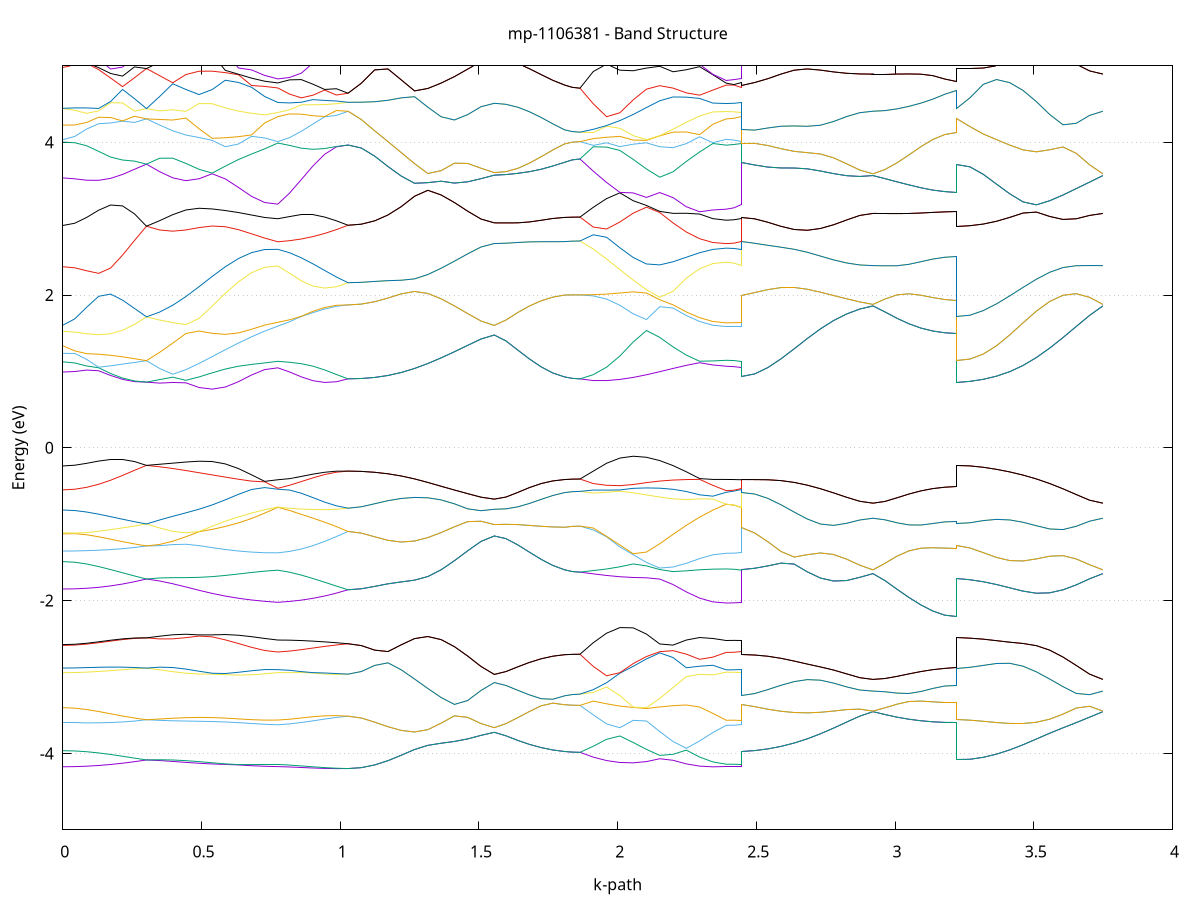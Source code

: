 set title 'mp-1106381 - Band Structure'
set xlabel 'k-path'
set ylabel 'Energy (eV)'
set grid y
set yrange [-5:5]
set terminal png size 800,600
set output 'mp-1106381_bands_gnuplot.png'
plot '-' using 1:2 with lines notitle, '-' using 1:2 with lines notitle, '-' using 1:2 with lines notitle, '-' using 1:2 with lines notitle, '-' using 1:2 with lines notitle, '-' using 1:2 with lines notitle, '-' using 1:2 with lines notitle, '-' using 1:2 with lines notitle, '-' using 1:2 with lines notitle, '-' using 1:2 with lines notitle, '-' using 1:2 with lines notitle, '-' using 1:2 with lines notitle, '-' using 1:2 with lines notitle, '-' using 1:2 with lines notitle, '-' using 1:2 with lines notitle, '-' using 1:2 with lines notitle, '-' using 1:2 with lines notitle, '-' using 1:2 with lines notitle, '-' using 1:2 with lines notitle, '-' using 1:2 with lines notitle, '-' using 1:2 with lines notitle, '-' using 1:2 with lines notitle, '-' using 1:2 with lines notitle, '-' using 1:2 with lines notitle, '-' using 1:2 with lines notitle, '-' using 1:2 with lines notitle, '-' using 1:2 with lines notitle, '-' using 1:2 with lines notitle, '-' using 1:2 with lines notitle, '-' using 1:2 with lines notitle, '-' using 1:2 with lines notitle, '-' using 1:2 with lines notitle, '-' using 1:2 with lines notitle, '-' using 1:2 with lines notitle, '-' using 1:2 with lines notitle, '-' using 1:2 with lines notitle, '-' using 1:2 with lines notitle, '-' using 1:2 with lines notitle, '-' using 1:2 with lines notitle, '-' using 1:2 with lines notitle, '-' using 1:2 with lines notitle, '-' using 1:2 with lines notitle, '-' using 1:2 with lines notitle, '-' using 1:2 with lines notitle, '-' using 1:2 with lines notitle, '-' using 1:2 with lines notitle, '-' using 1:2 with lines notitle, '-' using 1:2 with lines notitle, '-' using 1:2 with lines notitle, '-' using 1:2 with lines notitle, '-' using 1:2 with lines notitle, '-' using 1:2 with lines notitle, '-' using 1:2 with lines notitle, '-' using 1:2 with lines notitle, '-' using 1:2 with lines notitle, '-' using 1:2 with lines notitle, '-' using 1:2 with lines notitle, '-' using 1:2 with lines notitle, '-' using 1:2 with lines notitle, '-' using 1:2 with lines notitle, '-' using 1:2 with lines notitle, '-' using 1:2 with lines notitle, '-' using 1:2 with lines notitle, '-' using 1:2 with lines notitle, '-' using 1:2 with lines notitle, '-' using 1:2 with lines notitle, '-' using 1:2 with lines notitle, '-' using 1:2 with lines notitle, '-' using 1:2 with lines notitle, '-' using 1:2 with lines notitle, '-' using 1:2 with lines notitle, '-' using 1:2 with lines notitle, '-' using 1:2 with lines notitle, '-' using 1:2 with lines notitle, '-' using 1:2 with lines notitle, '-' using 1:2 with lines notitle, '-' using 1:2 with lines notitle, '-' using 1:2 with lines notitle, '-' using 1:2 with lines notitle, '-' using 1:2 with lines notitle, '-' using 1:2 with lines notitle, '-' using 1:2 with lines notitle, '-' using 1:2 with lines notitle, '-' using 1:2 with lines notitle, '-' using 1:2 with lines notitle, '-' using 1:2 with lines notitle, '-' using 1:2 with lines notitle, '-' using 1:2 with lines notitle, '-' using 1:2 with lines notitle, '-' using 1:2 with lines notitle, '-' using 1:2 with lines notitle, '-' using 1:2 with lines notitle, '-' using 1:2 with lines notitle, '-' using 1:2 with lines notitle, '-' using 1:2 with lines notitle, '-' using 1:2 with lines notitle
0.000000 -24.303806
0.043094 -24.303706
0.086187 -24.303706
0.129281 -24.303706
0.172374 -24.303706
0.215468 -24.303606
0.258561 -24.303606
0.301655 -24.303506
0.301655 -24.303506
0.348991 -24.303606
0.396328 -24.303606
0.443665 -24.303606
0.491001 -24.303706
0.538338 -24.303706
0.585674 -24.303806
0.633011 -24.303806
0.680347 -24.303806
0.727684 -24.303806
0.775020 -24.303806
0.775020 -24.303806
0.817236 -24.303806
0.859451 -24.303806
0.901667 -24.303806
0.943882 -24.303806
0.986098 -24.303806
1.028313 -24.303706
1.028313 -24.303706
1.076230 -24.303706
1.124146 -24.303806
1.172063 -24.303806
1.219979 -24.303806
1.267895 -24.303806
1.315812 -24.303806
1.363728 -24.303806
1.411645 -24.303806
1.459561 -24.303806
1.507478 -24.303806
1.555394 -24.303806
1.555394 -24.303806
1.597610 -24.303806
1.639825 -24.303806
1.682040 -24.303806
1.724256 -24.303806
1.766471 -24.303806
1.808687 -24.303806
1.808687 -24.303806
1.836481 -24.303806
1.864276 -24.303806
1.864276 -24.303806
1.912192 -24.303806
1.960109 -24.303806
2.008025 -24.303806
2.055942 -24.303806
2.103858 -24.303806
2.151774 -24.303806
2.199691 -24.303806
2.247607 -24.303806
2.295524 -24.303806
2.343440 -24.303806
2.391357 -24.303806
2.391357 -24.303806
2.419151 -24.303806
2.446945 -24.303806
2.446945 -24.303806
2.494282 -24.303806
2.541619 -24.303806
2.588955 -24.303806
2.636292 -24.303906
2.683628 -24.303906
2.730965 -24.303906
2.778301 -24.303906
2.825638 -24.303906
2.872974 -24.303906
2.920311 -24.303906
2.920311 -24.303906
2.963405 -24.303906
3.006498 -24.303906
3.049592 -24.303906
3.092685 -24.303906
3.135779 -24.303906
3.178872 -24.303906
3.221966 -24.303906
3.221966 -24.303506
3.269882 -24.303506
3.317799 -24.303606
3.365715 -24.303606
3.413632 -24.303706
3.461548 -24.303706
3.509465 -24.303806
3.557381 -24.303806
3.605297 -24.303906
3.653214 -24.303906
3.701130 -24.303906
3.749047 -24.303906
e
0.000000 -24.303306
0.043094 -24.303306
0.086187 -24.303306
0.129281 -24.303406
0.172374 -24.303406
0.215468 -24.303406
0.258561 -24.303506
0.301655 -24.303506
0.301655 -24.303506
0.348991 -24.303506
0.396328 -24.303506
0.443665 -24.303506
0.491001 -24.303506
0.538338 -24.303506
0.585674 -24.303606
0.633011 -24.303606
0.680347 -24.303606
0.727684 -24.303606
0.775020 -24.303606
0.775020 -24.303606
0.817236 -24.303706
0.859451 -24.303706
0.901667 -24.303706
0.943882 -24.303706
0.986098 -24.303706
1.028313 -24.303706
1.028313 -24.303706
1.076230 -24.303706
1.124146 -24.303806
1.172063 -24.303806
1.219979 -24.303806
1.267895 -24.303806
1.315812 -24.303806
1.363728 -24.303806
1.411645 -24.303806
1.459561 -24.303806
1.507478 -24.303806
1.555394 -24.303806
1.555394 -24.303806
1.597610 -24.303806
1.639825 -24.303806
1.682040 -24.303806
1.724256 -24.303806
1.766471 -24.303806
1.808687 -24.303806
1.808687 -24.303806
1.836481 -24.303806
1.864276 -24.303806
1.864276 -24.303806
1.912192 -24.303806
1.960109 -24.303806
2.008025 -24.303806
2.055942 -24.303806
2.103858 -24.303806
2.151774 -24.303706
2.199691 -24.303706
2.247607 -24.303706
2.295524 -24.303706
2.343440 -24.303706
2.391357 -24.303606
2.391357 -24.303606
2.419151 -24.303606
2.446945 -24.303606
2.446945 -24.303806
2.494282 -24.303806
2.541619 -24.303806
2.588955 -24.303806
2.636292 -24.303906
2.683628 -24.303906
2.730965 -24.303906
2.778301 -24.303906
2.825638 -24.303906
2.872974 -24.303906
2.920311 -24.303906
2.920311 -24.303906
2.963405 -24.303906
3.006498 -24.303906
3.049592 -24.303906
3.092685 -24.303906
3.135779 -24.303906
3.178872 -24.303906
3.221966 -24.303906
3.221966 -24.303506
3.269882 -24.303506
3.317799 -24.303606
3.365715 -24.303606
3.413632 -24.303706
3.461548 -24.303706
3.509465 -24.303806
3.557381 -24.303806
3.605297 -24.303906
3.653214 -24.303906
3.701130 -24.303906
3.749047 -24.303906
e
0.000000 -24.277106
0.043094 -24.277106
0.086187 -24.277106
0.129281 -24.277106
0.172374 -24.277106
0.215468 -24.277106
0.258561 -24.277106
0.301655 -24.277106
0.301655 -24.277106
0.348991 -24.277106
0.396328 -24.277106
0.443665 -24.277006
0.491001 -24.277006
0.538338 -24.276906
0.585674 -24.276806
0.633011 -24.276706
0.680347 -24.276706
0.727684 -24.276606
0.775020 -24.276606
0.775020 -24.276606
0.817236 -24.276606
0.859451 -24.276606
0.901667 -24.276506
0.943882 -24.276506
0.986098 -24.276506
1.028313 -24.276506
1.028313 -24.276506
1.076230 -24.276506
1.124146 -24.276506
1.172063 -24.276606
1.219979 -24.276606
1.267895 -24.276706
1.315812 -24.276806
1.363728 -24.276806
1.411645 -24.276906
1.459561 -24.276906
1.507478 -24.276906
1.555394 -24.277006
1.555394 -24.277006
1.597610 -24.277006
1.639825 -24.277006
1.682040 -24.277006
1.724256 -24.277006
1.766471 -24.277006
1.808687 -24.277006
1.808687 -24.277006
1.836481 -24.277006
1.864276 -24.277006
1.864276 -24.277006
1.912192 -24.277006
1.960109 -24.277006
2.008025 -24.277006
2.055942 -24.276906
2.103858 -24.276906
2.151774 -24.276806
2.199691 -24.276706
2.247607 -24.276706
2.295524 -24.276606
2.343440 -24.276606
2.391357 -24.276606
2.391357 -24.276606
2.419151 -24.276606
2.446945 -24.276606
2.446945 -24.277006
2.494282 -24.277006
2.541619 -24.277006
2.588955 -24.276906
2.636292 -24.276906
2.683628 -24.276906
2.730965 -24.276906
2.778301 -24.276906
2.825638 -24.276906
2.872974 -24.276906
2.920311 -24.276906
2.920311 -24.276906
2.963405 -24.276906
3.006498 -24.276906
3.049592 -24.276906
3.092685 -24.276906
3.135779 -24.276906
3.178872 -24.276906
3.221966 -24.276906
3.221966 -24.277106
3.269882 -24.277106
3.317799 -24.277106
3.365715 -24.277106
3.413632 -24.277006
3.461548 -24.277006
3.509465 -24.277006
3.557381 -24.277006
3.605297 -24.276906
3.653214 -24.276906
3.701130 -24.276906
3.749047 -24.276906
e
0.000000 -24.277006
0.043094 -24.277006
0.086187 -24.277006
0.129281 -24.277106
0.172374 -24.277106
0.215468 -24.277106
0.258561 -24.277106
0.301655 -24.277106
0.301655 -24.277106
0.348991 -24.277106
0.396328 -24.277006
0.443665 -24.276906
0.491001 -24.276806
0.538338 -24.276806
0.585674 -24.276706
0.633011 -24.276606
0.680347 -24.276506
0.727684 -24.276506
0.775020 -24.276406
0.775020 -24.276406
0.817236 -24.276406
0.859451 -24.276406
0.901667 -24.276406
0.943882 -24.276506
0.986098 -24.276506
1.028313 -24.276506
1.028313 -24.276506
1.076230 -24.276506
1.124146 -24.276506
1.172063 -24.276606
1.219979 -24.276606
1.267895 -24.276706
1.315812 -24.276806
1.363728 -24.276806
1.411645 -24.276906
1.459561 -24.276906
1.507478 -24.276906
1.555394 -24.277006
1.555394 -24.277006
1.597610 -24.277006
1.639825 -24.277006
1.682040 -24.277006
1.724256 -24.277006
1.766471 -24.277006
1.808687 -24.277006
1.808687 -24.277006
1.836481 -24.277006
1.864276 -24.277006
1.864276 -24.277006
1.912192 -24.276906
1.960109 -24.276906
2.008025 -24.276806
2.055942 -24.276706
2.103858 -24.276606
2.151774 -24.276606
2.199691 -24.276506
2.247607 -24.276506
2.295524 -24.276406
2.343440 -24.276406
2.391357 -24.276406
2.391357 -24.276406
2.419151 -24.276406
2.446945 -24.276406
2.446945 -24.277006
2.494282 -24.277006
2.541619 -24.277006
2.588955 -24.276906
2.636292 -24.276906
2.683628 -24.276906
2.730965 -24.276906
2.778301 -24.276906
2.825638 -24.276906
2.872974 -24.276906
2.920311 -24.276906
2.920311 -24.276906
2.963405 -24.276906
3.006498 -24.276906
3.049592 -24.276906
3.092685 -24.276906
3.135779 -24.276906
3.178872 -24.276906
3.221966 -24.276906
3.221966 -24.277106
3.269882 -24.277106
3.317799 -24.277106
3.365715 -24.277106
3.413632 -24.277006
3.461548 -24.277006
3.509465 -24.277006
3.557381 -24.277006
3.605297 -24.276906
3.653214 -24.276906
3.701130 -24.276906
3.749047 -24.276906
e
0.000000 -24.252606
0.043094 -24.252606
0.086187 -24.252606
0.129281 -24.252706
0.172374 -24.252706
0.215468 -24.252706
0.258561 -24.252706
0.301655 -24.252706
0.301655 -24.252706
0.348991 -24.252706
0.396328 -24.252806
0.443665 -24.252906
0.491001 -24.253006
0.538338 -24.253106
0.585674 -24.253206
0.633011 -24.253206
0.680347 -24.253306
0.727684 -24.253306
0.775020 -24.253306
0.775020 -24.253306
0.817236 -24.253306
0.859451 -24.253306
0.901667 -24.253306
0.943882 -24.253306
0.986098 -24.253206
1.028313 -24.253206
1.028313 -24.253206
1.076230 -24.253206
1.124146 -24.253106
1.172063 -24.253106
1.219979 -24.253006
1.267895 -24.252906
1.315812 -24.252806
1.363728 -24.252706
1.411645 -24.252506
1.459561 -24.252406
1.507478 -24.252206
1.555394 -24.252106
1.555394 -24.252106
1.597610 -24.252106
1.639825 -24.252206
1.682040 -24.252206
1.724256 -24.252306
1.766471 -24.252306
1.808687 -24.252306
1.808687 -24.252306
1.836481 -24.252306
1.864276 -24.252306
1.864276 -24.252306
1.912192 -24.252406
1.960109 -24.252506
2.008025 -24.252606
2.055942 -24.252706
2.103858 -24.252806
2.151774 -24.252906
2.199691 -24.253106
2.247607 -24.253206
2.295524 -24.253306
2.343440 -24.253306
2.391357 -24.253406
2.391357 -24.253406
2.419151 -24.253406
2.446945 -24.253306
2.446945 -24.252306
2.494282 -24.252506
2.541619 -24.252706
2.588955 -24.253006
2.636292 -24.253206
2.683628 -24.253406
2.730965 -24.253506
2.778301 -24.253706
2.825638 -24.253706
2.872974 -24.253806
2.920311 -24.253806
2.920311 -24.253806
2.963405 -24.253806
3.006498 -24.253806
3.049592 -24.253806
3.092685 -24.253806
3.135779 -24.253806
3.178872 -24.253806
3.221966 -24.253806
3.221966 -24.252706
3.269882 -24.252706
3.317799 -24.252806
3.365715 -24.253006
3.413632 -24.253106
3.461548 -24.253306
3.509465 -24.253406
3.557381 -24.253606
3.605297 -24.253706
3.653214 -24.253806
3.701130 -24.253806
3.749047 -24.253806
e
0.000000 -24.252606
0.043094 -24.252606
0.086187 -24.252606
0.129281 -24.252606
0.172374 -24.252606
0.215468 -24.252606
0.258561 -24.252706
0.301655 -24.252706
0.301655 -24.252706
0.348991 -24.252606
0.396328 -24.252606
0.443665 -24.252706
0.491001 -24.252706
0.538338 -24.252806
0.585674 -24.252806
0.633011 -24.252906
0.680347 -24.252906
0.727684 -24.253006
0.775020 -24.253006
0.775020 -24.253006
0.817236 -24.253006
0.859451 -24.253006
0.901667 -24.253106
0.943882 -24.253106
0.986098 -24.253206
1.028313 -24.253206
1.028313 -24.253206
1.076230 -24.253206
1.124146 -24.253106
1.172063 -24.253106
1.219979 -24.253006
1.267895 -24.252906
1.315812 -24.252806
1.363728 -24.252706
1.411645 -24.252506
1.459561 -24.252406
1.507478 -24.252206
1.555394 -24.252106
1.555394 -24.252106
1.597610 -24.252106
1.639825 -24.252206
1.682040 -24.252206
1.724256 -24.252306
1.766471 -24.252306
1.808687 -24.252306
1.808687 -24.252306
1.836481 -24.252306
1.864276 -24.252306
1.864276 -24.252306
1.912192 -24.252206
1.960109 -24.252206
2.008025 -24.252406
2.055942 -24.252606
2.103858 -24.252806
2.151774 -24.252806
2.199691 -24.252906
2.247607 -24.252906
2.295524 -24.253006
2.343440 -24.253006
2.391357 -24.253006
2.391357 -24.253006
2.419151 -24.253006
2.446945 -24.253006
2.446945 -24.252306
2.494282 -24.252506
2.541619 -24.252706
2.588955 -24.253006
2.636292 -24.253206
2.683628 -24.253406
2.730965 -24.253506
2.778301 -24.253706
2.825638 -24.253706
2.872974 -24.253806
2.920311 -24.253806
2.920311 -24.253806
2.963405 -24.253806
3.006498 -24.253806
3.049592 -24.253806
3.092685 -24.253806
3.135779 -24.253806
3.178872 -24.253806
3.221966 -24.253806
3.221966 -24.252706
3.269882 -24.252706
3.317799 -24.252806
3.365715 -24.253006
3.413632 -24.253106
3.461548 -24.253306
3.509465 -24.253406
3.557381 -24.253606
3.605297 -24.253706
3.653214 -24.253806
3.701130 -24.253806
3.749047 -24.253806
e
0.000000 -24.251006
0.043094 -24.251006
0.086187 -24.251006
0.129281 -24.250906
0.172374 -24.250906
0.215468 -24.250906
0.258561 -24.250806
0.301655 -24.250806
0.301655 -24.250806
0.348991 -24.250906
0.396328 -24.251006
0.443665 -24.251006
0.491001 -24.251006
0.538338 -24.251106
0.585674 -24.251106
0.633011 -24.251106
0.680347 -24.251006
0.727684 -24.251006
0.775020 -24.251006
0.775020 -24.251006
0.817236 -24.251006
0.859451 -24.250906
0.901667 -24.250806
0.943882 -24.250706
0.986098 -24.250606
1.028313 -24.250506
1.028313 -24.250506
1.076230 -24.250506
1.124146 -24.250506
1.172063 -24.250606
1.219979 -24.250706
1.267895 -24.250906
1.315812 -24.251006
1.363728 -24.251206
1.411645 -24.251406
1.459561 -24.251506
1.507478 -24.251706
1.555394 -24.251806
1.555394 -24.251806
1.597610 -24.251806
1.639825 -24.251706
1.682040 -24.251706
1.724256 -24.251706
1.766471 -24.251606
1.808687 -24.251606
1.808687 -24.251606
1.836481 -24.251606
1.864276 -24.251606
1.864276 -24.251606
1.912192 -24.251806
1.960109 -24.251906
2.008025 -24.251806
2.055942 -24.251706
2.103858 -24.251606
2.151774 -24.251406
2.199691 -24.251306
2.247607 -24.251206
2.295524 -24.251106
2.343440 -24.251106
2.391357 -24.251006
2.391357 -24.251006
2.419151 -24.251006
2.446945 -24.251006
2.446945 -24.251606
2.494282 -24.251406
2.541619 -24.251106
2.588955 -24.250906
2.636292 -24.250606
2.683628 -24.250406
2.730965 -24.250206
2.778301 -24.250106
2.825638 -24.249906
2.872974 -24.249906
2.920311 -24.249806
2.920311 -24.249806
2.963405 -24.249806
3.006498 -24.249806
3.049592 -24.249806
3.092685 -24.249806
3.135779 -24.249806
3.178872 -24.249806
3.221966 -24.249806
3.221966 -24.250806
3.269882 -24.250806
3.317799 -24.250706
3.365715 -24.250606
3.413632 -24.250406
3.461548 -24.250306
3.509465 -24.250206
3.557381 -24.250106
3.605297 -24.250006
3.653214 -24.249906
3.701130 -24.249906
3.749047 -24.249806
e
0.000000 -24.250806
0.043094 -24.250806
0.086187 -24.250806
0.129281 -24.250806
0.172374 -24.250806
0.215468 -24.250806
0.258561 -24.250806
0.301655 -24.250806
0.301655 -24.250806
0.348991 -24.250706
0.396328 -24.250606
0.443665 -24.250406
0.491001 -24.250306
0.538338 -24.250206
0.585674 -24.250106
0.633011 -24.250006
0.680347 -24.250006
0.727684 -24.249906
0.775020 -24.249906
0.775020 -24.249906
0.817236 -24.249906
0.859451 -24.250006
0.901667 -24.250106
0.943882 -24.250206
0.986098 -24.250306
1.028313 -24.250506
1.028313 -24.250506
1.076230 -24.250506
1.124146 -24.250506
1.172063 -24.250606
1.219979 -24.250706
1.267895 -24.250906
1.315812 -24.251006
1.363728 -24.251206
1.411645 -24.251406
1.459561 -24.251506
1.507478 -24.251706
1.555394 -24.251806
1.555394 -24.251806
1.597610 -24.251806
1.639825 -24.251706
1.682040 -24.251706
1.724256 -24.251706
1.766471 -24.251606
1.808687 -24.251606
1.808687 -24.251606
1.836481 -24.251606
1.864276 -24.251606
1.864276 -24.251606
1.912192 -24.251406
1.960109 -24.251106
2.008025 -24.250906
2.055942 -24.250706
2.103858 -24.250506
2.151774 -24.250306
2.199691 -24.250206
2.247607 -24.250106
2.295524 -24.250006
2.343440 -24.249906
2.391357 -24.249906
2.391357 -24.249906
2.419151 -24.249906
2.446945 -24.249906
2.446945 -24.251606
2.494282 -24.251406
2.541619 -24.251106
2.588955 -24.250906
2.636292 -24.250606
2.683628 -24.250406
2.730965 -24.250206
2.778301 -24.250106
2.825638 -24.249906
2.872974 -24.249906
2.920311 -24.249806
2.920311 -24.249806
2.963405 -24.249806
3.006498 -24.249806
3.049592 -24.249806
3.092685 -24.249806
3.135779 -24.249806
3.178872 -24.249806
3.221966 -24.249806
3.221966 -24.250806
3.269882 -24.250806
3.317799 -24.250706
3.365715 -24.250606
3.413632 -24.250406
3.461548 -24.250306
3.509465 -24.250206
3.557381 -24.250106
3.605297 -24.250006
3.653214 -24.249906
3.701130 -24.249906
3.749047 -24.249806
e
0.000000 -24.240206
0.043094 -24.240206
0.086187 -24.240206
0.129281 -24.240206
0.172374 -24.240206
0.215468 -24.240106
0.258561 -24.240106
0.301655 -24.240006
0.301655 -24.240006
0.348991 -24.240306
0.396328 -24.240606
0.443665 -24.241006
0.491001 -24.241306
0.538338 -24.241606
0.585674 -24.241906
0.633011 -24.242206
0.680347 -24.242406
0.727684 -24.242506
0.775020 -24.242606
0.775020 -24.242606
0.817236 -24.242606
0.859451 -24.242606
0.901667 -24.242606
0.943882 -24.242606
0.986098 -24.242606
1.028313 -24.242506
1.028313 -24.242506
1.076230 -24.242606
1.124146 -24.242606
1.172063 -24.242706
1.219979 -24.242806
1.267895 -24.242906
1.315812 -24.243006
1.363728 -24.243106
1.411645 -24.243206
1.459561 -24.243306
1.507478 -24.243406
1.555394 -24.243406
1.555394 -24.243406
1.597610 -24.243406
1.639825 -24.243406
1.682040 -24.243406
1.724256 -24.243406
1.766471 -24.243406
1.808687 -24.243406
1.808687 -24.243406
1.836481 -24.243406
1.864276 -24.243406
1.864276 -24.243406
1.912192 -24.243406
1.960109 -24.243306
2.008025 -24.243306
2.055942 -24.243206
2.103858 -24.243106
2.151774 -24.243006
2.199691 -24.242806
2.247607 -24.242706
2.295524 -24.242706
2.343440 -24.242606
2.391357 -24.242606
2.391357 -24.242606
2.419151 -24.242606
2.446945 -24.242606
2.446945 -24.243406
2.494282 -24.243306
2.541619 -24.243106
2.588955 -24.242906
2.636292 -24.242606
2.683628 -24.242306
2.730965 -24.241906
2.778301 -24.241406
2.825638 -24.241006
2.872974 -24.240506
2.920311 -24.240306
2.920311 -24.240306
2.963405 -24.240306
3.006498 -24.240306
3.049592 -24.240306
3.092685 -24.240306
3.135779 -24.240306
3.178872 -24.240306
3.221966 -24.240306
3.221966 -24.240006
3.269882 -24.240106
3.317799 -24.240106
3.365715 -24.240106
3.413632 -24.240106
3.461548 -24.240206
3.509465 -24.240206
3.557381 -24.240306
3.605297 -24.240306
3.653214 -24.240306
3.701130 -24.240306
3.749047 -24.240306
e
0.000000 -24.239906
0.043094 -24.239906
0.086187 -24.239906
0.129281 -24.239906
0.172374 -24.239906
0.215468 -24.240006
0.258561 -24.240006
0.301655 -24.240006
0.301655 -24.240006
0.348991 -24.240206
0.396328 -24.240606
0.443665 -24.240906
0.491001 -24.241306
0.538338 -24.241606
0.585674 -24.241906
0.633011 -24.242106
0.680347 -24.242306
0.727684 -24.242406
0.775020 -24.242506
0.775020 -24.242506
0.817236 -24.242506
0.859451 -24.242506
0.901667 -24.242506
0.943882 -24.242506
0.986098 -24.242506
1.028313 -24.242506
1.028313 -24.242506
1.076230 -24.242606
1.124146 -24.242606
1.172063 -24.242706
1.219979 -24.242806
1.267895 -24.242906
1.315812 -24.243006
1.363728 -24.243106
1.411645 -24.243206
1.459561 -24.243306
1.507478 -24.243406
1.555394 -24.243406
1.555394 -24.243406
1.597610 -24.243406
1.639825 -24.243406
1.682040 -24.243406
1.724256 -24.243406
1.766471 -24.243406
1.808687 -24.243406
1.808687 -24.243406
1.836481 -24.243406
1.864276 -24.243406
1.864276 -24.243406
1.912192 -24.243406
1.960109 -24.243306
2.008025 -24.243206
2.055942 -24.243106
2.103858 -24.243006
2.151774 -24.242906
2.199691 -24.242806
2.247607 -24.242706
2.295524 -24.242606
2.343440 -24.242506
2.391357 -24.242506
2.391357 -24.242506
2.419151 -24.242506
2.446945 -24.242506
2.446945 -24.243406
2.494282 -24.243306
2.541619 -24.243106
2.588955 -24.242906
2.636292 -24.242606
2.683628 -24.242306
2.730965 -24.241906
2.778301 -24.241406
2.825638 -24.241006
2.872974 -24.240506
2.920311 -24.240306
2.920311 -24.240306
2.963405 -24.240306
3.006498 -24.240306
3.049592 -24.240306
3.092685 -24.240306
3.135779 -24.240306
3.178872 -24.240306
3.221966 -24.240306
3.221966 -24.240006
3.269882 -24.240106
3.317799 -24.240106
3.365715 -24.240106
3.413632 -24.240106
3.461548 -24.240206
3.509465 -24.240206
3.557381 -24.240306
3.605297 -24.240306
3.653214 -24.240306
3.701130 -24.240306
3.749047 -24.240306
e
0.000000 -24.239306
0.043094 -24.239306
0.086187 -24.239306
0.129281 -24.239306
0.172374 -24.239306
0.215468 -24.239306
0.258561 -24.239306
0.301655 -24.239306
0.301655 -24.239306
0.348991 -24.239206
0.396328 -24.238806
0.443665 -24.238506
0.491001 -24.238106
0.538338 -24.237806
0.585674 -24.237606
0.633011 -24.237406
0.680347 -24.237206
0.727684 -24.237106
0.775020 -24.237006
0.775020 -24.237006
0.817236 -24.237006
0.859451 -24.237006
0.901667 -24.237006
0.943882 -24.237006
0.986098 -24.237006
1.028313 -24.237006
1.028313 -24.237006
1.076230 -24.237006
1.124146 -24.237006
1.172063 -24.236906
1.219979 -24.236806
1.267895 -24.236706
1.315812 -24.236706
1.363728 -24.236606
1.411645 -24.236506
1.459561 -24.236506
1.507478 -24.236506
1.555394 -24.236406
1.555394 -24.236406
1.597610 -24.236406
1.639825 -24.236406
1.682040 -24.236406
1.724256 -24.236406
1.766471 -24.236506
1.808687 -24.236506
1.808687 -24.236506
1.836481 -24.236406
1.864276 -24.236406
1.864276 -24.236406
1.912192 -24.236506
1.960109 -24.236506
2.008025 -24.236606
2.055942 -24.236606
2.103858 -24.236706
2.151774 -24.236806
2.199691 -24.236906
2.247607 -24.236906
2.295524 -24.237006
2.343440 -24.237006
2.391357 -24.237006
2.391357 -24.237006
2.419151 -24.237006
2.446945 -24.237006
2.446945 -24.236506
2.494282 -24.236506
2.541619 -24.236706
2.588955 -24.236906
2.636292 -24.237206
2.683628 -24.237506
2.730965 -24.237906
2.778301 -24.238306
2.825638 -24.238706
2.872974 -24.239206
2.920311 -24.239406
2.920311 -24.239406
2.963405 -24.239406
3.006498 -24.239406
3.049592 -24.239406
3.092685 -24.239406
3.135779 -24.239406
3.178872 -24.239406
3.221966 -24.239406
3.221966 -24.239306
3.269882 -24.239306
3.317799 -24.239306
3.365715 -24.239306
3.413632 -24.239306
3.461548 -24.239306
3.509465 -24.239306
3.557381 -24.239406
3.605297 -24.239406
3.653214 -24.239406
3.701130 -24.239406
3.749047 -24.239406
e
0.000000 -24.239306
0.043094 -24.239306
0.086187 -24.239306
0.129281 -24.239306
0.172374 -24.239306
0.215468 -24.239306
0.258561 -24.239306
0.301655 -24.239306
0.301655 -24.239306
0.348991 -24.239106
0.396328 -24.238706
0.443665 -24.238406
0.491001 -24.238006
0.538338 -24.237806
0.585674 -24.237506
0.633011 -24.237306
0.680347 -24.237206
0.727684 -24.237106
0.775020 -24.237006
0.775020 -24.237006
0.817236 -24.237006
0.859451 -24.237006
0.901667 -24.237006
0.943882 -24.237006
0.986098 -24.237006
1.028313 -24.237006
1.028313 -24.237006
1.076230 -24.237006
1.124146 -24.237006
1.172063 -24.236906
1.219979 -24.236806
1.267895 -24.236706
1.315812 -24.236706
1.363728 -24.236606
1.411645 -24.236506
1.459561 -24.236506
1.507478 -24.236506
1.555394 -24.236406
1.555394 -24.236406
1.597610 -24.236406
1.639825 -24.236406
1.682040 -24.236406
1.724256 -24.236406
1.766471 -24.236506
1.808687 -24.236506
1.808687 -24.236506
1.836481 -24.236406
1.864276 -24.236406
1.864276 -24.236406
1.912192 -24.236406
1.960109 -24.236506
2.008025 -24.236506
2.055942 -24.236606
2.103858 -24.236606
2.151774 -24.236706
2.199691 -24.236806
2.247607 -24.236906
2.295524 -24.236906
2.343440 -24.237006
2.391357 -24.237006
2.391357 -24.237006
2.419151 -24.237006
2.446945 -24.237006
2.446945 -24.236506
2.494282 -24.236506
2.541619 -24.236706
2.588955 -24.236906
2.636292 -24.237206
2.683628 -24.237506
2.730965 -24.237906
2.778301 -24.238306
2.825638 -24.238706
2.872974 -24.239206
2.920311 -24.239406
2.920311 -24.239406
2.963405 -24.239406
3.006498 -24.239406
3.049592 -24.239406
3.092685 -24.239406
3.135779 -24.239406
3.178872 -24.239406
3.221966 -24.239406
3.221966 -24.239306
3.269882 -24.239306
3.317799 -24.239306
3.365715 -24.239306
3.413632 -24.239306
3.461548 -24.239306
3.509465 -24.239306
3.557381 -24.239406
3.605297 -24.239406
3.653214 -24.239406
3.701130 -24.239406
3.749047 -24.239406
e
0.000000 -24.177406
0.043094 -24.177406
0.086187 -24.177406
0.129281 -24.177306
0.172374 -24.177306
0.215468 -24.177306
0.258561 -24.177306
0.301655 -24.177206
0.301655 -24.177206
0.348991 -24.177306
0.396328 -24.177306
0.443665 -24.177306
0.491001 -24.177306
0.538338 -24.177306
0.585674 -24.177406
0.633011 -24.177506
0.680347 -24.177606
0.727684 -24.177606
0.775020 -24.177606
0.775020 -24.177606
0.817236 -24.177606
0.859451 -24.177606
0.901667 -24.177606
0.943882 -24.177506
0.986098 -24.177506
1.028313 -24.177406
1.028313 -24.177406
1.076230 -24.177406
1.124146 -24.177406
1.172063 -24.177306
1.219979 -24.177206
1.267895 -24.177106
1.315812 -24.177006
1.363728 -24.176906
1.411645 -24.176706
1.459561 -24.176606
1.507478 -24.176406
1.555394 -24.176306
1.555394 -24.176306
1.597610 -24.176306
1.639825 -24.176306
1.682040 -24.176406
1.724256 -24.176406
1.766471 -24.176506
1.808687 -24.176506
1.808687 -24.176506
1.836481 -24.176506
1.864276 -24.176506
1.864276 -24.176506
1.912192 -24.176706
1.960109 -24.176906
2.008025 -24.177006
2.055942 -24.177206
2.103858 -24.177306
2.151774 -24.177406
2.199691 -24.177506
2.247607 -24.177606
2.295524 -24.177606
2.343440 -24.177606
2.391357 -24.177606
2.391357 -24.177606
2.419151 -24.177606
2.446945 -24.177606
2.446945 -24.176506
2.494282 -24.176506
2.541619 -24.176506
2.588955 -24.176606
2.636292 -24.176606
2.683628 -24.176606
2.730965 -24.176706
2.778301 -24.176706
2.825638 -24.176706
2.872974 -24.176706
2.920311 -24.176706
2.920311 -24.176706
2.963405 -24.176706
3.006498 -24.176706
3.049592 -24.176706
3.092685 -24.176706
3.135779 -24.176706
3.178872 -24.176706
3.221966 -24.176706
3.221966 -24.177206
3.269882 -24.177206
3.317799 -24.177206
3.365715 -24.177206
3.413632 -24.177206
3.461548 -24.177106
3.509465 -24.177106
3.557381 -24.177006
3.605297 -24.176906
3.653214 -24.176806
3.701130 -24.176706
3.749047 -24.176706
e
0.000000 -24.177106
0.043094 -24.177106
0.086187 -24.177106
0.129281 -24.177106
0.172374 -24.177206
0.215468 -24.177206
0.258561 -24.177206
0.301655 -24.177206
0.301655 -24.177206
0.348991 -24.177206
0.396328 -24.177206
0.443665 -24.177206
0.491001 -24.177306
0.538338 -24.177306
0.585674 -24.177306
0.633011 -24.177206
0.680347 -24.177106
0.727684 -24.177106
0.775020 -24.177106
0.775020 -24.177106
0.817236 -24.177106
0.859451 -24.177206
0.901667 -24.177206
0.943882 -24.177306
0.986098 -24.177306
1.028313 -24.177406
1.028313 -24.177406
1.076230 -24.177406
1.124146 -24.177406
1.172063 -24.177306
1.219979 -24.177206
1.267895 -24.177106
1.315812 -24.177006
1.363728 -24.176906
1.411645 -24.176706
1.459561 -24.176606
1.507478 -24.176406
1.555394 -24.176306
1.555394 -24.176306
1.597610 -24.176306
1.639825 -24.176306
1.682040 -24.176406
1.724256 -24.176406
1.766471 -24.176506
1.808687 -24.176506
1.808687 -24.176506
1.836481 -24.176506
1.864276 -24.176506
1.864276 -24.176506
1.912192 -24.176306
1.960109 -24.176206
2.008025 -24.176406
2.055942 -24.176506
2.103858 -24.176706
2.151774 -24.176806
2.199691 -24.176906
2.247607 -24.177006
2.295524 -24.177006
2.343440 -24.177106
2.391357 -24.177106
2.391357 -24.177106
2.419151 -24.177106
2.446945 -24.177106
2.446945 -24.176506
2.494282 -24.176506
2.541619 -24.176506
2.588955 -24.176606
2.636292 -24.176606
2.683628 -24.176606
2.730965 -24.176706
2.778301 -24.176706
2.825638 -24.176706
2.872974 -24.176706
2.920311 -24.176706
2.920311 -24.176706
2.963405 -24.176706
3.006498 -24.176706
3.049592 -24.176706
3.092685 -24.176706
3.135779 -24.176706
3.178872 -24.176706
3.221966 -24.176706
3.221966 -24.177206
3.269882 -24.177206
3.317799 -24.177206
3.365715 -24.177206
3.413632 -24.177206
3.461548 -24.177106
3.509465 -24.177106
3.557381 -24.177006
3.605297 -24.176906
3.653214 -24.176806
3.701130 -24.176706
3.749047 -24.176706
e
0.000000 -24.174006
0.043094 -24.174006
0.086187 -24.174006
0.129281 -24.174006
0.172374 -24.174006
0.215468 -24.174006
0.258561 -24.174006
0.301655 -24.174006
0.301655 -24.174006
0.348991 -24.174006
0.396328 -24.174006
0.443665 -24.174006
0.491001 -24.174106
0.538338 -24.174206
0.585674 -24.174306
0.633011 -24.174506
0.680347 -24.174606
0.727684 -24.174706
0.775020 -24.174706
0.775020 -24.174706
0.817236 -24.174706
0.859451 -24.174606
0.901667 -24.174506
0.943882 -24.174406
0.986098 -24.174306
1.028313 -24.174206
1.028313 -24.174206
1.076230 -24.174206
1.124146 -24.174306
1.172063 -24.174406
1.219979 -24.174506
1.267895 -24.174706
1.315812 -24.174906
1.363728 -24.175206
1.411645 -24.175406
1.459561 -24.175606
1.507478 -24.175806
1.555394 -24.175906
1.555394 -24.175906
1.597610 -24.175906
1.639825 -24.175906
1.682040 -24.175806
1.724256 -24.175806
1.766471 -24.175706
1.808687 -24.175706
1.808687 -24.175706
1.836481 -24.175706
1.864276 -24.175706
1.864276 -24.175706
1.912192 -24.176006
1.960109 -24.176106
2.008025 -24.175906
2.055942 -24.175706
2.103858 -24.175506
2.151774 -24.175306
2.199691 -24.175106
2.247607 -24.174906
2.295524 -24.174806
2.343440 -24.174706
2.391357 -24.174706
2.391357 -24.174706
2.419151 -24.174706
2.446945 -24.174706
2.446945 -24.175706
2.494282 -24.175706
2.541619 -24.175706
2.588955 -24.175706
2.636292 -24.175606
2.683628 -24.175606
2.730965 -24.175606
2.778301 -24.175606
2.825638 -24.175606
2.872974 -24.175606
2.920311 -24.175606
2.920311 -24.175606
2.963405 -24.175606
3.006498 -24.175606
3.049592 -24.175606
3.092685 -24.175606
3.135779 -24.175606
3.178872 -24.175606
3.221966 -24.175606
3.221966 -24.174006
3.269882 -24.174006
3.317799 -24.174106
3.365715 -24.174206
3.413632 -24.174406
3.461548 -24.174606
3.509465 -24.174806
3.557381 -24.175006
3.605297 -24.175206
3.653214 -24.175406
3.701130 -24.175606
3.749047 -24.175606
e
0.000000 -24.173906
0.043094 -24.173906
0.086187 -24.173906
0.129281 -24.174006
0.172374 -24.174006
0.215468 -24.174006
0.258561 -24.174006
0.301655 -24.174006
0.301655 -24.174006
0.348991 -24.174006
0.396328 -24.174006
0.443665 -24.174006
0.491001 -24.174006
0.538338 -24.173906
0.585674 -24.173906
0.633011 -24.173806
0.680347 -24.173706
0.727684 -24.173706
0.775020 -24.173706
0.775020 -24.173706
0.817236 -24.173706
0.859451 -24.173806
0.901667 -24.173806
0.943882 -24.173906
0.986098 -24.174106
1.028313 -24.174206
1.028313 -24.174206
1.076230 -24.174206
1.124146 -24.174306
1.172063 -24.174406
1.219979 -24.174506
1.267895 -24.174706
1.315812 -24.174906
1.363728 -24.175206
1.411645 -24.175406
1.459561 -24.175606
1.507478 -24.175806
1.555394 -24.175906
1.555394 -24.175906
1.597610 -24.175906
1.639825 -24.175906
1.682040 -24.175806
1.724256 -24.175806
1.766471 -24.175706
1.808687 -24.175706
1.808687 -24.175706
1.836481 -24.175706
1.864276 -24.175706
1.864276 -24.175706
1.912192 -24.175506
1.960109 -24.175206
2.008025 -24.175006
2.055942 -24.174706
2.103858 -24.174506
2.151774 -24.174206
2.199691 -24.174006
2.247607 -24.173906
2.295524 -24.173806
2.343440 -24.173706
2.391357 -24.173706
2.391357 -24.173706
2.419151 -24.173706
2.446945 -24.173706
2.446945 -24.175706
2.494282 -24.175706
2.541619 -24.175706
2.588955 -24.175706
2.636292 -24.175606
2.683628 -24.175606
2.730965 -24.175606
2.778301 -24.175606
2.825638 -24.175606
2.872974 -24.175606
2.920311 -24.175606
2.920311 -24.175606
2.963405 -24.175606
3.006498 -24.175606
3.049592 -24.175606
3.092685 -24.175606
3.135779 -24.175606
3.178872 -24.175606
3.221966 -24.175606
3.221966 -24.174006
3.269882 -24.174006
3.317799 -24.174106
3.365715 -24.174206
3.413632 -24.174406
3.461548 -24.174606
3.509465 -24.174806
3.557381 -24.175006
3.605297 -24.175206
3.653214 -24.175406
3.701130 -24.175606
3.749047 -24.175606
e
0.000000 -24.158006
0.043094 -24.158006
0.086187 -24.158006
0.129281 -24.157906
0.172374 -24.157906
0.215468 -24.157806
0.258561 -24.157706
0.301655 -24.157706
0.301655 -24.157706
0.348991 -24.157806
0.396328 -24.157906
0.443665 -24.158006
0.491001 -24.158106
0.538338 -24.158206
0.585674 -24.158306
0.633011 -24.158306
0.680347 -24.158306
0.727684 -24.158406
0.775020 -24.158406
0.775020 -24.158406
0.817236 -24.158306
0.859451 -24.158306
0.901667 -24.158206
0.943882 -24.158006
0.986098 -24.157906
1.028313 -24.157706
1.028313 -24.157706
1.076230 -24.157706
1.124146 -24.157706
1.172063 -24.157706
1.219979 -24.157706
1.267895 -24.157606
1.315812 -24.157606
1.363728 -24.157506
1.411645 -24.157506
1.459561 -24.157506
1.507478 -24.157506
1.555394 -24.157506
1.555394 -24.157506
1.597610 -24.157506
1.639825 -24.157406
1.682040 -24.157406
1.724256 -24.157406
1.766471 -24.157306
1.808687 -24.157306
1.808687 -24.157306
1.836481 -24.157306
1.864276 -24.157306
1.864276 -24.157306
1.912192 -24.157406
1.960109 -24.157506
2.008025 -24.157606
2.055942 -24.157806
2.103858 -24.157906
2.151774 -24.158006
2.199691 -24.158106
2.247607 -24.158206
2.295524 -24.158306
2.343440 -24.158406
2.391357 -24.158406
2.391357 -24.158406
2.419151 -24.158406
2.446945 -24.158406
2.446945 -24.157306
2.494282 -24.157306
2.541619 -24.157306
2.588955 -24.157306
2.636292 -24.157206
2.683628 -24.157206
2.730965 -24.157206
2.778301 -24.157206
2.825638 -24.157206
2.872974 -24.157206
2.920311 -24.157206
2.920311 -24.157206
2.963405 -24.157206
3.006498 -24.157206
3.049592 -24.157206
3.092685 -24.157106
3.135779 -24.157106
3.178872 -24.157106
3.221966 -24.157106
3.221966 -24.157706
3.269882 -24.157706
3.317799 -24.157606
3.365715 -24.157606
3.413632 -24.157506
3.461548 -24.157506
3.509465 -24.157406
3.557381 -24.157406
3.605297 -24.157306
3.653214 -24.157206
3.701130 -24.157206
3.749047 -24.157206
e
0.000000 -24.157206
0.043094 -24.157206
0.086187 -24.157306
0.129281 -24.157306
0.172374 -24.157406
0.215468 -24.157506
0.258561 -24.157606
0.301655 -24.157706
0.301655 -24.157706
0.348991 -24.157506
0.396328 -24.157406
0.443665 -24.157206
0.491001 -24.157106
0.538338 -24.157006
0.585674 -24.156806
0.633011 -24.156706
0.680347 -24.156606
0.727684 -24.156606
0.775020 -24.156606
0.775020 -24.156606
0.817236 -24.156806
0.859451 -24.157006
0.901667 -24.157206
0.943882 -24.157406
0.986098 -24.157606
1.028313 -24.157706
1.028313 -24.157706
1.076230 -24.157706
1.124146 -24.157706
1.172063 -24.157706
1.219979 -24.157706
1.267895 -24.157606
1.315812 -24.157606
1.363728 -24.157506
1.411645 -24.157506
1.459561 -24.157506
1.507478 -24.157506
1.555394 -24.157506
1.555394 -24.157506
1.597610 -24.157506
1.639825 -24.157406
1.682040 -24.157406
1.724256 -24.157406
1.766471 -24.157306
1.808687 -24.157306
1.808687 -24.157306
1.836481 -24.157306
1.864276 -24.157306
1.864276 -24.157306
1.912192 -24.157206
1.960109 -24.157106
2.008025 -24.157006
2.055942 -24.156906
2.103858 -24.156906
2.151774 -24.156806
2.199691 -24.156706
2.247607 -24.156706
2.295524 -24.156606
2.343440 -24.156606
2.391357 -24.156606
2.391357 -24.156606
2.419151 -24.156606
2.446945 -24.156606
2.446945 -24.157306
2.494282 -24.157306
2.541619 -24.157306
2.588955 -24.157306
2.636292 -24.157206
2.683628 -24.157206
2.730965 -24.157206
2.778301 -24.157206
2.825638 -24.157206
2.872974 -24.157206
2.920311 -24.157206
2.920311 -24.157206
2.963405 -24.157206
3.006498 -24.157206
3.049592 -24.157206
3.092685 -24.157106
3.135779 -24.157106
3.178872 -24.157106
3.221966 -24.157106
3.221966 -24.157706
3.269882 -24.157706
3.317799 -24.157606
3.365715 -24.157606
3.413632 -24.157506
3.461548 -24.157506
3.509465 -24.157406
3.557381 -24.157306
3.605297 -24.157306
3.653214 -24.157206
3.701130 -24.157206
3.749047 -24.157206
e
0.000000 -24.155906
0.043094 -24.155806
0.086187 -24.155706
0.129281 -24.155606
0.172374 -24.155406
0.215468 -24.155206
0.258561 -24.154906
0.301655 -24.154706
0.301655 -24.154706
0.348991 -24.154806
0.396328 -24.155006
0.443665 -24.155206
0.491001 -24.155406
0.538338 -24.155506
0.585674 -24.155606
0.633011 -24.155706
0.680347 -24.155806
0.727684 -24.155806
0.775020 -24.155806
0.775020 -24.155806
0.817236 -24.155606
0.859451 -24.155406
0.901667 -24.155106
0.943882 -24.154906
0.986098 -24.154706
1.028313 -24.154506
1.028313 -24.154506
1.076230 -24.154506
1.124146 -24.154506
1.172063 -24.154506
1.219979 -24.154506
1.267895 -24.154506
1.315812 -24.154506
1.363728 -24.154506
1.411645 -24.154506
1.459561 -24.154506
1.507478 -24.154506
1.555394 -24.154506
1.555394 -24.154506
1.597610 -24.154506
1.639825 -24.154506
1.682040 -24.154506
1.724256 -24.154606
1.766471 -24.154606
1.808687 -24.154606
1.808687 -24.154606
1.836481 -24.154606
1.864276 -24.154606
1.864276 -24.154606
1.912192 -24.154806
1.960109 -24.154906
2.008025 -24.155106
2.055942 -24.155206
2.103858 -24.155406
2.151774 -24.155506
2.199691 -24.155606
2.247607 -24.155706
2.295524 -24.155806
2.343440 -24.155806
2.391357 -24.155806
2.391357 -24.155806
2.419151 -24.155806
2.446945 -24.155806
2.446945 -24.154606
2.494282 -24.154606
2.541619 -24.154706
2.588955 -24.154706
2.636292 -24.154706
2.683628 -24.154706
2.730965 -24.154706
2.778301 -24.154706
2.825638 -24.154706
2.872974 -24.154706
2.920311 -24.154706
2.920311 -24.154706
2.963405 -24.154706
3.006498 -24.154706
3.049592 -24.154806
3.092685 -24.154806
3.135779 -24.154806
3.178872 -24.154806
3.221966 -24.154806
3.221966 -24.154706
3.269882 -24.154706
3.317799 -24.154706
3.365715 -24.154706
3.413632 -24.154706
3.461548 -24.154706
3.509465 -24.154706
3.557381 -24.154706
3.605297 -24.154706
3.653214 -24.154706
3.701130 -24.154706
3.749047 -24.154706
e
0.000000 -24.153606
0.043094 -24.153606
0.086187 -24.153706
0.129281 -24.153806
0.172374 -24.154006
0.215468 -24.154206
0.258561 -24.154406
0.301655 -24.154706
0.301655 -24.154706
0.348991 -24.154506
0.396328 -24.154306
0.443665 -24.154206
0.491001 -24.154006
0.538338 -24.153906
0.585674 -24.153806
0.633011 -24.153806
0.680347 -24.153706
0.727684 -24.153706
0.775020 -24.153706
0.775020 -24.153706
0.817236 -24.153806
0.859451 -24.153806
0.901667 -24.153906
0.943882 -24.154106
0.986098 -24.154206
1.028313 -24.154506
1.028313 -24.154506
1.076230 -24.154506
1.124146 -24.154506
1.172063 -24.154506
1.219979 -24.154506
1.267895 -24.154506
1.315812 -24.154506
1.363728 -24.154506
1.411645 -24.154506
1.459561 -24.154506
1.507478 -24.154506
1.555394 -24.154506
1.555394 -24.154506
1.597610 -24.154506
1.639825 -24.154506
1.682040 -24.154506
1.724256 -24.154606
1.766471 -24.154606
1.808687 -24.154606
1.808687 -24.154606
1.836481 -24.154606
1.864276 -24.154606
1.864276 -24.154606
1.912192 -24.154506
1.960109 -24.154306
2.008025 -24.154206
2.055942 -24.154106
2.103858 -24.154006
2.151774 -24.153906
2.199691 -24.153906
2.247607 -24.153806
2.295524 -24.153806
2.343440 -24.153806
2.391357 -24.153706
2.391357 -24.153706
2.419151 -24.153706
2.446945 -24.153706
2.446945 -24.154606
2.494282 -24.154606
2.541619 -24.154706
2.588955 -24.154706
2.636292 -24.154706
2.683628 -24.154706
2.730965 -24.154706
2.778301 -24.154706
2.825638 -24.154706
2.872974 -24.154706
2.920311 -24.154706
2.920311 -24.154706
2.963405 -24.154706
3.006498 -24.154706
3.049592 -24.154806
3.092685 -24.154806
3.135779 -24.154806
3.178872 -24.154806
3.221966 -24.154806
3.221966 -24.154706
3.269882 -24.154706
3.317799 -24.154706
3.365715 -24.154706
3.413632 -24.154706
3.461548 -24.154706
3.509465 -24.154706
3.557381 -24.154706
3.605297 -24.154706
3.653214 -24.154706
3.701130 -24.154706
3.749047 -24.154706
e
0.000000 -24.152206
0.043094 -24.152206
0.086187 -24.152206
0.129281 -24.152206
0.172374 -24.152206
0.215468 -24.152206
0.258561 -24.152206
0.301655 -24.152206
0.301655 -24.152206
0.348991 -24.152306
0.396328 -24.152406
0.443665 -24.152506
0.491001 -24.152606
0.538338 -24.152706
0.585674 -24.152806
0.633011 -24.152806
0.680347 -24.152906
0.727684 -24.152906
0.775020 -24.152906
0.775020 -24.152906
0.817236 -24.152906
0.859451 -24.152906
0.901667 -24.152806
0.943882 -24.152706
0.986098 -24.152606
1.028313 -24.152406
1.028313 -24.152406
1.076230 -24.152406
1.124146 -24.152406
1.172063 -24.152306
1.219979 -24.152206
1.267895 -24.152006
1.315812 -24.151906
1.363728 -24.151806
1.411645 -24.151606
1.459561 -24.151506
1.507478 -24.151306
1.555394 -24.151206
1.555394 -24.151206
1.597610 -24.151206
1.639825 -24.151206
1.682040 -24.151206
1.724256 -24.151206
1.766471 -24.151306
1.808687 -24.151306
1.808687 -24.151306
1.836481 -24.151306
1.864276 -24.151306
1.864276 -24.151306
1.912192 -24.151406
1.960109 -24.151606
2.008025 -24.151806
2.055942 -24.152006
2.103858 -24.152206
2.151774 -24.152406
2.199691 -24.152606
2.247607 -24.152706
2.295524 -24.152906
2.343440 -24.152906
2.391357 -24.152906
2.391357 -24.152906
2.419151 -24.152906
2.446945 -24.152906
2.446945 -24.151306
2.494282 -24.151306
2.541619 -24.151306
2.588955 -24.151306
2.636292 -24.151306
2.683628 -24.151306
2.730965 -24.151306
2.778301 -24.151306
2.825638 -24.151306
2.872974 -24.151306
2.920311 -24.151306
2.920311 -24.151306
2.963405 -24.151306
3.006498 -24.151306
3.049592 -24.151306
3.092685 -24.151306
3.135779 -24.151406
3.178872 -24.151406
3.221966 -24.151406
3.221966 -24.152206
3.269882 -24.152206
3.317799 -24.152106
3.365715 -24.152106
3.413632 -24.152006
3.461548 -24.151906
3.509465 -24.151806
3.557381 -24.151606
3.605297 -24.151506
3.653214 -24.151406
3.701130 -24.151406
3.749047 -24.151306
e
0.000000 -24.151906
0.043094 -24.152006
0.086187 -24.152006
0.129281 -24.152006
0.172374 -24.152106
0.215468 -24.152106
0.258561 -24.152106
0.301655 -24.152206
0.301655 -24.152206
0.348991 -24.152106
0.396328 -24.152006
0.443665 -24.151906
0.491001 -24.151906
0.538338 -24.151806
0.585674 -24.151806
0.633011 -24.151806
0.680347 -24.151706
0.727684 -24.151706
0.775020 -24.151706
0.775020 -24.151706
0.817236 -24.151806
0.859451 -24.151906
0.901667 -24.152006
0.943882 -24.152106
0.986098 -24.152306
1.028313 -24.152406
1.028313 -24.152406
1.076230 -24.152406
1.124146 -24.152406
1.172063 -24.152306
1.219979 -24.152206
1.267895 -24.152006
1.315812 -24.151906
1.363728 -24.151806
1.411645 -24.151606
1.459561 -24.151506
1.507478 -24.151306
1.555394 -24.151206
1.555394 -24.151206
1.597610 -24.151206
1.639825 -24.151206
1.682040 -24.151206
1.724256 -24.151206
1.766471 -24.151306
1.808687 -24.151306
1.808687 -24.151306
1.836481 -24.151306
1.864276 -24.151306
1.864276 -24.151306
1.912192 -24.151106
1.960109 -24.151206
2.008025 -24.151306
2.055942 -24.151406
2.103858 -24.151506
2.151774 -24.151506
2.199691 -24.151606
2.247607 -24.151706
2.295524 -24.151706
2.343440 -24.151706
2.391357 -24.151706
2.391357 -24.151706
2.419151 -24.151706
2.446945 -24.151706
2.446945 -24.151306
2.494282 -24.151306
2.541619 -24.151306
2.588955 -24.151306
2.636292 -24.151306
2.683628 -24.151306
2.730965 -24.151306
2.778301 -24.151306
2.825638 -24.151306
2.872974 -24.151306
2.920311 -24.151306
2.920311 -24.151306
2.963405 -24.151306
3.006498 -24.151306
3.049592 -24.151306
3.092685 -24.151306
3.135779 -24.151406
3.178872 -24.151406
3.221966 -24.151406
3.221966 -24.152206
3.269882 -24.152206
3.317799 -24.152106
3.365715 -24.152106
3.413632 -24.152006
3.461548 -24.151906
3.509465 -24.151806
3.557381 -24.151606
3.605297 -24.151506
3.653214 -24.151406
3.701130 -24.151406
3.749047 -24.151306
e
0.000000 -24.150906
0.043094 -24.150906
0.086187 -24.150806
0.129281 -24.150806
0.172374 -24.150706
0.215468 -24.150606
0.258561 -24.150506
0.301655 -24.150506
0.301655 -24.150506
0.348991 -24.150506
0.396328 -24.150506
0.443665 -24.150606
0.491001 -24.150606
0.538338 -24.150606
0.585674 -24.150606
0.633011 -24.150606
0.680347 -24.150606
0.727684 -24.150606
0.775020 -24.150606
0.775020 -24.150606
0.817236 -24.150506
0.859451 -24.150506
0.901667 -24.150506
0.943882 -24.150406
0.986098 -24.150406
1.028313 -24.150306
1.028313 -24.150306
1.076230 -24.150306
1.124146 -24.150306
1.172063 -24.150406
1.219979 -24.150406
1.267895 -24.150506
1.315812 -24.150606
1.363728 -24.150606
1.411645 -24.150706
1.459561 -24.150906
1.507478 -24.151006
1.555394 -24.151106
1.555394 -24.151106
1.597610 -24.151106
1.639825 -24.151006
1.682040 -24.151006
1.724256 -24.151006
1.766471 -24.151006
1.808687 -24.151006
1.808687 -24.151006
1.836481 -24.151006
1.864276 -24.151006
1.864276 -24.151006
1.912192 -24.151106
1.960109 -24.151006
2.008025 -24.150906
2.055942 -24.150806
2.103858 -24.150706
2.151774 -24.150706
2.199691 -24.150606
2.247607 -24.150606
2.295524 -24.150606
2.343440 -24.150606
2.391357 -24.150606
2.391357 -24.150606
2.419151 -24.150606
2.446945 -24.150606
2.446945 -24.151006
2.494282 -24.151006
2.541619 -24.151006
2.588955 -24.151006
2.636292 -24.150906
2.683628 -24.150906
2.730965 -24.150906
2.778301 -24.150906
2.825638 -24.150906
2.872974 -24.150906
2.920311 -24.150906
2.920311 -24.150906
2.963405 -24.150906
3.006498 -24.150906
3.049592 -24.150806
3.092685 -24.150806
3.135779 -24.150806
3.178872 -24.150806
3.221966 -24.150806
3.221966 -24.150506
3.269882 -24.150506
3.317799 -24.150506
3.365715 -24.150506
3.413632 -24.150506
3.461548 -24.150606
3.509465 -24.150606
3.557381 -24.150706
3.605297 -24.150706
3.653214 -24.150806
3.701130 -24.150806
3.749047 -24.150906
e
0.000000 -24.150206
0.043094 -24.150206
0.086187 -24.150206
0.129281 -24.150206
0.172374 -24.150306
0.215468 -24.150306
0.258561 -24.150406
0.301655 -24.150506
0.301655 -24.150506
0.348991 -24.150406
0.396328 -24.150406
0.443665 -24.150306
0.491001 -24.150306
0.538338 -24.150206
0.585674 -24.150206
0.633011 -24.150206
0.680347 -24.150106
0.727684 -24.150106
0.775020 -24.150106
0.775020 -24.150106
0.817236 -24.150106
0.859451 -24.150206
0.901667 -24.150206
0.943882 -24.150206
0.986098 -24.150306
1.028313 -24.150306
1.028313 -24.150306
1.076230 -24.150306
1.124146 -24.150306
1.172063 -24.150406
1.219979 -24.150406
1.267895 -24.150506
1.315812 -24.150606
1.363728 -24.150606
1.411645 -24.150706
1.459561 -24.150906
1.507478 -24.151006
1.555394 -24.151106
1.555394 -24.151106
1.597610 -24.151106
1.639825 -24.151006
1.682040 -24.151006
1.724256 -24.151006
1.766471 -24.151006
1.808687 -24.151006
1.808687 -24.151006
1.836481 -24.151006
1.864276 -24.151006
1.864276 -24.151006
1.912192 -24.150906
1.960109 -24.150806
2.008025 -24.150706
2.055942 -24.150506
2.103858 -24.150406
2.151774 -24.150306
2.199691 -24.150306
2.247607 -24.150206
2.295524 -24.150206
2.343440 -24.150106
2.391357 -24.150106
2.391357 -24.150106
2.419151 -24.150106
2.446945 -24.150106
2.446945 -24.151006
2.494282 -24.151006
2.541619 -24.151006
2.588955 -24.151006
2.636292 -24.150906
2.683628 -24.150906
2.730965 -24.150906
2.778301 -24.150906
2.825638 -24.150906
2.872974 -24.150906
2.920311 -24.150906
2.920311 -24.150906
2.963405 -24.150906
3.006498 -24.150906
3.049592 -24.150806
3.092685 -24.150806
3.135779 -24.150806
3.178872 -24.150806
3.221966 -24.150806
3.221966 -24.150506
3.269882 -24.150506
3.317799 -24.150506
3.365715 -24.150506
3.413632 -24.150506
3.461548 -24.150606
3.509465 -24.150606
3.557381 -24.150706
3.605297 -24.150706
3.653214 -24.150806
3.701130 -24.150806
3.749047 -24.150906
e
0.000000 -12.423506
0.043094 -12.421806
0.086187 -12.416806
0.129281 -12.408706
0.172374 -12.397806
0.215468 -12.384506
0.258561 -12.369506
0.301655 -12.353306
0.301655 -12.353306
0.348991 -12.352706
0.396328 -12.349806
0.443665 -12.344606
0.491001 -12.337606
0.538338 -12.329406
0.585674 -12.320406
0.633011 -12.311406
0.680347 -12.305706
0.727684 -12.302706
0.775020 -12.302606
0.775020 -12.302606
0.817236 -12.301206
0.859451 -12.300106
0.901667 -12.299206
0.943882 -12.298506
0.986098 -12.297806
1.028313 -12.297206
1.028313 -12.297206
1.076230 -12.292306
1.124146 -12.277506
1.172063 -12.252906
1.219979 -12.218806
1.267895 -12.175306
1.315812 -12.122706
1.363728 -12.061406
1.411645 -11.991806
1.459561 -11.914706
1.507478 -11.832006
1.555394 -11.767706
1.555394 -11.767706
1.597610 -11.767106
1.639825 -11.765506
1.682040 -11.763006
1.724256 -11.760006
1.766471 -11.756906
1.808687 -11.754406
1.808687 -11.754406
1.836481 -11.753606
1.864276 -11.753306
1.864276 -11.753306
1.912192 -11.842706
1.960109 -11.925606
2.008025 -12.001406
2.055942 -12.069806
2.103858 -12.130206
2.151774 -12.182206
2.199691 -12.225406
2.247607 -12.259506
2.295524 -12.284106
2.343440 -12.298906
2.391357 -12.303906
2.391357 -12.303906
2.419151 -12.303506
2.446945 -12.302606
2.446945 -11.754406
2.494282 -11.755406
2.541619 -11.757606
2.588955 -11.760906
2.636292 -11.764806
2.683628 -11.769106
2.730965 -11.773206
2.778301 -11.776906
2.825638 -11.779806
2.872974 -11.781706
2.920311 -11.782306
2.920311 -11.782306
2.963405 -11.785006
3.006498 -11.791106
3.049592 -11.797906
3.092685 -11.804006
3.135779 -11.808806
3.178872 -11.811806
3.221966 -11.812806
3.221966 -12.353306
3.269882 -12.348106
3.317799 -12.332706
3.365715 -12.307106
3.413632 -12.271506
3.461548 -12.226106
3.509465 -12.171106
3.557381 -12.106906
3.605297 -12.033806
3.653214 -11.952406
3.701130 -11.863606
3.749047 -11.782306
e
0.000000 -12.275806
0.043094 -12.277906
0.086187 -12.283906
0.129281 -12.293406
0.172374 -12.306006
0.215468 -12.320706
0.258561 -12.336806
0.301655 -12.353306
0.301655 -12.353306
0.348991 -12.351506
0.396328 -12.347406
0.443665 -12.341406
0.491001 -12.334106
0.538338 -12.326106
0.585674 -12.318106
0.633011 -12.311106
0.680347 -12.303106
0.727684 -12.296106
0.775020 -12.290906
0.775020 -12.290906
0.817236 -12.292306
0.859451 -12.293606
0.901667 -12.294806
0.943882 -12.295706
0.986098 -12.296506
1.028313 -12.297206
1.028313 -12.297206
1.076230 -12.292306
1.124146 -12.277506
1.172063 -12.252906
1.219979 -12.218806
1.267895 -12.175306
1.315812 -12.122706
1.363728 -12.061406
1.411645 -11.991806
1.459561 -11.914706
1.507478 -11.832006
1.555394 -11.767706
1.555394 -11.767706
1.597610 -11.767106
1.639825 -11.765506
1.682040 -11.763006
1.724256 -11.760006
1.766471 -11.756906
1.808687 -11.754406
1.808687 -11.754406
1.836481 -11.753606
1.864276 -11.753306
1.864276 -11.753306
1.912192 -11.809906
1.960109 -11.898206
2.008025 -11.978306
2.055942 -12.050006
2.103858 -12.112706
2.151774 -12.166106
2.199691 -12.210106
2.247607 -12.244406
2.295524 -12.269006
2.343440 -12.283806
2.391357 -12.288706
2.391357 -12.288706
2.419151 -12.289306
2.446945 -12.290906
2.446945 -11.754406
2.494282 -11.755406
2.541619 -11.757606
2.588955 -11.760906
2.636292 -11.764806
2.683628 -11.769106
2.730965 -11.773206
2.778301 -11.776906
2.825638 -11.779806
2.872974 -11.781706
2.920311 -11.782306
2.920311 -11.782306
2.963405 -11.785006
3.006498 -11.791106
3.049592 -11.797906
3.092685 -11.804006
3.135779 -11.808806
3.178872 -11.811806
3.221966 -11.812806
3.221966 -12.353306
3.269882 -12.348106
3.317799 -12.332706
3.365715 -12.307106
3.413632 -12.271506
3.461548 -12.226106
3.509465 -12.171106
3.557381 -12.106906
3.605297 -12.033806
3.653214 -11.952406
3.701130 -11.863606
3.749047 -11.782306
e
0.000000 -10.527506
0.043094 -10.525106
0.086187 -10.518006
0.129281 -10.506806
0.172374 -10.492306
0.215468 -10.475306
0.258561 -10.456906
0.301655 -10.438106
0.301655 -10.438106
0.348991 -10.440006
0.396328 -10.442606
0.443665 -10.446206
0.491001 -10.450906
0.538338 -10.456806
0.585674 -10.463606
0.633011 -10.470906
0.680347 -10.477906
0.727684 -10.483906
0.775020 -10.488106
0.775020 -10.488106
0.817236 -10.482506
0.859451 -10.474506
0.901667 -10.464506
0.943882 -10.453006
0.986098 -10.441006
1.028313 -10.429406
1.028313 -10.429406
1.076230 -10.532406
1.124146 -10.666206
1.172063 -10.799306
1.219979 -10.929906
1.267895 -11.057406
1.315812 -11.181206
1.363728 -11.301006
1.411645 -11.416206
1.459561 -11.525906
1.507478 -11.628206
1.555394 -11.699106
1.555394 -11.699106
1.597610 -11.699706
1.639825 -11.701406
1.682040 -11.704006
1.724256 -11.707306
1.766471 -11.710606
1.808687 -11.713306
1.808687 -11.713306
1.836481 -11.713906
1.864276 -11.714106
1.864276 -11.714106
1.912192 -11.657806
1.960109 -11.556706
2.008025 -11.450706
2.055942 -11.340106
2.103858 -11.225406
2.151774 -11.107006
2.199691 -10.985206
2.247607 -10.860306
2.295524 -10.732706
2.343440 -10.603106
2.391357 -10.491606
2.391357 -10.491606
2.419151 -10.490706
2.446945 -10.488106
2.446945 -11.713306
2.494282 -11.715206
2.541619 -11.718406
2.588955 -11.722506
2.636292 -11.727306
2.683628 -11.732306
2.730965 -11.737106
2.778301 -11.741406
2.825638 -11.744706
2.872974 -11.746806
2.920311 -11.747506
2.920311 -11.747506
2.963405 -11.744706
3.006498 -11.738306
3.049592 -11.731106
3.092685 -11.724506
3.135779 -11.719306
3.178872 -11.716006
3.221966 -11.714906
3.221966 -10.438106
3.269882 -10.516806
3.317799 -10.647906
3.365715 -10.784806
3.413632 -10.921106
3.461548 -11.055006
3.509465 -11.185406
3.557381 -11.311706
3.605297 -11.433306
3.653214 -11.549506
3.701130 -11.659306
3.749047 -11.747506
e
0.000000 -10.361906
0.043094 -10.363606
0.086187 -10.368806
0.129281 -10.377306
0.172374 -10.389006
0.215468 -10.403406
0.258561 -10.420006
0.301655 -10.438106
0.301655 -10.438106
0.348991 -10.436706
0.396328 -10.435606
0.443665 -10.435006
0.491001 -10.434906
0.538338 -10.435906
0.585674 -10.438006
0.633011 -10.441306
0.680347 -10.444906
0.727684 -10.447206
0.775020 -10.447006
0.775020 -10.447006
0.817236 -10.442306
0.859451 -10.434306
0.901667 -10.424906
0.943882 -10.418706
0.986098 -10.420706
1.028313 -10.429406
1.028313 -10.429406
1.076230 -10.532406
1.124146 -10.666206
1.172063 -10.799306
1.219979 -10.929906
1.267895 -11.057406
1.315812 -11.181206
1.363728 -11.301006
1.411645 -11.416206
1.459561 -11.525906
1.507478 -11.628206
1.555394 -11.699106
1.555394 -11.699106
1.597610 -11.699706
1.639825 -11.701406
1.682040 -11.704006
1.724256 -11.707306
1.766471 -11.710606
1.808687 -11.713306
1.808687 -11.713306
1.836481 -11.713906
1.864276 -11.714106
1.864276 -11.714106
1.912192 -11.611206
1.960109 -11.501806
2.008025 -11.386406
2.055942 -11.265606
2.103858 -11.139906
2.151774 -11.009906
2.199691 -10.876106
2.247607 -10.739106
2.295524 -10.599906
2.343440 -10.462506
2.391357 -10.448106
2.391357 -10.448106
2.419151 -10.447806
2.446945 -10.447006
2.446945 -11.713306
2.494282 -11.715206
2.541619 -11.718406
2.588955 -11.722506
2.636292 -11.727306
2.683628 -11.732306
2.730965 -11.737106
2.778301 -11.741406
2.825638 -11.744706
2.872974 -11.746806
2.920311 -11.747506
2.920311 -11.747506
2.963405 -11.744706
3.006498 -11.738306
3.049592 -11.731106
3.092685 -11.724506
3.135779 -11.719306
3.178872 -11.716006
3.221966 -11.714906
3.221966 -10.438106
3.269882 -10.516806
3.317799 -10.647906
3.365715 -10.784806
3.413632 -10.921106
3.461548 -11.055006
3.509465 -11.185406
3.557381 -11.311706
3.605297 -11.433306
3.653214 -11.549506
3.701130 -11.659306
3.749047 -11.747506
e
0.000000 -10.280806
0.043094 -10.279906
0.086187 -10.277206
0.129281 -10.272706
0.172374 -10.266706
0.215468 -10.259306
0.258561 -10.250906
0.301655 -10.241806
0.301655 -10.241806
0.348991 -10.251806
0.396328 -10.264906
0.443665 -10.280406
0.491001 -10.297006
0.538338 -10.313206
0.585674 -10.327306
0.633011 -10.338006
0.680347 -10.345006
0.727684 -10.348506
0.775020 -10.349406
0.775020 -10.349406
0.817236 -10.354106
0.859451 -10.360206
0.901667 -10.365806
0.943882 -10.367006
0.986098 -10.358706
1.028313 -10.343006
1.028313 -10.343006
1.076230 -10.237506
1.124146 -10.096006
1.172063 -9.949906
1.219979 -9.801006
1.267895 -9.649706
1.315812 -9.496306
1.363728 -9.341006
1.411645 -9.184406
1.459561 -9.027006
1.507478 -8.870006
1.555394 -8.734106
1.555394 -8.734106
1.597610 -8.740606
1.639825 -8.753706
1.682040 -8.767206
1.724256 -8.778906
1.766471 -8.787806
1.808687 -8.793306
1.808687 -8.793306
1.836481 -8.795506
1.864276 -8.796206
1.864276 -8.796206
1.912192 -8.959806
1.960109 -9.122306
2.008025 -9.283106
2.055942 -9.441406
2.103858 -9.597006
2.151774 -9.749406
2.199691 -9.898706
2.247607 -10.044506
2.295524 -10.186706
2.343440 -10.323106
2.391357 -10.347206
2.391357 -10.347206
2.419151 -10.347706
2.446945 -10.349406
2.446945 -8.793306
2.494282 -8.788606
2.541619 -8.779006
2.588955 -8.765106
2.636292 -8.748006
2.683628 -8.728806
2.730965 -8.708906
2.778301 -8.689906
2.825638 -8.673506
2.872974 -8.661806
2.920311 -8.657406
2.920311 -8.657406
2.963405 -8.661906
3.006498 -8.672006
3.049592 -8.683606
3.092685 -8.694206
3.135779 -8.702506
3.178872 -8.707806
3.221966 -8.709606
3.221966 -10.241806
3.269882 -10.160806
3.317799 -10.022906
3.365715 -9.874606
3.413632 -9.722206
3.461548 -9.567406
3.509465 -9.411106
3.557381 -9.253906
3.605297 -9.096406
3.653214 -8.939506
3.701130 -8.784806
3.749047 -8.657406
e
0.000000 -10.196306
0.043094 -10.197506
0.086187 -10.201106
0.129281 -10.206906
0.172374 -10.214306
0.215468 -10.223006
0.258561 -10.232306
0.301655 -10.241806
0.301655 -10.241806
0.348991 -10.235206
0.396328 -10.232006
0.443665 -10.231606
0.491001 -10.233406
0.538338 -10.236506
0.585674 -10.240306
0.633011 -10.244206
0.680347 -10.248206
0.727684 -10.252006
0.775020 -10.255606
0.775020 -10.255606
0.817236 -10.262106
0.859451 -10.273106
0.901667 -10.287806
0.943882 -10.305306
0.986098 -10.324306
1.028313 -10.343006
1.028313 -10.343006
1.076230 -10.237506
1.124146 -10.096006
1.172063 -9.949906
1.219979 -9.801006
1.267895 -9.649706
1.315812 -9.496306
1.363728 -9.341006
1.411645 -9.184406
1.459561 -9.027006
1.507478 -8.870006
1.555394 -8.734106
1.555394 -8.734106
1.597610 -8.740606
1.639825 -8.753706
1.682040 -8.767206
1.724256 -8.778906
1.766471 -8.787806
1.808687 -8.793306
1.808687 -8.793306
1.836481 -8.795506
1.864276 -8.796206
1.864276 -8.796206
1.912192 -8.769706
1.960109 -8.922406
2.008025 -9.077006
2.055942 -9.232406
2.103858 -9.388006
2.151774 -9.543206
2.199691 -9.697506
2.247607 -9.850406
2.295524 -10.001106
2.343440 -10.147306
2.391357 -10.254306
2.391357 -10.254306
2.419151 -10.254606
2.446945 -10.255606
2.446945 -8.793306
2.494282 -8.788606
2.541619 -8.779006
2.588955 -8.765106
2.636292 -8.748006
2.683628 -8.728806
2.730965 -8.708906
2.778301 -8.689906
2.825638 -8.673506
2.872974 -8.661806
2.920311 -8.657406
2.920311 -8.657406
2.963405 -8.661906
3.006498 -8.672006
3.049592 -8.683606
3.092685 -8.694206
3.135779 -8.702506
3.178872 -8.707806
3.221966 -8.709606
3.221966 -10.241806
3.269882 -10.160806
3.317799 -10.022906
3.365715 -9.874606
3.413632 -9.722206
3.461548 -9.567406
3.509465 -9.411106
3.557381 -9.253906
3.605297 -9.096406
3.653214 -8.939506
3.701130 -8.784806
3.749047 -8.657406
e
0.000000 -7.578806
0.043094 -7.578406
0.086187 -7.577306
0.129281 -7.575506
0.172374 -7.573106
0.215468 -7.570506
0.258561 -7.567706
0.301655 -7.565006
0.301655 -7.565006
0.348991 -7.572306
0.396328 -7.579606
0.443665 -7.587006
0.491001 -7.594406
0.538338 -7.601506
0.585674 -7.608106
0.633011 -7.613906
0.680347 -7.618506
0.727684 -7.621706
0.775020 -7.623106
0.775020 -7.623106
0.817236 -7.618406
0.859451 -7.611106
0.901667 -7.601606
0.943882 -7.590406
0.986098 -7.578106
1.028313 -7.565406
1.028313 -7.565406
1.076230 -7.578706
1.124146 -7.617806
1.172063 -7.681006
1.219979 -7.765606
1.267895 -7.868606
1.315812 -7.986806
1.363728 -8.117106
1.411645 -8.256806
1.459561 -8.403406
1.507478 -8.554506
1.555394 -8.688506
1.555394 -8.688506
1.597610 -8.681606
1.639825 -8.667606
1.682040 -8.652606
1.724256 -8.639306
1.766471 -8.628806
1.808687 -8.622006
1.808687 -8.622006
1.836481 -8.620306
1.864276 -8.619706
1.864276 -8.619706
1.912192 -8.632806
1.960109 -8.471006
2.008025 -8.312706
2.055942 -8.160506
2.103858 -8.018606
2.151774 -7.893906
2.199691 -7.794706
2.247607 -7.720506
2.295524 -7.667706
2.343440 -7.635906
2.391357 -7.625206
2.391357 -7.625206
2.419151 -7.624706
2.446945 -7.623106
2.446945 -8.622006
2.494282 -8.619406
2.541619 -8.615306
2.588955 -8.610306
2.636292 -8.605206
2.683628 -8.600606
2.730965 -8.597306
2.778301 -8.595906
2.825638 -8.596206
2.872974 -8.597606
2.920311 -8.598506
2.920311 -8.598506
2.963405 -8.594206
3.006498 -8.584606
3.049592 -8.573706
3.092685 -8.563806
3.135779 -8.556106
3.178872 -8.551306
3.221966 -8.549706
3.221966 -7.565006
3.269882 -7.576406
3.317799 -7.610406
3.365715 -7.665706
3.413632 -7.740706
3.461548 -7.833106
3.509465 -7.940606
3.557381 -8.060806
3.605297 -8.191506
3.653214 -8.330206
3.701130 -8.474606
3.749047 -8.598506
e
0.000000 -7.556006
0.043094 -7.556106
0.086187 -7.556606
0.129281 -7.557506
0.172374 -7.558706
0.215468 -7.560406
0.258561 -7.562506
0.301655 -7.565006
0.301655 -7.565006
0.348991 -7.557806
0.396328 -7.550606
0.443665 -7.543606
0.491001 -7.536806
0.538338 -7.530406
0.585674 -7.524706
0.633011 -7.519806
0.680347 -7.516006
0.727684 -7.513206
0.775020 -7.511806
0.775020 -7.511806
0.817236 -7.516006
0.859451 -7.522506
0.901667 -7.531106
0.943882 -7.541406
0.986098 -7.553006
1.028313 -7.565506
1.028313 -7.565506
1.076230 -7.578706
1.124146 -7.617806
1.172063 -7.681006
1.219979 -7.765606
1.267895 -7.868606
1.315812 -7.986806
1.363728 -8.117106
1.411645 -8.256806
1.459561 -8.403406
1.507478 -8.554506
1.555394 -8.688506
1.555394 -8.688506
1.597610 -8.681606
1.639825 -8.667606
1.682040 -8.652606
1.724256 -8.639306
1.766471 -8.628806
1.808687 -8.622006
1.808687 -8.622006
1.836481 -8.620306
1.864276 -8.619706
1.864276 -8.619706
1.912192 -8.473706
1.960109 -8.332906
2.008025 -8.198906
2.055942 -8.072906
2.103858 -7.955706
2.151774 -7.845406
2.199691 -7.739606
2.247607 -7.645206
2.295524 -7.571906
2.343440 -7.525606
2.391357 -7.509806
2.391357 -7.509806
2.419151 -7.510306
2.446945 -7.511806
2.446945 -8.622006
2.494282 -8.619406
2.541619 -8.615306
2.588955 -8.610306
2.636292 -8.605206
2.683628 -8.600606
2.730965 -8.597306
2.778301 -8.595906
2.825638 -8.596206
2.872974 -8.597606
2.920311 -8.598506
2.920311 -8.598506
2.963405 -8.594206
3.006498 -8.584606
3.049592 -8.573706
3.092685 -8.563806
3.135779 -8.556106
3.178872 -8.551306
3.221966 -8.549706
3.221966 -7.565006
3.269882 -7.576406
3.317799 -7.610406
3.365715 -7.665706
3.413632 -7.740706
3.461548 -7.833106
3.509465 -7.940606
3.557381 -8.060806
3.605297 -8.191506
3.653214 -8.330206
3.701130 -8.474606
3.749047 -8.598506
e
0.000000 -4.175106
0.043094 -4.173306
0.086187 -4.167706
0.129281 -4.158406
0.172374 -4.145306
0.215468 -4.128506
0.258561 -4.108506
0.301655 -4.085906
0.301655 -4.085906
0.348991 -4.093706
0.396328 -4.105106
0.443665 -4.117706
0.491001 -4.129406
0.538338 -4.138506
0.585674 -4.144206
0.633011 -4.150906
0.680347 -4.161506
0.727684 -4.168806
0.775020 -4.173006
0.775020 -4.173006
0.817236 -4.177806
0.859451 -4.184506
0.901667 -4.191306
0.943882 -4.196706
0.986098 -4.199406
1.028313 -4.198606
1.028313 -4.198606
1.076230 -4.186606
1.124146 -4.151306
1.172063 -4.095406
1.219979 -4.024206
1.267895 -3.949406
1.315812 -3.894606
1.363728 -3.867206
1.411645 -3.843806
1.459561 -3.810406
1.507478 -3.764106
1.555394 -3.724006
1.555394 -3.724006
1.597610 -3.770306
1.639825 -3.830006
1.682040 -3.882006
1.724256 -3.924106
1.766471 -3.955306
1.808687 -3.975306
1.808687 -3.975306
1.836481 -3.983406
1.864276 -3.986106
1.864276 -3.986106
1.912192 -4.049206
1.960109 -4.093906
2.008025 -4.119006
2.055942 -4.123706
2.103858 -4.107406
2.151774 -4.070106
2.199691 -4.090206
2.247607 -4.137606
2.295524 -4.166806
2.343440 -4.176106
2.391357 -4.171706
2.391357 -4.171706
2.419151 -4.172006
2.446945 -4.173006
2.446945 -3.975306
2.494282 -3.963306
2.541619 -3.941106
2.588955 -3.908406
2.636292 -3.864506
2.683628 -3.809306
2.730965 -3.743606
2.778301 -3.669006
2.825638 -3.589506
2.872974 -3.512206
2.920311 -3.453606
2.920311 -3.453606
2.963405 -3.491206
3.006498 -3.525406
3.049592 -3.552606
3.092685 -3.572706
3.135779 -3.586506
3.178872 -3.594406
3.221966 -3.597006
3.221966 -4.085906
3.269882 -4.077206
3.317799 -4.051606
3.365715 -4.009906
3.413632 -3.954006
3.461548 -3.886506
3.509465 -3.811706
3.557381 -3.736006
3.605297 -3.665006
3.653214 -3.596906
3.701130 -3.525906
3.749047 -3.453606
e
0.000000 -3.964706
0.043094 -3.968106
0.086187 -3.978206
0.129281 -3.994006
0.172374 -4.014206
0.215468 -4.037306
0.258561 -4.061706
0.301655 -4.085906
0.301655 -4.085906
0.348991 -4.083206
0.396328 -4.086406
0.443665 -4.095106
0.491001 -4.107906
0.538338 -4.122706
0.585674 -4.137606
0.633011 -4.146406
0.680347 -4.146306
0.727684 -4.145306
0.775020 -4.145006
0.775020 -4.145006
0.817236 -4.153006
0.859451 -4.163906
0.901667 -4.175606
0.943882 -4.186206
0.986098 -4.194106
1.028313 -4.198606
1.028313 -4.198606
1.076230 -4.186606
1.124146 -4.151306
1.172063 -4.095406
1.219979 -4.024206
1.267895 -3.949406
1.315812 -3.894606
1.363728 -3.867206
1.411645 -3.843806
1.459561 -3.810406
1.507478 -3.764106
1.555394 -3.724006
1.555394 -3.724006
1.597610 -3.770306
1.639825 -3.830006
1.682040 -3.882006
1.724256 -3.924106
1.766471 -3.955306
1.808687 -3.975306
1.808687 -3.975306
1.836481 -3.983406
1.864276 -3.986106
1.864276 -3.986106
1.912192 -3.906506
1.960109 -3.815706
2.008025 -3.772106
2.055942 -3.857206
2.103858 -3.947506
2.151774 -4.026206
2.199691 -4.011906
2.247607 -3.957306
2.295524 -4.047606
2.343440 -4.112106
2.391357 -4.141506
2.391357 -4.141506
2.419151 -4.142406
2.446945 -4.145006
2.446945 -3.975306
2.494282 -3.963306
2.541619 -3.941106
2.588955 -3.908406
2.636292 -3.864506
2.683628 -3.809306
2.730965 -3.743606
2.778301 -3.669006
2.825638 -3.589506
2.872974 -3.512206
2.920311 -3.453606
2.920311 -3.453606
2.963405 -3.491206
3.006498 -3.525406
3.049592 -3.552606
3.092685 -3.572706
3.135779 -3.586506
3.178872 -3.594406
3.221966 -3.597006
3.221966 -4.085906
3.269882 -4.077206
3.317799 -4.051606
3.365715 -4.009906
3.413632 -3.954006
3.461548 -3.886506
3.509465 -3.811706
3.557381 -3.736006
3.605297 -3.665006
3.653214 -3.596906
3.701130 -3.525906
3.749047 -3.453606
e
0.000000 -3.601606
0.043094 -3.601606
0.086187 -3.601206
0.129281 -3.599706
0.172374 -3.595906
0.215468 -3.588506
0.258561 -3.576606
0.301655 -3.559506
0.301655 -3.559506
0.348991 -3.567506
0.396328 -3.573206
0.443665 -3.576806
0.491001 -3.579506
0.538338 -3.583006
0.585674 -3.589006
0.633011 -3.597806
0.680347 -3.608506
0.727684 -3.618806
0.775020 -3.625906
0.775020 -3.625906
0.817236 -3.613706
0.859451 -3.595806
0.901667 -3.574006
0.943882 -3.550806
0.986098 -3.529306
1.028313 -3.513006
1.028313 -3.513006
1.076230 -3.536506
1.124146 -3.590906
1.172063 -3.650806
1.219979 -3.699006
1.267895 -3.719706
1.315812 -3.689506
1.363728 -3.604506
1.411645 -3.508406
1.459561 -3.528706
1.507478 -3.609506
1.555394 -3.663106
1.555394 -3.663106
1.597610 -3.610306
1.639825 -3.532006
1.682040 -3.451606
1.724256 -3.376806
1.766471 -3.342406
1.808687 -3.363006
1.808687 -3.363006
1.836481 -3.369206
1.864276 -3.371306
1.864276 -3.371306
1.912192 -3.495706
1.960109 -3.614206
2.008025 -3.663906
2.055942 -3.567606
2.103858 -3.575706
2.151774 -3.714506
2.199691 -3.844906
2.247607 -3.933706
2.295524 -3.837206
2.343440 -3.726406
2.391357 -3.632706
2.391357 -3.632706
2.419151 -3.631006
2.446945 -3.625906
2.446945 -3.363006
2.494282 -3.388306
2.541619 -3.421806
2.588955 -3.448606
2.636292 -3.464906
2.683628 -3.469306
2.730965 -3.462106
2.778301 -3.445606
2.825638 -3.426506
2.872974 -3.420806
2.920311 -3.446306
2.920311 -3.446306
2.963405 -3.403506
3.006498 -3.356506
3.049592 -3.321506
3.092685 -3.315406
3.135779 -3.324906
3.178872 -3.333906
3.221966 -3.337306
3.221966 -3.559506
3.269882 -3.565206
3.317799 -3.579706
3.365715 -3.596306
3.413632 -3.608106
3.461548 -3.608706
3.509465 -3.592206
3.557381 -3.552306
3.605297 -3.486006
3.653214 -3.406206
3.701130 -3.383506
3.749047 -3.446306
e
0.000000 -3.401306
0.043094 -3.407906
0.086187 -3.426006
0.129281 -3.451906
0.172374 -3.481306
0.215468 -3.510706
0.258561 -3.537306
0.301655 -3.559506
0.301655 -3.559506
0.348991 -3.549806
0.396328 -3.540206
0.443665 -3.532606
0.491001 -3.529206
0.538338 -3.531206
0.585674 -3.538206
0.633011 -3.548506
0.680347 -3.558506
0.727684 -3.564606
0.775020 -3.563606
0.775020 -3.563606
0.817236 -3.552806
0.859451 -3.536406
0.901667 -3.519706
0.943882 -3.508106
0.986098 -3.505406
1.028313 -3.513006
1.028313 -3.513006
1.076230 -3.536506
1.124146 -3.590906
1.172063 -3.650806
1.219979 -3.699006
1.267895 -3.719706
1.315812 -3.689506
1.363728 -3.604506
1.411645 -3.508406
1.459561 -3.528706
1.507478 -3.609506
1.555394 -3.663106
1.555394 -3.663106
1.597610 -3.610306
1.639825 -3.532006
1.682040 -3.451606
1.724256 -3.376806
1.766471 -3.342406
1.808687 -3.363006
1.808687 -3.363006
1.836481 -3.369206
1.864276 -3.371306
1.864276 -3.371306
1.912192 -3.315606
1.960109 -3.350706
2.008025 -3.381006
2.055942 -3.398006
2.103858 -3.412506
2.151774 -3.391806
2.199691 -3.375606
2.247607 -3.366206
2.295524 -3.393006
2.343440 -3.476406
2.391357 -3.566106
2.391357 -3.566106
2.419151 -3.565506
2.446945 -3.563606
2.446945 -3.363006
2.494282 -3.388306
2.541619 -3.421806
2.588955 -3.448706
2.636292 -3.464906
2.683628 -3.469306
2.730965 -3.462106
2.778301 -3.445606
2.825638 -3.426506
2.872974 -3.420806
2.920311 -3.446306
2.920311 -3.446306
2.963405 -3.403506
3.006498 -3.356506
3.049592 -3.321506
3.092685 -3.315406
3.135779 -3.324906
3.178872 -3.333906
3.221966 -3.337306
3.221966 -3.559506
3.269882 -3.565206
3.317799 -3.579706
3.365715 -3.596306
3.413632 -3.608106
3.461548 -3.608706
3.509465 -3.592206
3.557381 -3.552306
3.605297 -3.486006
3.653214 -3.406206
3.701130 -3.383506
3.749047 -3.446306
e
0.000000 -2.943706
0.043094 -2.941706
0.086187 -2.936206
0.129281 -2.927606
0.172374 -2.916906
0.215468 -2.905206
0.258561 -2.893706
0.301655 -2.883506
0.301655 -2.883506
0.348991 -2.906106
0.396328 -2.930306
0.443665 -2.950006
0.491001 -2.961306
0.538338 -2.962706
0.585674 -2.969006
0.633011 -2.975806
0.680347 -2.971406
0.727684 -2.958806
0.775020 -2.942806
0.775020 -2.942806
0.817236 -2.943006
0.859451 -2.942006
0.901667 -2.947306
0.943882 -2.960506
0.986098 -2.965506
1.028313 -2.962606
1.028313 -2.962606
1.076230 -2.928406
1.124146 -2.848706
1.172063 -2.814606
1.219979 -2.906006
1.267895 -3.026306
1.315812 -3.150506
1.363728 -3.268906
1.411645 -3.359006
1.459561 -3.307506
1.507478 -3.176206
1.555394 -3.072906
1.555394 -3.072906
1.597610 -3.110906
1.639825 -3.173806
1.682040 -3.234206
1.724256 -3.284106
1.766471 -3.291306
1.808687 -3.246506
1.808687 -3.246506
1.836481 -3.230006
1.864276 -3.224206
1.864276 -3.224206
1.912192 -3.201606
1.960109 -3.130906
2.008025 -3.243006
2.055942 -3.394506
2.103858 -3.401006
2.151774 -3.280906
2.199691 -3.138706
2.247607 -2.995906
2.295524 -2.964706
2.343440 -2.972206
2.391357 -2.936806
2.391357 -2.936806
2.419151 -2.938306
2.446945 -2.942806
2.446945 -3.246506
2.494282 -3.216606
2.541619 -3.164306
2.588955 -3.108406
2.636292 -3.060506
2.683628 -3.034206
2.730965 -3.041706
2.778301 -3.079806
2.825638 -3.129906
2.872974 -3.170306
2.920311 -3.184306
2.920311 -3.184306
2.963405 -3.193306
3.006498 -3.210606
3.049592 -3.215706
3.092685 -3.190006
3.135779 -3.150106
3.178872 -3.118206
3.221966 -3.106106
3.221966 -2.883506
3.269882 -2.873306
3.317799 -2.848206
3.365715 -2.823206
3.413632 -2.820806
3.461548 -2.858906
3.509465 -2.932906
3.557381 -3.026806
3.605297 -3.126306
3.653214 -3.215206
3.701130 -3.231306
3.749047 -3.184306
e
0.000000 -2.883206
0.043094 -2.881406
0.086187 -2.877006
0.129281 -2.872506
0.172374 -2.870106
0.215468 -2.871106
0.258561 -2.875706
0.301655 -2.883506
0.301655 -2.883506
0.348991 -2.871106
0.396328 -2.875906
0.443665 -2.896506
0.491001 -2.924506
0.538338 -2.950806
0.585674 -2.954406
0.633011 -2.938206
0.680347 -2.918406
0.727684 -2.902606
0.775020 -2.903506
0.775020 -2.903506
0.817236 -2.912306
0.859451 -2.929306
0.901667 -2.942806
0.943882 -2.947406
0.986098 -2.955006
1.028313 -2.962606
1.028313 -2.962606
1.076230 -2.928406
1.124146 -2.848706
1.172063 -2.814606
1.219979 -2.906006
1.267895 -3.026306
1.315812 -3.150506
1.363728 -3.268906
1.411645 -3.359006
1.459561 -3.307506
1.507478 -3.176206
1.555394 -3.072906
1.555394 -3.072906
1.597610 -3.110906
1.639825 -3.173806
1.682040 -3.234206
1.724256 -3.284106
1.766471 -3.291306
1.808687 -3.246506
1.808687 -3.246506
1.836481 -3.230006
1.864276 -3.224206
1.864276 -3.224206
1.912192 -3.165306
1.960109 -3.074906
2.008025 -2.949906
2.055942 -2.860606
2.103858 -2.763706
2.151774 -2.684406
2.199691 -2.745806
2.247607 -2.878906
2.295524 -2.859106
2.343440 -2.846406
2.391357 -2.906306
2.391357 -2.906306
2.419151 -2.905606
2.446945 -2.903506
2.446945 -3.246506
2.494282 -3.216606
2.541619 -3.164306
2.588955 -3.108406
2.636292 -3.060506
2.683628 -3.034206
2.730965 -3.041706
2.778301 -3.079806
2.825638 -3.129906
2.872974 -3.170306
2.920311 -3.184306
2.920311 -3.184306
2.963405 -3.193306
3.006498 -3.210606
3.049592 -3.215706
3.092685 -3.190006
3.135779 -3.150106
3.178872 -3.118206
3.221966 -3.106106
3.221966 -2.883506
3.269882 -2.873306
3.317799 -2.848206
3.365715 -2.823206
3.413632 -2.820806
3.461548 -2.858906
3.509465 -2.932906
3.557381 -3.026806
3.605297 -3.126306
3.653214 -3.215206
3.701130 -3.231306
3.749047 -3.184306
e
0.000000 -2.586206
0.043094 -2.581806
0.086187 -2.569406
0.129281 -2.551106
0.172374 -2.530106
0.215468 -2.510106
0.258561 -2.494906
0.301655 -2.487606
0.301655 -2.487606
0.348991 -2.501806
0.396328 -2.500606
0.443665 -2.485006
0.491001 -2.464306
0.538338 -2.474506
0.585674 -2.513806
0.633011 -2.561706
0.680347 -2.611406
0.727684 -2.653106
0.775020 -2.672706
0.775020 -2.672706
0.817236 -2.661206
0.859451 -2.642406
0.901667 -2.620806
0.943882 -2.599606
0.986098 -2.580706
1.028313 -2.564706
1.028313 -2.564706
1.076230 -2.588706
1.124146 -2.648106
1.172063 -2.667106
1.219979 -2.578606
1.267895 -2.497406
1.315812 -2.470306
1.363728 -2.510506
1.411645 -2.602906
1.459561 -2.726006
1.507478 -2.862406
1.555394 -2.966206
1.555394 -2.966206
1.597610 -2.928706
1.639825 -2.867306
1.682040 -2.809406
1.724256 -2.761706
1.766471 -2.727606
1.808687 -2.708306
1.808687 -2.708306
1.836481 -2.703606
1.864276 -2.702006
1.864276 -2.702006
1.912192 -2.861106
1.960109 -2.984006
2.008025 -2.943706
2.055942 -2.824906
2.103858 -2.732306
2.151774 -2.668506
2.199691 -2.655206
2.247607 -2.701006
2.295524 -2.768906
2.343440 -2.739606
2.391357 -2.677906
2.391357 -2.677906
2.419151 -2.676606
2.446945 -2.672706
2.446945 -2.708306
2.494282 -2.712506
2.541619 -2.728406
2.588955 -2.755506
2.636292 -2.791406
2.683628 -2.830706
2.730965 -2.868206
2.778301 -2.908806
2.825638 -2.959206
2.872974 -3.009006
2.920311 -3.031706
2.920311 -3.031706
2.963405 -3.019906
3.006498 -2.992206
3.049592 -2.959706
3.092685 -2.928906
3.135779 -2.903906
3.178872 -2.887406
3.221966 -2.881606
3.221966 -2.487606
3.269882 -2.491806
3.317799 -2.504606
3.365715 -2.524506
3.413632 -2.544606
3.461548 -2.561206
3.509465 -2.589806
3.557381 -2.648606
3.605297 -2.739006
3.653214 -2.849106
3.701130 -2.962506
3.749047 -3.031706
e
0.000000 -2.576306
0.043094 -2.571606
0.086187 -2.558406
0.129281 -2.539406
0.172374 -2.518706
0.215468 -2.500906
0.258561 -2.489706
0.301655 -2.487606
0.301655 -2.487606
0.348991 -2.465906
0.396328 -2.447306
0.443665 -2.440106
0.491001 -2.448906
0.538338 -2.448606
0.585674 -2.444306
0.633011 -2.453106
0.680347 -2.472106
0.727684 -2.495406
0.775020 -2.516206
0.775020 -2.516206
0.817236 -2.517706
0.859451 -2.522806
0.901667 -2.530606
0.943882 -2.540206
0.986098 -2.551406
1.028313 -2.564706
1.028313 -2.564706
1.076230 -2.588706
1.124146 -2.648106
1.172063 -2.667106
1.219979 -2.578606
1.267895 -2.497406
1.315812 -2.470306
1.363728 -2.510506
1.411645 -2.602906
1.459561 -2.726006
1.507478 -2.862406
1.555394 -2.966206
1.555394 -2.966206
1.597610 -2.928706
1.639825 -2.867306
1.682040 -2.809406
1.724256 -2.761706
1.766471 -2.727606
1.808687 -2.708306
1.808687 -2.708306
1.836481 -2.703606
1.864276 -2.702006
1.864276 -2.702006
1.912192 -2.551106
1.960109 -2.426606
2.008025 -2.353206
2.055942 -2.356506
2.103858 -2.438206
2.151774 -2.567706
2.199691 -2.582606
2.247607 -2.516106
2.295524 -2.483506
2.343440 -2.495906
2.391357 -2.522306
2.391357 -2.522306
2.419151 -2.520706
2.446945 -2.516206
2.446945 -2.708306
2.494282 -2.712506
2.541619 -2.728406
2.588955 -2.755506
2.636292 -2.791406
2.683628 -2.830706
2.730965 -2.868206
2.778301 -2.908806
2.825638 -2.959206
2.872974 -3.009006
2.920311 -3.031706
2.920311 -3.031706
2.963405 -3.019906
3.006498 -2.992206
3.049592 -2.959706
3.092685 -2.928906
3.135779 -2.903906
3.178872 -2.887406
3.221966 -2.881606
3.221966 -2.487606
3.269882 -2.491806
3.317799 -2.504606
3.365715 -2.524506
3.413632 -2.544606
3.461548 -2.561206
3.509465 -2.589806
3.557381 -2.648606
3.605297 -2.739006
3.653214 -2.849106
3.701130 -2.962506
3.749047 -3.031706
e
0.000000 -1.848306
0.043094 -1.845906
0.086187 -1.838606
0.129281 -1.826006
0.172374 -1.807506
0.215468 -1.782906
0.258561 -1.752606
0.301655 -1.717106
0.301655 -1.717106
0.348991 -1.743006
0.396328 -1.779406
0.443665 -1.821506
0.491001 -1.864906
0.538338 -1.905606
0.585674 -1.940806
0.633011 -1.969506
0.680347 -1.991806
0.727684 -2.009106
0.775020 -2.022306
0.775020 -2.022306
0.817236 -2.010706
0.859451 -1.993806
0.901667 -1.970506
0.943882 -1.939806
0.986098 -1.901906
1.028313 -1.857906
1.028313 -1.857906
1.076230 -1.845006
1.124146 -1.813906
1.172063 -1.780206
1.219979 -1.755206
1.267895 -1.732206
1.315812 -1.684906
1.363728 -1.596506
1.411645 -1.477706
1.459561 -1.347906
1.507478 -1.224806
1.555394 -1.153906
1.555394 -1.153906
1.597610 -1.189306
1.639825 -1.270106
1.682040 -1.366006
1.724256 -1.459906
1.766471 -1.540006
1.808687 -1.596806
1.808687 -1.596806
1.836481 -1.619606
1.864276 -1.627306
1.864276 -1.627306
1.912192 -1.649706
1.960109 -1.670806
2.008025 -1.687406
2.055942 -1.697106
2.103858 -1.701506
2.151774 -1.718006
2.199691 -1.789706
2.247607 -1.885906
2.295524 -1.967606
2.343440 -2.016706
2.391357 -2.031506
2.391357 -2.031506
2.419151 -2.029206
2.446945 -2.022306
2.446945 -1.596806
2.494282 -1.576306
2.541619 -1.545506
2.588955 -1.509306
2.636292 -1.522006
2.683628 -1.623606
2.730965 -1.704606
2.778301 -1.743406
2.825638 -1.737306
2.872974 -1.695006
2.920311 -1.647006
2.920311 -1.647006
2.963405 -1.738006
3.006498 -1.850006
3.049592 -1.958106
3.092685 -2.055906
3.135779 -2.136306
3.178872 -2.190506
3.221966 -2.209806
3.221966 -1.717106
3.269882 -1.726806
3.317799 -1.752906
3.365715 -1.789506
3.413632 -1.832606
3.461548 -1.876106
3.509465 -1.903406
3.557381 -1.898206
3.605297 -1.858706
3.653214 -1.793906
3.701130 -1.714406
3.749047 -1.647006
e
0.000000 -1.489406
0.043094 -1.497706
0.086187 -1.520706
0.129281 -1.554206
0.172374 -1.593806
0.215468 -1.635906
0.258561 -1.677706
0.301655 -1.717106
0.301655 -1.717106
0.348991 -1.703706
0.396328 -1.699806
0.443665 -1.699006
0.491001 -1.695506
0.538338 -1.686006
0.585674 -1.670606
0.633011 -1.651606
0.680347 -1.631906
0.727684 -1.614406
0.775020 -1.601306
0.775020 -1.601306
0.817236 -1.628206
0.859451 -1.665706
0.901667 -1.710606
0.943882 -1.759606
0.986098 -1.809706
1.028313 -1.857906
1.028313 -1.857906
1.076230 -1.845006
1.124146 -1.813906
1.172063 -1.780206
1.219979 -1.755206
1.267895 -1.732206
1.315812 -1.684906
1.363728 -1.596506
1.411645 -1.477706
1.459561 -1.347906
1.507478 -1.224806
1.555394 -1.153906
1.555394 -1.153906
1.597610 -1.189306
1.639825 -1.270106
1.682040 -1.366006
1.724256 -1.459906
1.766471 -1.540006
1.808687 -1.596806
1.808687 -1.596806
1.836481 -1.619606
1.864276 -1.627306
1.864276 -1.627306
1.912192 -1.606606
1.960109 -1.586206
2.008025 -1.557406
2.055942 -1.520506
2.103858 -1.545206
2.151774 -1.593306
2.199691 -1.620306
2.247607 -1.610206
2.295524 -1.596606
2.343440 -1.588206
2.391357 -1.585606
2.391357 -1.585606
2.419151 -1.589606
2.446945 -1.601306
2.446945 -1.596806
2.494282 -1.576306
2.541619 -1.545506
2.588955 -1.509306
2.636292 -1.522006
2.683628 -1.623606
2.730965 -1.704606
2.778301 -1.743406
2.825638 -1.737306
2.872974 -1.695006
2.920311 -1.647006
2.920311 -1.647006
2.963405 -1.738006
3.006498 -1.850006
3.049592 -1.958106
3.092685 -2.055906
3.135779 -2.136306
3.178872 -2.190506
3.221966 -2.209806
3.221966 -1.717106
3.269882 -1.726806
3.317799 -1.752906
3.365715 -1.789506
3.413632 -1.832606
3.461548 -1.876106
3.509465 -1.903406
3.557381 -1.898206
3.605297 -1.858706
3.653214 -1.793906
3.701130 -1.714406
3.749047 -1.647006
e
0.000000 -1.351606
0.043094 -1.350106
0.086187 -1.346106
0.129281 -1.340106
0.172374 -1.331906
0.215468 -1.320406
0.258561 -1.304706
0.301655 -1.283906
0.301655 -1.283906
0.348991 -1.281206
0.396328 -1.266806
0.443665 -1.262206
0.491001 -1.280006
0.538338 -1.306506
0.585674 -1.331006
0.633011 -1.350606
0.680347 -1.364906
0.727684 -1.373306
0.775020 -1.374406
0.775020 -1.374406
0.817236 -1.356206
0.859451 -1.324706
0.901667 -1.280506
0.943882 -1.225106
0.986098 -1.161406
1.028313 -1.094606
1.028313 -1.094606
1.076230 -1.116406
1.124146 -1.164506
1.172063 -1.210806
1.219979 -1.233206
1.267895 -1.220106
1.315812 -1.175006
1.363728 -1.109106
1.411645 -1.033906
1.459561 -0.966106
1.507478 -0.960906
1.555394 -1.004406
1.555394 -1.004406
1.597610 -1.001406
1.639825 -1.004906
1.682040 -1.015906
1.724256 -1.027206
1.766471 -1.035606
1.808687 -1.039606
1.808687 -1.039606
1.836481 -1.028506
1.864276 -1.024706
1.864276 -1.024706
1.912192 -1.075506
1.960109 -1.164606
2.008025 -1.296706
2.055942 -1.398506
2.103858 -1.500306
2.151774 -1.573606
2.199691 -1.560106
2.247607 -1.512006
2.295524 -1.450506
2.343440 -1.399806
2.391357 -1.380206
2.391357 -1.380206
2.419151 -1.378806
2.446945 -1.374406
2.446945 -1.039606
2.494282 -1.115806
2.541619 -1.229806
2.588955 -1.357106
2.636292 -1.429506
2.683628 -1.398806
2.730965 -1.376506
2.778301 -1.396106
2.825638 -1.457506
2.872974 -1.536706
2.920311 -1.597206
2.920311 -1.597206
2.963405 -1.511906
3.006498 -1.419006
3.049592 -1.349406
3.092685 -1.314006
3.135779 -1.307706
3.178872 -1.312506
3.221966 -1.315406
3.221966 -1.283906
3.269882 -1.310906
3.317799 -1.371706
3.365715 -1.435006
3.413632 -1.476106
3.461548 -1.480806
3.509465 -1.454106
3.557381 -1.418606
3.605297 -1.411506
3.653214 -1.454806
3.701130 -1.530006
3.749047 -1.597206
e
0.000000 -1.126106
0.043094 -1.123406
0.086187 -1.137706
0.129281 -1.164506
0.172374 -1.195806
0.215468 -1.228006
0.258561 -1.258106
0.301655 -1.283906
0.301655 -1.283906
0.348991 -1.264606
0.396328 -1.223006
0.443665 -1.164106
0.491001 -1.098706
0.538338 -1.067706
0.585674 -1.029506
0.633011 -0.983006
0.680347 -0.925006
0.727684 -0.854506
0.775020 -0.778906
0.775020 -0.778906
0.817236 -0.820406
0.859451 -0.870306
0.901667 -0.920906
0.943882 -0.973206
0.986098 -1.030706
1.028313 -1.094606
1.028313 -1.094606
1.076230 -1.116406
1.124146 -1.164506
1.172063 -1.210806
1.219979 -1.233206
1.267895 -1.220106
1.315812 -1.175006
1.363728 -1.109106
1.411645 -1.033906
1.459561 -0.966106
1.507478 -0.960906
1.555394 -1.004406
1.555394 -1.004406
1.597610 -1.001406
1.639825 -1.004906
1.682040 -1.015906
1.724256 -1.027206
1.766471 -1.035606
1.808687 -1.039606
1.808687 -1.039606
1.836481 -1.028506
1.864276 -1.024706
1.864276 -1.024706
1.912192 -1.049806
1.960109 -1.158806
2.008025 -1.271306
2.055942 -1.386006
2.103858 -1.364706
2.151774 -1.255606
2.199691 -1.133306
2.247607 -1.014406
2.295524 -0.907306
2.343440 -0.815406
2.391357 -0.738306
2.391357 -0.738306
2.419151 -0.751006
2.446945 -0.778906
2.446945 -1.039606
2.494282 -1.115806
2.541619 -1.229806
2.588955 -1.357106
2.636292 -1.429506
2.683628 -1.398806
2.730965 -1.376506
2.778301 -1.396106
2.825638 -1.457506
2.872974 -1.536706
2.920311 -1.597206
2.920311 -1.597206
2.963405 -1.511906
3.006498 -1.419006
3.049592 -1.349406
3.092685 -1.314006
3.135779 -1.307706
3.178872 -1.312506
3.221966 -1.315406
3.221966 -1.283906
3.269882 -1.310906
3.317799 -1.371706
3.365715 -1.435006
3.413632 -1.476106
3.461548 -1.480806
3.509465 -1.454106
3.557381 -1.418606
3.605297 -1.411506
3.653214 -1.454806
3.701130 -1.530006
3.749047 -1.597206
e
0.000000 -1.111706
0.043094 -1.116806
0.086187 -1.109106
0.129281 -1.091806
0.172374 -1.070806
0.215468 -1.047806
0.258561 -1.023206
0.301655 -0.996506
0.301655 -0.996506
0.348991 -1.049206
0.396328 -1.093406
0.443665 -1.112506
0.491001 -1.095606
0.538338 -1.025706
0.585674 -0.961206
0.633011 -0.904306
0.680347 -0.854006
0.727684 -0.810006
0.775020 -0.775106
0.775020 -0.775106
0.817236 -0.792006
0.859451 -0.801206
0.901667 -0.806906
0.943882 -0.809006
0.986098 -0.805006
1.028313 -0.790106
1.028313 -0.790106
1.076230 -0.771806
1.124146 -0.732006
1.172063 -0.692006
1.219979 -0.662806
1.267895 -0.649306
1.315812 -0.654206
1.363728 -0.681406
1.411645 -0.733006
1.459561 -0.798506
1.507478 -0.822906
1.555394 -0.804406
1.555394 -0.804406
1.597610 -0.798806
1.639825 -0.772806
1.682040 -0.728206
1.724256 -0.675206
1.766471 -0.623906
1.808687 -0.586106
1.808687 -0.586106
1.836481 -0.574206
1.864276 -0.570106
1.864276 -0.570106
1.912192 -0.592306
1.960109 -0.581606
2.008025 -0.567006
2.055942 -0.589106
2.103858 -0.616206
2.151774 -0.644206
2.199691 -0.667206
2.247607 -0.677706
2.295524 -0.667906
2.343440 -0.671406
2.391357 -0.737306
2.391357 -0.737306
2.419151 -0.747906
2.446945 -0.775106
2.446945 -0.586106
2.494282 -0.605006
2.541619 -0.661806
2.588955 -0.745506
2.636292 -0.840806
2.683628 -0.931706
2.730965 -0.997706
2.778301 -1.015306
2.825638 -0.987706
2.872974 -0.944606
2.920311 -0.921806
2.920311 -0.921806
2.963405 -0.942206
3.006498 -0.981006
3.049592 -1.009106
3.092685 -1.010906
3.135779 -0.991106
3.178872 -0.969506
3.221966 -0.960806
3.221966 -0.996506
3.269882 -0.980906
3.317799 -0.952606
3.365715 -0.936606
3.413632 -0.944006
3.461548 -0.974606
3.509465 -1.020006
3.557381 -1.062106
3.605297 -1.069806
3.653214 -1.026806
3.701130 -0.960206
3.749047 -0.921806
e
0.000000 -0.814006
0.043094 -0.821006
0.086187 -0.840406
0.129281 -0.868506
0.172374 -0.901106
0.215468 -0.934806
0.258561 -0.967006
0.301655 -0.996506
0.301655 -0.996506
0.348991 -0.944606
0.396328 -0.896606
0.443665 -0.851106
0.491001 -0.803506
0.538338 -0.747706
0.585674 -0.681206
0.633011 -0.609006
0.680347 -0.545606
0.727684 -0.520406
0.775020 -0.541806
0.775020 -0.541806
0.817236 -0.552506
0.859451 -0.594106
0.901667 -0.651706
0.943882 -0.710706
0.986098 -0.759006
1.028313 -0.790106
1.028313 -0.790106
1.076230 -0.771806
1.124146 -0.732006
1.172063 -0.692006
1.219979 -0.662806
1.267895 -0.649306
1.315812 -0.654206
1.363728 -0.681406
1.411645 -0.733006
1.459561 -0.798506
1.507478 -0.822906
1.555394 -0.804406
1.555394 -0.804406
1.597610 -0.798806
1.639825 -0.772806
1.682040 -0.728206
1.724256 -0.675206
1.766471 -0.623906
1.808687 -0.586106
1.808687 -0.586106
1.836481 -0.574206
1.864276 -0.570106
1.864276 -0.570106
1.912192 -0.552906
1.960109 -0.553606
2.008025 -0.551206
2.055942 -0.530506
2.103858 -0.524906
2.151774 -0.528206
2.199691 -0.542806
2.247607 -0.571706
2.295524 -0.615306
2.343440 -0.632806
2.391357 -0.582306
2.391357 -0.582306
2.419151 -0.566606
2.446945 -0.541806
2.446945 -0.586106
2.494282 -0.605006
2.541619 -0.661806
2.588955 -0.745506
2.636292 -0.840806
2.683628 -0.931706
2.730965 -0.997706
2.778301 -1.015306
2.825638 -0.987706
2.872974 -0.944606
2.920311 -0.921806
2.920311 -0.921806
2.963405 -0.942206
3.006498 -0.981006
3.049592 -1.009106
3.092685 -1.010906
3.135779 -0.991106
3.178872 -0.969506
3.221966 -0.960806
3.221966 -0.996506
3.269882 -0.980906
3.317799 -0.952606
3.365715 -0.936606
3.413632 -0.944006
3.461548 -0.974606
3.509465 -1.020006
3.557381 -1.062106
3.605297 -1.069806
3.653214 -1.026806
3.701130 -0.960206
3.749047 -0.921806
e
0.000000 -0.550606
0.043094 -0.542006
0.086187 -0.517106
0.129281 -0.477106
0.172374 -0.424206
0.215468 -0.361406
0.258561 -0.294006
0.301655 -0.230006
0.301655 -0.230006
0.348991 -0.248106
0.396328 -0.270706
0.443665 -0.297206
0.491001 -0.325706
0.538338 -0.354506
0.585674 -0.383106
0.633011 -0.411206
0.680347 -0.436006
0.727684 -0.444806
0.775020 -0.529706
0.775020 -0.529706
0.817236 -0.490006
0.859451 -0.442106
0.901667 -0.392906
0.943882 -0.349906
0.986098 -0.319406
1.028313 -0.304706
1.028313 -0.304706
1.076230 -0.308506
1.124146 -0.320206
1.172063 -0.339906
1.219979 -0.368606
1.267895 -0.406706
1.315812 -0.453006
1.363728 -0.503206
1.411645 -0.552306
1.459561 -0.599906
1.507478 -0.646006
1.555394 -0.671606
1.555394 -0.671606
1.597610 -0.644106
1.639825 -0.584206
1.682040 -0.520406
1.724256 -0.467906
1.766471 -0.433106
1.808687 -0.415206
1.808687 -0.415206
1.836481 -0.410006
1.864276 -0.408406
1.864276 -0.408406
1.912192 -0.467706
1.960109 -0.490606
2.008025 -0.495006
2.055942 -0.480306
2.103858 -0.455506
2.151774 -0.435006
2.199691 -0.421906
2.247607 -0.415206
2.295524 -0.413106
2.343440 -0.491306
2.391357 -0.560606
2.391357 -0.560606
2.419151 -0.554706
2.446945 -0.529706
2.446945 -0.415206
2.494282 -0.416006
2.541619 -0.418106
2.588955 -0.429106
2.636292 -0.452606
2.683628 -0.488706
2.730965 -0.535406
2.778301 -0.589806
2.825638 -0.647606
2.872974 -0.699906
2.920311 -0.724506
2.920311 -0.724506
2.963405 -0.701906
3.006498 -0.654706
3.049592 -0.605506
3.092685 -0.564006
3.135779 -0.533706
3.178872 -0.515706
3.221966 -0.509706
3.221966 -0.230006
3.269882 -0.236406
3.317799 -0.254506
3.365715 -0.281506
3.413632 -0.315606
3.461548 -0.357106
3.509465 -0.407406
3.557381 -0.467306
3.605297 -0.536406
3.653214 -0.612006
3.701130 -0.685606
3.749047 -0.724506
e
0.000000 -0.237206
0.043094 -0.227606
0.086187 -0.202806
0.129281 -0.173306
0.172374 -0.152606
0.215468 -0.152806
0.258561 -0.179706
0.301655 -0.230006
0.301655 -0.230006
0.348991 -0.215106
0.396328 -0.200806
0.443665 -0.186106
0.491001 -0.175206
0.538338 -0.179306
0.585674 -0.210506
0.633011 -0.271106
0.680347 -0.353206
0.727684 -0.439006
0.775020 -0.418006
0.775020 -0.418006
0.817236 -0.403606
0.859451 -0.374806
0.901667 -0.344406
0.943882 -0.319906
0.986098 -0.305606
1.028313 -0.304706
1.028313 -0.304706
1.076230 -0.308506
1.124146 -0.320206
1.172063 -0.339906
1.219979 -0.368606
1.267895 -0.406706
1.315812 -0.453006
1.363728 -0.503206
1.411645 -0.552306
1.459561 -0.599906
1.507478 -0.646006
1.555394 -0.671606
1.555394 -0.671606
1.597610 -0.644106
1.639825 -0.584206
1.682040 -0.520406
1.724256 -0.467906
1.766471 -0.433106
1.808687 -0.415206
1.808687 -0.415206
1.836481 -0.410006
1.864276 -0.408406
1.864276 -0.408406
1.912192 -0.305206
1.960109 -0.202206
2.008025 -0.134306
2.055942 -0.110006
2.103858 -0.123706
2.151774 -0.167106
2.199691 -0.232606
2.247607 -0.313606
2.295524 -0.402706
2.343440 -0.413606
2.391357 -0.414106
2.391357 -0.414106
2.419151 -0.415206
2.446945 -0.418006
2.446945 -0.415206
2.494282 -0.416006
2.541619 -0.418106
2.588955 -0.429106
2.636292 -0.452606
2.683628 -0.488706
2.730965 -0.535306
2.778301 -0.589806
2.825638 -0.647606
2.872974 -0.699906
2.920311 -0.724506
2.920311 -0.724506
2.963405 -0.701906
3.006498 -0.654706
3.049592 -0.605506
3.092685 -0.564006
3.135779 -0.533706
3.178872 -0.515706
3.221966 -0.509706
3.221966 -0.230006
3.269882 -0.236406
3.317799 -0.254506
3.365715 -0.281506
3.413632 -0.315606
3.461548 -0.357106
3.509465 -0.407406
3.557381 -0.467306
3.605297 -0.536406
3.653214 -0.612006
3.701130 -0.685606
3.749047 -0.724506
e
0.000000 0.991794
0.043094 0.998894
0.086187 1.017894
0.129281 1.008694
0.172374 0.947394
0.215468 0.896394
0.258561 0.866394
0.301655 0.859894
0.301655 0.859894
0.348991 0.847094
0.396328 0.855494
0.443665 0.850694
0.491001 0.789894
0.538338 0.768294
0.585674 0.795894
0.633011 0.865594
0.680347 0.953094
0.727684 1.024194
0.775020 1.047094
0.775020 1.047094
0.817236 0.993294
0.859451 0.929394
0.901667 0.879094
0.943882 0.855894
0.986098 0.864894
1.028313 0.903094
1.028313 0.903094
1.076230 0.907494
1.124146 0.921394
1.172063 0.946994
1.219979 0.985994
1.267895 1.038794
1.315812 1.103694
1.363728 1.177694
1.411645 1.257894
1.459561 1.341594
1.507478 1.424594
1.555394 1.476694
1.555394 1.476694
1.597610 1.398994
1.639825 1.280194
1.682040 1.163394
1.724256 1.060094
1.766471 0.979194
1.808687 0.928194
1.808687 0.928194
1.836481 0.909294
1.864276 0.902894
1.864276 0.902894
1.912192 0.880594
1.960109 0.880294
2.008025 0.895294
2.055942 0.921594
2.103858 0.956394
2.151774 0.996794
2.199691 1.039194
2.247607 1.079794
2.295524 1.114094
2.343440 1.084494
2.391357 1.068094
2.391357 1.068094
2.419151 1.062594
2.446945 1.047094
2.446945 0.928194
2.494282 0.967794
2.541619 1.050794
2.588955 1.164894
2.636292 1.295994
2.683628 1.430594
2.730965 1.556994
2.778301 1.665994
2.825638 1.752494
2.872974 1.817094
2.920311 1.857494
2.920311 1.857494
2.963405 1.779394
3.006498 1.696194
3.049592 1.624394
3.092685 1.568194
3.135779 1.529094
3.178872 1.506494
3.221966 1.499194
3.221966 0.859894
3.269882 0.869894
3.317799 0.896794
3.365715 0.938094
3.413632 0.997194
3.461548 1.078394
3.509465 1.182294
3.557381 1.305694
3.605297 1.443394
3.653214 1.588894
3.701130 1.733894
3.749047 1.857494
e
0.000000 1.125594
0.043094 1.111294
0.086187 1.071294
0.129281 1.048294
0.172374 0.972894
0.215468 0.913094
0.258561 0.875594
0.301655 0.859894
0.301655 0.859894
0.348991 0.893294
0.396328 0.924994
0.443665 0.883694
0.491001 0.928094
0.538338 0.981194
0.585674 1.031394
0.633011 1.068094
0.680347 1.091794
0.727684 1.111494
0.775020 1.132494
0.775020 1.132494
0.817236 1.120094
0.859451 1.101494
0.901667 1.069194
0.943882 1.019894
0.986098 0.959894
1.028313 0.903094
1.028313 0.903094
1.076230 0.907494
1.124146 0.921394
1.172063 0.946994
1.219979 0.985994
1.267895 1.038794
1.315812 1.103694
1.363728 1.177694
1.411645 1.257894
1.459561 1.341594
1.507478 1.424594
1.555394 1.476694
1.555394 1.476694
1.597610 1.398994
1.639825 1.280194
1.682040 1.163394
1.724256 1.060094
1.766471 0.979194
1.808687 0.928194
1.808687 0.928194
1.836481 0.909294
1.864276 0.902894
1.864276 0.902894
1.912192 0.957594
1.960109 1.055694
2.008025 1.201594
2.055942 1.384494
2.103858 1.535594
2.151774 1.445794
2.199691 1.320994
2.247607 1.213694
2.295524 1.133594
2.343440 1.137594
2.391357 1.145994
2.391357 1.145994
2.419151 1.142694
2.446945 1.132494
2.446945 0.928194
2.494282 0.967794
2.541619 1.050794
2.588955 1.164894
2.636292 1.295994
2.683628 1.430594
2.730965 1.556994
2.778301 1.665994
2.825638 1.752494
2.872974 1.817094
2.920311 1.857494
2.920311 1.857494
2.963405 1.779394
3.006498 1.696194
3.049592 1.624394
3.092685 1.568194
3.135779 1.529094
3.178872 1.506494
3.221966 1.499194
3.221966 0.859894
3.269882 0.869894
3.317799 0.896794
3.365715 0.938094
3.413632 0.997194
3.461548 1.078394
3.509465 1.182294
3.557381 1.305694
3.605297 1.443394
3.653214 1.588894
3.701130 1.733894
3.749047 1.857494
e
0.000000 1.236594
0.043094 1.235394
0.086187 1.156994
0.129281 1.054994
0.172374 1.073494
0.215468 1.095994
0.258561 1.117294
0.301655 1.140894
0.301655 1.140894
0.348991 1.038894
0.396328 0.963794
0.443665 1.022894
0.491001 1.104594
0.538338 1.193594
0.585674 1.284094
0.633011 1.371594
0.680347 1.453194
0.727684 1.527794
0.775020 1.593094
0.775020 1.593094
0.817236 1.649894
0.859451 1.720094
0.901667 1.769794
0.943882 1.816894
0.986098 1.852894
1.028313 1.870794
1.028313 1.870794
1.076230 1.881394
1.124146 1.912494
1.172063 1.960694
1.219979 2.015394
1.267895 2.046994
1.315812 2.020594
1.363728 1.950494
1.411645 1.858094
1.459561 1.757194
1.507478 1.660094
1.555394 1.602594
1.555394 1.602594
1.597610 1.672994
1.639825 1.770994
1.682040 1.856894
1.724256 1.924794
1.766471 1.972694
1.808687 1.999994
1.808687 1.999994
1.836481 2.001594
1.864276 2.001994
1.864276 2.001994
1.912192 1.988794
1.960109 1.946994
2.008025 1.866194
2.055942 1.754294
2.103858 1.678894
2.151774 1.847294
2.199691 1.829994
2.247607 1.731994
2.295524 1.653894
2.343440 1.604494
2.391357 1.587894
2.391357 1.587894
2.419151 1.589194
2.446945 1.593094
2.446945 1.999994
2.494282 2.032594
2.541619 2.071194
2.588955 2.097794
2.636292 2.099194
2.683628 2.075994
2.730965 2.037494
2.778301 1.993794
2.825638 1.950794
2.872974 1.910394
2.920311 1.877494
2.920311 1.877494
2.963405 1.947694
3.006498 2.001794
3.049592 2.016594
3.092685 1.997894
3.135779 1.966894
3.178872 1.941494
3.221966 1.931994
3.221966 1.140894
3.269882 1.161794
3.317799 1.227194
3.365715 1.336594
3.413632 1.479194
3.461548 1.636994
3.509465 1.789594
3.557381 1.915994
3.605297 1.997194
3.653214 2.017594
3.701130 1.970294
3.749047 1.877494
e
0.000000 1.335994
0.043094 1.269194
0.086187 1.232794
0.129281 1.225194
0.172374 1.211594
0.215468 1.191594
0.258561 1.166794
0.301655 1.140894
0.301655 1.140894
0.348991 1.249894
0.396328 1.370194
0.443665 1.496594
0.491001 1.529394
0.538338 1.499094
0.585674 1.485394
0.633011 1.504594
0.680347 1.551994
0.727684 1.606394
0.775020 1.643594
0.775020 1.643594
0.817236 1.675794
0.859451 1.721294
0.901667 1.787194
0.943882 1.837294
0.986098 1.865994
1.028313 1.870794
1.028313 1.870794
1.076230 1.881394
1.124146 1.912494
1.172063 1.960694
1.219979 2.015394
1.267895 2.046994
1.315812 2.020594
1.363728 1.950494
1.411645 1.858094
1.459561 1.757194
1.507478 1.660094
1.555394 1.602594
1.555394 1.602594
1.597610 1.672994
1.639825 1.770994
1.682040 1.856894
1.724256 1.924794
1.766471 1.972694
1.808687 1.999994
1.808687 1.999994
1.836481 2.001594
1.864276 2.001994
1.864276 2.001994
1.912192 2.005094
1.960109 2.011994
2.008025 2.027094
2.055942 2.041894
2.103858 2.026494
2.151774 1.938194
2.199691 1.871994
2.247607 1.778494
2.295524 1.703794
2.343440 1.654094
2.391357 1.636294
2.391357 1.636294
2.419151 1.638094
2.446945 1.643594
2.446945 1.999994
2.494282 2.032594
2.541619 2.071194
2.588955 2.097794
2.636292 2.099194
2.683628 2.075994
2.730965 2.037494
2.778301 1.993794
2.825638 1.950794
2.872974 1.910394
2.920311 1.877494
2.920311 1.877494
2.963405 1.947694
3.006498 2.001794
3.049592 2.016594
3.092685 1.997894
3.135779 1.966894
3.178872 1.941494
3.221966 1.931994
3.221966 1.140894
3.269882 1.161794
3.317799 1.227194
3.365715 1.336594
3.413632 1.479194
3.461548 1.636994
3.509465 1.789594
3.557381 1.915994
3.605297 1.997194
3.653214 2.017594
3.701130 1.970294
3.749047 1.877494
e
0.000000 1.525594
0.043094 1.515194
0.086187 1.493594
0.129281 1.480594
0.172374 1.493394
0.215468 1.539494
0.258561 1.616194
0.301655 1.714594
0.301655 1.714594
0.348991 1.672894
0.396328 1.639294
0.443665 1.613394
0.491001 1.694294
0.538338 1.855294
0.585674 2.021494
0.633011 2.172994
0.680347 2.292494
0.727684 2.362894
0.775020 2.380794
0.775020 2.380794
0.817236 2.286194
0.859451 2.187794
0.901667 2.117494
0.943882 2.090994
0.986098 2.108894
1.028313 2.161494
1.028313 2.161494
1.076230 2.166594
1.124146 2.178094
1.172063 2.188394
1.219979 2.193894
1.267895 2.211694
1.315812 2.268794
1.363728 2.350994
1.411645 2.443294
1.459561 2.539394
1.507478 2.628894
1.555394 2.674294
1.555394 2.674294
1.597610 2.678594
1.639825 2.688294
1.682040 2.695894
1.724256 2.698194
1.766471 2.697994
1.808687 2.699594
1.808687 2.699594
1.836481 2.705694
1.864276 2.707694
1.864276 2.707694
1.912192 2.601694
1.960109 2.472594
2.008025 2.333594
2.055942 2.196494
2.103858 2.069994
2.151774 1.971394
2.199691 2.048494
2.247607 2.220694
2.295524 2.344294
2.343440 2.411794
2.391357 2.431294
2.391357 2.431294
2.419151 2.417694
2.446945 2.380794
2.446945 2.699594
2.494282 2.677294
2.541619 2.651294
2.588955 2.626094
2.636292 2.598994
2.683628 2.560094
2.730965 2.510194
2.778301 2.460194
2.825638 2.419694
2.872974 2.393994
2.920311 2.385194
2.920311 2.385194
2.963405 2.382794
3.006498 2.383594
3.049592 2.402094
3.092685 2.436194
3.135779 2.470694
3.178872 2.494494
3.221966 2.502794
3.221966 1.714594
3.269882 1.736094
3.317799 1.796294
3.365715 1.884894
3.413632 1.990094
3.461548 2.100794
3.509465 2.206994
3.557381 2.298194
3.605297 2.359994
3.653214 2.383994
3.701130 2.385994
3.749047 2.385194
e
0.000000 1.605794
0.043094 1.687994
0.086187 1.840794
0.129281 1.983594
0.172374 2.012794
0.215468 1.932894
0.258561 1.824494
0.301655 1.714594
0.301655 1.714594
0.348991 1.776994
0.396328 1.866294
0.443665 1.979894
0.491001 2.109094
0.538338 2.242894
0.585674 2.369694
0.633011 2.477394
0.680347 2.555194
0.727684 2.595594
0.775020 2.598494
0.775020 2.598494
0.817236 2.553994
0.859451 2.487994
0.901667 2.408394
0.943882 2.321894
0.986098 2.236394
1.028313 2.161494
1.028313 2.161494
1.076230 2.166594
1.124146 2.178094
1.172063 2.188394
1.219979 2.193894
1.267895 2.211694
1.315812 2.268794
1.363728 2.350994
1.411645 2.443294
1.459561 2.539394
1.507478 2.628894
1.555394 2.674294
1.555394 2.674294
1.597610 2.678594
1.639825 2.688294
1.682040 2.695894
1.724256 2.698194
1.766471 2.697994
1.808687 2.699594
1.808687 2.699594
1.836481 2.705694
1.864276 2.707694
1.864276 2.707694
1.912192 2.788894
1.960109 2.756094
2.008025 2.619294
2.055942 2.492194
2.103858 2.406894
2.151774 2.394794
2.199691 2.435494
2.247607 2.495094
2.295524 2.553994
2.343440 2.597594
2.391357 2.613994
2.391357 2.613994
2.419151 2.609694
2.446945 2.598494
2.446945 2.699594
2.494282 2.677294
2.541619 2.651294
2.588955 2.626094
2.636292 2.598994
2.683628 2.560094
2.730965 2.510194
2.778301 2.460194
2.825638 2.419694
2.872974 2.393994
2.920311 2.385194
2.920311 2.385194
2.963405 2.382794
3.006498 2.383594
3.049592 2.402094
3.092685 2.436194
3.135779 2.470694
3.178872 2.494494
3.221966 2.502794
3.221966 1.714594
3.269882 1.736094
3.317799 1.796294
3.365715 1.884894
3.413632 1.990094
3.461548 2.100794
3.509465 2.206994
3.557381 2.298194
3.605297 2.359994
3.653214 2.383994
3.701130 2.385994
3.749047 2.385194
e
0.000000 2.370794
0.043094 2.356194
0.086187 2.317494
0.129281 2.283994
0.172374 2.353394
0.215468 2.522994
0.258561 2.714594
0.301655 2.900994
0.301655 2.900994
0.348991 2.851894
0.396328 2.836094
0.443665 2.851994
0.491001 2.883094
0.538338 2.903494
0.585674 2.894494
0.633011 2.856394
0.680347 2.801594
0.727684 2.745894
0.775020 2.697394
0.775020 2.697394
0.817236 2.711394
0.859451 2.733394
0.901667 2.765194
0.943882 2.806394
0.986098 2.856494
1.028313 2.913594
1.028313 2.913594
1.076230 2.927694
1.124146 2.971494
1.172063 3.047894
1.219979 3.157394
1.267895 3.293294
1.315812 3.371194
1.363728 3.310194
1.411645 3.210894
1.459561 3.097594
1.507478 2.995094
1.555394 2.944994
1.555394 2.944994
1.597610 2.943994
1.639825 2.945294
1.682040 2.956794
1.724256 2.978894
1.766471 3.002294
1.808687 3.016194
1.808687 3.016194
1.836481 3.019494
1.864276 3.020594
1.864276 3.020594
1.912192 2.889894
1.960109 2.864194
2.008025 2.956094
2.055942 3.071494
2.103858 3.150794
2.151774 3.080494
2.199691 2.944194
2.247607 2.825094
2.295524 2.737394
2.343440 2.687894
2.391357 2.673394
2.391357 2.673394
2.419151 2.679394
2.446945 2.697394
2.446945 3.016194
2.494282 2.997494
2.541619 2.952594
2.588955 2.899194
2.636292 2.858194
2.683628 2.847994
2.730965 2.871394
2.778301 2.919994
2.825638 2.982994
2.872974 3.042294
2.920311 3.068294
2.920311 3.068294
2.963405 3.067294
3.006498 3.066194
3.049592 3.067894
3.092685 3.073694
3.135779 3.081894
3.178872 3.088594
3.221966 3.091094
3.221966 2.900994
3.269882 2.907794
3.317799 2.929094
3.365715 2.965894
3.413632 3.016894
3.461548 3.073494
3.509465 3.086094
3.557381 3.028794
3.605297 2.989794
3.653214 2.998494
3.701130 3.042194
3.749047 3.068294
e
0.000000 2.910694
0.043094 2.939894
0.086187 3.016394
0.129281 3.110694
0.172374 3.178494
0.215468 3.166794
0.258561 3.062294
0.301655 2.900994
0.301655 2.900994
0.348991 2.973394
0.396328 3.052094
0.443665 3.113494
0.491001 3.136094
0.538338 3.127194
0.585674 3.106394
0.633011 3.080094
0.680347 3.047794
0.727684 3.015494
0.775020 2.999194
0.775020 2.999194
0.817236 3.027094
0.859451 3.048994
0.901667 3.048994
0.943882 3.021094
0.986098 2.971894
1.028313 2.913594
1.028313 2.913594
1.076230 2.927694
1.124146 2.971494
1.172063 3.047894
1.219979 3.157394
1.267895 3.293294
1.315812 3.371194
1.363728 3.310194
1.411645 3.210894
1.459561 3.097594
1.507478 2.995094
1.555394 2.944994
1.555394 2.944994
1.597610 2.943994
1.639825 2.945294
1.682040 2.956794
1.724256 2.978894
1.766471 3.002294
1.808687 3.016194
1.808687 3.016194
1.836481 3.019494
1.864276 3.020594
1.864276 3.020594
1.912192 3.148494
1.960109 3.262494
2.008025 3.337794
2.055942 3.234894
2.103858 3.172894
2.151774 3.095094
2.199691 3.069294
2.247607 3.070594
2.295524 3.060094
2.343440 3.000094
2.391357 2.979794
2.391357 2.979794
2.419151 2.985394
2.446945 2.999194
2.446945 3.016194
2.494282 2.997494
2.541619 2.952594
2.588955 2.899194
2.636292 2.858194
2.683628 2.847994
2.730965 2.871394
2.778301 2.919994
2.825638 2.982994
2.872974 3.042294
2.920311 3.068294
2.920311 3.068294
2.963405 3.067294
3.006498 3.066194
3.049592 3.067894
3.092685 3.073694
3.135779 3.081894
3.178872 3.088594
3.221966 3.091094
3.221966 2.900994
3.269882 2.907794
3.317799 2.929094
3.365715 2.965894
3.413632 3.016894
3.461548 3.073494
3.509465 3.086094
3.557381 3.028794
3.605297 2.989794
3.653214 2.998494
3.701130 3.042194
3.749047 3.068294
e
0.000000 3.533394
0.043094 3.521494
0.086187 3.502994
0.129281 3.501894
0.172374 3.527494
0.215468 3.578594
0.258561 3.646594
0.301655 3.713394
0.301655 3.713394
0.348991 3.615394
0.396328 3.534394
0.443665 3.497194
0.491001 3.522194
0.538338 3.587794
0.585674 3.520194
0.633011 3.409194
0.680347 3.291994
0.727684 3.211494
0.775020 3.189994
0.775020 3.189994
0.817236 3.333694
0.859451 3.510894
0.901667 3.689194
0.943882 3.842894
0.986098 3.939794
1.028313 3.963894
1.028313 3.963894
1.076230 3.924494
1.124146 3.818394
1.172063 3.683294
1.219979 3.557594
1.267895 3.462994
1.315812 3.471494
1.363728 3.490294
1.411645 3.465694
1.459561 3.482494
1.507478 3.523494
1.555394 3.569294
1.555394 3.569294
1.597610 3.577394
1.639825 3.593194
1.682040 3.614894
1.724256 3.646694
1.766471 3.689594
1.808687 3.737694
1.808687 3.737694
1.836481 3.769194
1.864276 3.781194
1.864276 3.781194
1.912192 3.621594
1.960109 3.474094
2.008025 3.343894
2.055942 3.336994
2.103858 3.277794
2.151774 3.341594
2.199691 3.275594
2.247607 3.155994
2.295524 3.090194
2.343440 3.113594
2.391357 3.124194
2.391357 3.124194
2.419151 3.141694
2.446945 3.189994
2.446945 3.737694
2.494282 3.702394
2.541619 3.675094
2.588955 3.663894
2.636292 3.662794
2.683628 3.652394
2.730965 3.623994
2.778301 3.589694
2.825638 3.562394
2.872974 3.552594
2.920311 3.563894
2.920311 3.563894
2.963405 3.524294
3.006498 3.482494
3.049592 3.442394
3.092685 3.404894
3.135779 3.374094
3.178872 3.354294
3.221966 3.347694
3.221966 3.713394
3.269882 3.678194
3.317799 3.580694
3.365715 3.451894
3.413632 3.324594
3.461548 3.218994
3.509465 3.180894
3.557381 3.234694
3.605297 3.309694
3.653214 3.393494
3.701130 3.478494
3.749047 3.563894
e
0.000000 4.001994
0.043094 3.993994
0.086187 3.954094
0.129281 3.880794
0.172374 3.806194
0.215468 3.767594
0.258561 3.753194
0.301655 3.713394
0.301655 3.713394
0.348991 3.790994
0.396328 3.791994
0.443665 3.723094
0.491001 3.646294
0.538338 3.595794
0.585674 3.687294
0.633011 3.773794
0.680347 3.845894
0.727684 3.913694
0.775020 3.989594
0.775020 3.989594
0.817236 3.959294
0.859451 3.923094
0.901667 3.907594
0.943882 3.918094
0.986098 3.944594
1.028313 3.963894
1.028313 3.963894
1.076230 3.924494
1.124146 3.818394
1.172063 3.683294
1.219979 3.557594
1.267895 3.462994
1.315812 3.471494
1.363728 3.490294
1.411645 3.465694
1.459561 3.482494
1.507478 3.523494
1.555394 3.569294
1.555394 3.569294
1.597610 3.577394
1.639825 3.593194
1.682040 3.614894
1.724256 3.646694
1.766471 3.689594
1.808687 3.737694
1.808687 3.737694
1.836481 3.769194
1.864276 3.781194
1.864276 3.781194
1.912192 3.941294
1.960109 3.936594
2.008025 3.892794
2.055942 3.776394
2.103858 3.650094
2.151774 3.542594
2.199691 3.613594
2.247607 3.749294
2.295524 3.873194
2.343440 3.983894
2.391357 3.962094
2.391357 3.962094
2.419151 3.970794
2.446945 3.989594
2.446945 3.737694
2.494282 3.702394
2.541619 3.675094
2.588955 3.663894
2.636292 3.662794
2.683628 3.652394
2.730965 3.623994
2.778301 3.589694
2.825638 3.562394
2.872974 3.552594
2.920311 3.563894
2.920311 3.563894
2.963405 3.524294
3.006498 3.482494
3.049592 3.442394
3.092685 3.404894
3.135779 3.374094
3.178872 3.354294
3.221966 3.347694
3.221966 3.713394
3.269882 3.678194
3.317799 3.580694
3.365715 3.451894
3.413632 3.324594
3.461548 3.218994
3.509465 3.180894
3.557381 3.234694
3.605297 3.309694
3.653214 3.393494
3.701130 3.478494
3.749047 3.563894
e
0.000000 4.034194
0.043094 4.075894
0.086187 4.173494
0.129281 4.242494
0.172374 4.252694
0.215468 4.276694
0.258561 4.259294
0.301655 4.306394
0.301655 4.306394
0.348991 4.225494
0.396328 4.150394
0.443665 4.094694
0.491001 4.061894
0.538338 4.025094
0.585674 3.941794
0.633011 3.976794
0.680347 4.077994
0.727684 4.056594
0.775020 4.008794
0.775020 4.008794
0.817236 4.060494
0.859451 4.143494
0.901667 4.238194
0.943882 4.333194
0.986098 4.351794
1.028313 4.405694
1.028313 4.405694
1.076230 4.297394
1.124146 4.150194
1.172063 4.008994
1.219979 3.864694
1.267895 3.720294
1.315812 3.590994
1.363728 3.628294
1.411645 3.726094
1.459561 3.722694
1.507478 3.660194
1.555394 3.602994
1.555394 3.602994
1.597610 3.615394
1.639825 3.658194
1.682040 3.727094
1.724256 3.810794
1.766471 3.899294
1.808687 3.978294
1.808687 3.978294
1.836481 4.001094
1.864276 4.008594
1.864276 4.008594
1.912192 3.959194
1.960109 3.992894
2.008025 3.943094
2.055942 3.974794
2.103858 3.992994
2.151774 3.941294
2.199691 3.929694
2.247607 3.982294
2.295524 4.071794
2.343440 3.994994
2.391357 4.038094
2.391357 4.038094
2.419151 4.028794
2.446945 4.008794
2.446945 3.978294
2.494282 3.985594
2.541619 3.957394
2.588955 3.915894
2.636292 3.880894
2.683628 3.863894
2.730965 3.846394
2.778301 3.796294
2.825638 3.717794
2.872974 3.636094
2.920311 3.587094
2.920311 3.587094
2.963405 3.642994
3.006498 3.729794
3.049592 3.833394
3.092685 3.941394
3.135779 4.036394
3.178872 4.100494
3.221966 4.122694
3.221966 4.306394
3.269882 4.205194
3.317799 4.108394
3.365715 4.034694
3.413632 3.962594
3.461548 3.900394
3.509465 3.875094
3.557381 3.901894
3.605297 3.938394
3.653214 3.854794
3.701130 3.705094
3.749047 3.587094
e
0.000000 4.224394
0.043094 4.226094
0.086187 4.259494
0.129281 4.327894
0.172374 4.323694
0.215468 4.279294
0.258561 4.340594
0.301655 4.306394
0.301655 4.306394
0.348991 4.298194
0.396328 4.291194
0.443665 4.316894
0.491001 4.177294
0.538338 4.051594
0.585674 4.058994
0.633011 4.073394
0.680347 4.095894
0.727684 4.252794
0.775020 4.335294
0.775020 4.335294
0.817236 4.370994
0.859451 4.368194
0.901667 4.347494
0.943882 4.336794
0.986098 4.415494
1.028313 4.405694
1.028313 4.405694
1.076230 4.297394
1.124146 4.150194
1.172063 4.008994
1.219979 3.864694
1.267895 3.720294
1.315812 3.590994
1.363728 3.628294
1.411645 3.726094
1.459561 3.722694
1.507478 3.660194
1.555394 3.602994
1.555394 3.602994
1.597610 3.615394
1.639825 3.658194
1.682040 3.727094
1.724256 3.810794
1.766471 3.899294
1.808687 3.978294
1.808687 3.978294
1.836481 4.001094
1.864276 4.008594
1.864276 4.008594
1.912192 4.047894
1.960109 4.065494
2.008025 4.076994
2.055942 4.028994
2.103858 4.025194
2.151774 4.084194
2.199691 4.132594
2.247607 4.134494
2.295524 4.099894
2.343440 4.236094
2.391357 4.305894
2.391357 4.305894
2.419151 4.313394
2.446945 4.335294
2.446945 3.978294
2.494282 3.985594
2.541619 3.957394
2.588955 3.915894
2.636292 3.880894
2.683628 3.863894
2.730965 3.846394
2.778301 3.796394
2.825638 3.717794
2.872974 3.636094
2.920311 3.587094
2.920311 3.587094
2.963405 3.643094
3.006498 3.729794
3.049592 3.833394
3.092685 3.941394
3.135779 4.036394
3.178872 4.100494
3.221966 4.122694
3.221966 4.306394
3.269882 4.205194
3.317799 4.108394
3.365715 4.034694
3.413632 3.962594
3.461548 3.900394
3.509465 3.875094
3.557381 3.901894
3.605297 3.938394
3.653214 3.854794
3.701130 3.705094
3.749047 3.587094
e
0.000000 4.442494
0.043094 4.418194
0.086187 4.378594
0.129281 4.410694
0.172374 4.518294
0.215468 4.514894
0.258561 4.407994
0.301655 4.440494
0.301655 4.440494
0.348991 4.410494
0.396328 4.426094
0.443665 4.404294
0.491001 4.506494
0.538338 4.504994
0.585674 4.450594
0.633011 4.407894
0.680347 4.379694
0.727684 4.358294
0.775020 4.389394
0.775020 4.389394
0.817236 4.424894
0.859451 4.489594
0.901667 4.490994
0.943882 4.493494
0.986098 4.504594
1.028313 4.523194
1.028313 4.523194
1.076230 4.524394
1.124146 4.530694
1.172063 4.549394
1.219979 4.581294
1.267895 4.596494
1.315812 4.459394
1.363728 4.333894
1.411645 4.291694
1.459561 4.362294
1.507478 4.465394
1.555394 4.510094
1.555394 4.510094
1.597610 4.496994
1.639825 4.458994
1.682040 4.399694
1.724256 4.324494
1.766471 4.240894
1.808687 4.163094
1.808687 4.163094
1.836481 4.139994
1.864276 4.131994
1.864276 4.131994
1.912192 4.126394
1.960109 4.210594
2.008025 4.183294
2.055942 4.086894
2.103858 4.033794
2.151774 4.086294
2.199691 4.170794
2.247607 4.261394
2.295524 4.343394
2.343440 4.396894
2.391357 4.402094
2.391357 4.402094
2.419151 4.398794
2.446945 4.389394
2.446945 4.163094
2.494282 4.159394
2.541619 4.186994
2.588955 4.209894
2.636292 4.213694
2.683628 4.209094
2.730965 4.223094
2.778301 4.272094
2.825638 4.336494
2.872974 4.387394
2.920311 4.406294
2.920311 4.406294
2.963405 4.414294
3.006498 4.436694
3.049592 4.469994
3.092685 4.511794
3.135779 4.564094
3.178872 4.628094
3.221966 4.672494
3.221966 4.440494
3.269882 4.581694
3.317799 4.757694
3.365715 4.821294
3.413632 4.779794
3.461548 4.677994
3.509465 4.531894
3.557381 4.363594
3.605297 4.228494
3.653214 4.248594
3.701130 4.351594
3.749047 4.406294
e
0.000000 4.444494
0.043094 4.449994
0.086187 4.449394
0.129281 4.442694
0.172374 4.533494
0.215468 4.691394
0.258561 4.570594
0.301655 4.440494
0.301655 4.440494
0.348991 4.598894
0.396328 4.766094
0.443665 4.691194
0.491001 4.624594
0.538338 4.689494
0.585674 4.811994
0.633011 4.783294
0.680347 4.720194
0.727684 4.599094
0.775020 4.521194
0.775020 4.521194
0.817236 4.514794
0.859451 4.523994
0.901667 4.558194
0.943882 4.547994
0.986098 4.540194
1.028313 4.523194
1.028313 4.523194
1.076230 4.524394
1.124146 4.530694
1.172063 4.549394
1.219979 4.581294
1.267895 4.596494
1.315812 4.459394
1.363728 4.333894
1.411645 4.291694
1.459561 4.362294
1.507478 4.465394
1.555394 4.510094
1.555394 4.510094
1.597610 4.496994
1.639825 4.458994
1.682040 4.399694
1.724256 4.324494
1.766471 4.240894
1.808687 4.163094
1.808687 4.163094
1.836481 4.139994
1.864276 4.131994
1.864276 4.131994
1.912192 4.169594
1.960109 4.219094
2.008025 4.283594
2.055942 4.363394
2.103858 4.454494
2.151774 4.543094
2.199691 4.592994
2.247607 4.590794
2.295524 4.573894
2.343440 4.513094
2.391357 4.506994
2.391357 4.506994
2.419151 4.510394
2.446945 4.521194
2.446945 4.163094
2.494282 4.159394
2.541619 4.186994
2.588955 4.209894
2.636292 4.213694
2.683628 4.209094
2.730965 4.223094
2.778301 4.272094
2.825638 4.336494
2.872974 4.387394
2.920311 4.406294
2.920311 4.406294
2.963405 4.414294
3.006498 4.436694
3.049592 4.469994
3.092685 4.511794
3.135779 4.564094
3.178872 4.628094
3.221966 4.672494
3.221966 4.440494
3.269882 4.581694
3.317799 4.757694
3.365715 4.821294
3.413632 4.779794
3.461548 4.677994
3.509465 4.531894
3.557381 4.363594
3.605297 4.228494
3.653214 4.248594
3.701130 4.351594
3.749047 4.406294
e
0.000000 4.979194
0.043094 5.011494
0.086187 5.031794
0.129281 4.951094
0.172374 4.840894
0.215468 4.728294
0.258561 4.844794
0.301655 4.964894
0.301655 4.964894
0.348991 4.872294
0.396328 4.778794
0.443665 4.886294
0.491001 4.929794
0.538338 4.930794
0.585674 4.911594
0.633011 4.884194
0.680347 4.743094
0.727684 4.731194
0.775020 4.710894
0.775020 4.710894
0.817236 4.630994
0.859451 4.581494
0.901667 4.616194
0.943882 4.683494
0.986098 4.618194
1.028313 4.642194
1.028313 4.642194
1.076230 4.773594
1.124146 4.947194
1.172063 4.959694
1.219979 4.816994
1.267895 4.672394
1.315812 4.704194
1.363728 4.774694
1.411645 4.859494
1.459561 4.957894
1.507478 5.056594
1.555394 5.101994
1.555394 5.101994
1.597610 5.082694
1.639825 5.031794
1.682040 4.962494
1.724256 4.885694
1.766471 4.810794
1.808687 4.749094
1.808687 4.749094
1.836481 4.718994
1.864276 4.707894
1.864276 4.707894
1.912192 4.503894
1.960109 4.334694
2.008025 4.386694
2.055942 4.554294
2.103858 4.695094
2.151774 4.740794
2.199691 4.708994
2.247607 4.647094
2.295524 4.616394
2.343440 4.683694
2.391357 4.747894
2.391357 4.747894
2.419151 4.749494
2.446945 4.710894
2.446945 4.749094
2.494282 4.782294
2.541619 4.832594
2.588955 4.892694
2.636292 4.943494
2.683628 4.959994
2.730965 4.944694
2.778301 4.920894
2.825638 4.903094
2.872974 4.894394
2.920311 4.892194
2.920311 4.892194
2.963405 4.892194
3.006498 4.892794
3.049592 4.894194
3.092685 4.891494
3.135779 4.872394
3.178872 4.827894
3.221966 4.789594
3.221966 4.964894
3.269882 4.965294
3.317799 4.971794
3.365715 5.001494
3.413632 5.051194
3.461548 5.127194
3.509465 5.194094
3.557381 5.187694
3.605297 5.114194
3.653214 5.021294
3.701130 4.934394
3.749047 4.892194
e
0.000000 5.137494
0.043094 5.100494
0.086187 5.039994
0.129281 4.976794
0.172374 4.899894
0.215468 4.866094
0.258561 4.986894
0.301655 4.964894
0.301655 4.964894
0.348991 5.045294
0.396328 5.075094
0.443665 5.132994
0.491001 5.263194
0.538338 5.151994
0.585674 4.941694
0.633011 4.890494
0.680347 4.839494
0.727684 4.799294
0.775020 4.776594
0.775020 4.776594
0.817236 4.816794
0.859451 4.820394
0.901667 4.760194
0.943882 4.691194
0.986098 4.700894
1.028313 4.642194
1.028313 4.642194
1.076230 4.773594
1.124146 4.947194
1.172063 4.959694
1.219979 4.816994
1.267895 4.672394
1.315812 4.704194
1.363728 4.774694
1.411645 4.859494
1.459561 4.957894
1.507478 5.056594
1.555394 5.101994
1.555394 5.101994
1.597610 5.082694
1.639825 5.031794
1.682040 4.962494
1.724256 4.885694
1.766471 4.810794
1.808687 4.749094
1.808687 4.749094
1.836481 4.718994
1.864276 4.707894
1.864276 4.707894
1.912192 4.926094
1.960109 5.022694
2.008025 4.943594
2.055942 4.936194
2.103858 4.971194
2.151774 4.994794
2.199691 4.922794
2.247607 4.949294
2.295524 4.989894
2.343440 4.883294
2.391357 4.773894
2.391357 4.773894
2.419151 4.755394
2.446945 4.776594
2.446945 4.749094
2.494282 4.782294
2.541619 4.832594
2.588955 4.892694
2.636292 4.943494
2.683628 4.959994
2.730965 4.944694
2.778301 4.920894
2.825638 4.903094
2.872974 4.894394
2.920311 4.892194
2.920311 4.892194
2.963405 4.892194
3.006498 4.892794
3.049592 4.894194
3.092685 4.891494
3.135779 4.872394
3.178872 4.827894
3.221966 4.789594
3.221966 4.964894
3.269882 4.965294
3.317799 4.971794
3.365715 5.001494
3.413632 5.051194
3.461548 5.127194
3.509465 5.194094
3.557381 5.187694
3.605297 5.114194
3.653214 5.021294
3.701130 4.934394
3.749047 4.892194
e
0.000000 5.339294
0.043094 5.303994
0.086187 5.256994
0.129281 5.090294
0.172374 4.958694
0.215468 4.983894
0.258561 5.103194
0.301655 5.251094
0.301655 5.251094
0.348991 5.131794
0.396328 5.105294
0.443665 5.175794
0.491001 5.272394
0.538338 5.307794
0.585674 5.180794
0.633011 4.972894
0.680347 4.946994
0.727684 4.875394
0.775020 4.829494
0.775020 4.829494
0.817236 4.847994
0.859451 4.904194
0.901667 5.036394
0.943882 5.176694
0.986098 5.114194
1.028313 5.114094
1.028313 5.114094
1.076230 5.124894
1.124146 5.170094
1.172063 5.203394
1.219979 5.213694
1.267895 5.242594
1.315812 5.272894
1.363728 5.300794
1.411645 5.327094
1.459561 5.357394
1.507478 5.417094
1.555394 5.537894
1.555394 5.537894
1.597610 5.534494
1.639825 5.523394
1.682040 5.502194
1.724256 5.472594
1.766471 5.441494
1.808687 5.417594
1.808687 5.417594
1.836481 5.404994
1.864276 5.400594
1.864276 5.400594
1.912192 5.183194
1.960109 5.144494
2.008025 5.287994
2.055942 5.235194
2.103858 5.115994
2.151774 5.079094
2.199691 5.225494
2.247607 5.118694
2.295524 5.021194
2.343440 4.888894
2.391357 4.808794
2.391357 4.808794
2.419151 4.820394
2.446945 4.829494
2.446945 5.417594
2.494282 5.441794
2.541619 5.449294
2.588955 5.422094
2.636292 5.403394
2.683628 5.434394
2.730965 5.515194
2.778301 5.618194
2.825638 5.721594
2.872974 5.812694
2.920311 5.858694
2.920311 5.858694
2.963405 5.836894
3.006498 5.781794
3.049592 5.716094
3.092685 5.661294
3.135779 5.624894
3.178872 5.589894
3.221966 5.573894
3.221966 5.251094
3.269882 5.175294
3.317799 5.134794
3.365715 5.218494
3.413632 5.376294
3.461548 5.496894
3.509465 5.561294
3.557381 5.641094
3.605297 5.761994
3.653214 5.852594
3.701130 5.864894
3.749047 5.858694
e
0.000000 5.465294
0.043094 5.405694
0.086187 5.265494
0.129281 5.297394
0.172374 5.324494
0.215468 5.272894
0.258561 5.191094
0.301655 5.251094
0.301655 5.251094
0.348991 5.305794
0.396328 5.355494
0.443665 5.424194
0.491001 5.370494
0.538338 5.374994
0.585674 5.261794
0.633011 5.195894
0.680347 5.148094
0.727684 5.130694
0.775020 5.134394
0.775020 5.134394
0.817236 5.185494
0.859451 5.223794
0.901667 5.228094
0.943882 5.199994
0.986098 5.154694
1.028313 5.114094
1.028313 5.114094
1.076230 5.124894
1.124146 5.170094
1.172063 5.203394
1.219979 5.213694
1.267895 5.242594
1.315812 5.272894
1.363728 5.300794
1.411645 5.327094
1.459561 5.357394
1.507478 5.417094
1.555394 5.537894
1.555394 5.537894
1.597610 5.534494
1.639825 5.523394
1.682040 5.502194
1.724256 5.472594
1.766471 5.441494
1.808687 5.417594
1.808687 5.417594
1.836481 5.404994
1.864276 5.400594
1.864276 5.400594
1.912192 5.639294
1.960109 5.543494
2.008025 5.470994
2.055942 5.492294
2.103858 5.580194
2.151774 5.463194
2.199691 5.272394
2.247607 5.285494
2.295524 5.109194
2.343440 5.075594
2.391357 5.096094
2.391357 5.096094
2.419151 5.108594
2.446945 5.134394
2.446945 5.417594
2.494282 5.441794
2.541619 5.449294
2.588955 5.422094
2.636292 5.403394
2.683628 5.434394
2.730965 5.515194
2.778301 5.618194
2.825638 5.721594
2.872974 5.812694
2.920311 5.858694
2.920311 5.858694
2.963405 5.836894
3.006498 5.781794
3.049592 5.716094
3.092685 5.661294
3.135779 5.624894
3.178872 5.589894
3.221966 5.573894
3.221966 5.251094
3.269882 5.175294
3.317799 5.134794
3.365715 5.218494
3.413632 5.376294
3.461548 5.496894
3.509465 5.561294
3.557381 5.641094
3.605297 5.761994
3.653214 5.852594
3.701130 5.864894
3.749047 5.858694
e
0.000000 5.629994
0.043094 5.646494
0.086187 5.634194
0.129281 5.597694
0.172374 5.557394
0.215468 5.493294
0.258561 5.386594
0.301655 5.314794
0.301655 5.314794
0.348991 5.352894
0.396328 5.416694
0.443665 5.499694
0.491001 5.601494
0.538338 5.507794
0.585674 5.604294
0.633011 5.683194
0.680347 5.706194
0.727684 5.567094
0.775020 5.459094
0.775020 5.459094
0.817236 5.456994
0.859451 5.468394
0.901667 5.365294
0.943882 5.251294
0.986098 5.448294
1.028313 5.681694
1.028313 5.681694
1.076230 5.534494
1.124146 5.371294
1.172063 5.399194
1.219979 5.598494
1.267895 5.773794
1.315812 5.887994
1.363728 5.953894
1.411645 5.997994
1.459561 6.008994
1.507478 5.803594
1.555394 5.595494
1.555394 5.595494
1.597610 5.610494
1.639825 5.647194
1.682040 5.690994
1.724256 5.730694
1.766471 5.761794
1.808687 5.785394
1.808687 5.785394
1.836481 5.802494
1.864276 5.809094
1.864276 5.809094
1.912192 5.693994
1.960109 5.611194
2.008025 5.576294
2.055942 5.701594
2.103858 5.669394
2.151774 5.667794
2.199691 5.671694
2.247607 5.518794
2.295524 5.485794
2.343440 5.460394
2.391357 5.445494
2.391357 5.445494
2.419151 5.448394
2.446945 5.459094
2.446945 5.785394
2.494282 5.751094
2.541619 5.758394
2.588955 5.835694
2.636292 5.936994
2.683628 6.028694
2.730965 6.113294
2.778301 6.197394
2.825638 6.234494
2.872974 6.165594
2.920311 6.116394
2.920311 6.116394
2.963405 6.079694
3.006498 5.991694
3.049592 5.883394
3.092685 5.779494
3.135779 5.712594
3.178872 5.726194
3.221966 5.775394
3.221966 5.314794
3.269882 5.414294
3.317799 5.547494
3.365715 5.689894
3.413632 5.842394
3.461548 5.906494
3.509465 5.929194
3.557381 5.995394
3.605297 6.069394
3.653214 6.126794
3.701130 6.133094
3.749047 6.116394
e
0.000000 5.836094
0.043094 5.861494
0.086187 5.952994
0.129281 6.066394
0.172374 6.020394
0.215468 5.832694
0.258561 5.571294
0.301655 5.314794
0.301655 5.314794
0.348991 5.383494
0.396328 5.481194
0.443665 5.542294
0.491001 5.605994
0.538338 5.679994
0.585674 5.755994
0.633011 5.778894
0.680347 5.735394
0.727684 5.806994
0.775020 5.872294
0.775020 5.872294
0.817236 5.725394
0.859451 5.545494
0.901667 5.490894
0.943882 5.533994
0.986098 5.616594
1.028313 5.681694
1.028313 5.681694
1.076230 5.534494
1.124146 5.371294
1.172063 5.399194
1.219979 5.598494
1.267895 5.773794
1.315812 5.887994
1.363728 5.953894
1.411645 5.997994
1.459561 6.008994
1.507478 5.803594
1.555394 5.595494
1.555394 5.595494
1.597610 5.610494
1.639825 5.647194
1.682040 5.690994
1.724256 5.730694
1.766471 5.761794
1.808687 5.785394
1.808687 5.785394
1.836481 5.802494
1.864276 5.809094
1.864276 5.809094
1.912192 5.744794
1.960109 5.869994
2.008025 5.854294
2.055942 5.861894
2.103858 5.876394
2.151774 5.825494
2.199691 5.751694
2.247607 5.763794
2.295524 5.830594
2.343440 5.898494
2.391357 5.933894
2.391357 5.933894
2.419151 5.924494
2.446945 5.872294
2.446945 5.785394
2.494282 5.751094
2.541619 5.758394
2.588955 5.835694
2.636292 5.936994
2.683628 6.028694
2.730965 6.113294
2.778301 6.197394
2.825638 6.234494
2.872974 6.165594
2.920311 6.116394
2.920311 6.116394
2.963405 6.079694
3.006498 5.991694
3.049592 5.883394
3.092685 5.779494
3.135779 5.712594
3.178872 5.726194
3.221966 5.775394
3.221966 5.314794
3.269882 5.414294
3.317799 5.547494
3.365715 5.689894
3.413632 5.842394
3.461548 5.906494
3.509465 5.929194
3.557381 5.995394
3.605297 6.069394
3.653214 6.126794
3.701130 6.133094
3.749047 6.116394
e
0.000000 6.330894
0.043094 6.301394
0.086187 6.221494
0.129281 6.120394
0.172374 6.161994
0.215468 6.232894
0.258561 6.294994
0.301655 6.346794
0.301655 6.346794
0.348991 6.238094
0.396328 6.069694
0.443665 5.878094
0.491001 5.670494
0.538338 5.729194
0.585674 5.898694
0.633011 6.098894
0.680347 6.029594
0.727684 5.939494
0.775020 5.900994
0.775020 5.900994
0.817236 5.844994
0.859451 5.808094
0.901667 5.818694
0.943882 5.866094
0.986098 5.875794
1.028313 5.756394
1.028313 5.756394
1.076230 5.880994
1.124146 6.004994
1.172063 6.115294
1.219979 6.229294
1.267895 6.345094
1.315812 6.431994
1.363728 6.450994
1.411645 6.347194
1.459561 6.156794
1.507478 6.169894
1.555394 6.261294
1.555394 6.261294
1.597610 6.211694
1.639825 6.138894
1.682040 6.068394
1.724256 6.010094
1.766471 5.966694
1.808687 5.935894
1.808687 5.935894
1.836481 5.920294
1.864276 5.915794
1.864276 5.915794
1.912192 5.887394
1.960109 5.914494
2.008025 5.977494
2.055942 5.970794
2.103858 5.887094
2.151774 5.862494
2.199691 5.801594
2.247607 5.804894
2.295524 5.840194
2.343440 5.917294
2.391357 5.955794
2.391357 5.955794
2.419151 5.933394
2.446945 5.900994
2.446945 5.935894
2.494282 5.970594
2.541619 6.017694
2.588955 6.077694
2.636292 6.164794
2.683628 6.270194
2.730965 6.348994
2.778301 6.367194
2.825638 6.375294
2.872974 6.441794
2.920311 6.461194
2.920311 6.461194
2.963405 6.482894
3.006498 6.488894
3.049592 6.433694
3.092685 6.309594
3.135779 6.145994
3.178872 5.986294
3.221966 5.890394
3.221966 6.346794
3.269882 6.303494
3.317799 6.209494
3.365715 6.111394
3.413632 6.047494
3.461548 6.146594
3.509465 6.355294
3.557381 6.445294
3.605297 6.368794
3.653214 6.306894
3.701130 6.371894
3.749047 6.461194
e
0.000000 6.679394
0.043094 6.732494
0.086187 6.823994
0.129281 6.545294
0.172374 6.301894
0.215468 6.244894
0.258561 6.319994
0.301655 6.346794
0.301655 6.346794
0.348991 6.298794
0.396328 6.111494
0.443665 5.898294
0.491001 5.805494
0.538338 5.908994
0.585674 6.078594
0.633011 6.154894
0.680347 6.241694
0.727684 6.209494
0.775020 6.184494
0.775020 6.184494
0.817236 6.206294
0.859451 6.224794
0.901667 6.223594
0.943882 6.115794
0.986098 5.918894
1.028313 5.756394
1.028313 5.756394
1.076230 5.880994
1.124146 6.004994
1.172063 6.115294
1.219979 6.229294
1.267895 6.345094
1.315812 6.431994
1.363728 6.450994
1.411645 6.347194
1.459561 6.156794
1.507478 6.169894
1.555394 6.261294
1.555394 6.261294
1.597610 6.211694
1.639825 6.138894
1.682040 6.068394
1.724256 6.010094
1.766471 5.966694
1.808687 5.935894
1.808687 5.935894
1.836481 5.920294
1.864276 5.915794
1.864276 5.915794
1.912192 5.988294
1.960109 6.002094
2.008025 6.101494
2.055942 6.026294
2.103858 6.098594
2.151774 6.303794
2.199691 6.420094
2.247607 6.370394
2.295524 6.278294
2.343440 6.206394
2.391357 6.177794
2.391357 6.177794
2.419151 6.180394
2.446945 6.184494
2.446945 5.935894
2.494282 5.970594
2.541619 6.017694
2.588955 6.077694
2.636292 6.164794
2.683628 6.270194
2.730965 6.348994
2.778301 6.367194
2.825638 6.375294
2.872974 6.441794
2.920311 6.461194
2.920311 6.461194
2.963405 6.482894
3.006498 6.488894
3.049592 6.433694
3.092685 6.309594
3.135779 6.145994
3.178872 5.986294
3.221966 5.890394
3.221966 6.346794
3.269882 6.303494
3.317799 6.209494
3.365715 6.111394
3.413632 6.047494
3.461548 6.146594
3.509465 6.355294
3.557381 6.445294
3.605297 6.368794
3.653214 6.306894
3.701130 6.371894
3.749047 6.461194
e
0.000000 6.704694
0.043094 6.756794
0.086187 6.865594
0.129281 6.937394
0.172374 6.923694
0.215468 6.881494
0.258561 6.825194
0.301655 6.806994
0.301655 6.806994
0.348991 6.822794
0.396328 6.922794
0.443665 6.906594
0.491001 6.831594
0.538338 6.746294
0.585674 6.547994
0.633011 6.428594
0.680347 6.397494
0.727684 6.450294
0.775020 6.448394
0.775020 6.448394
0.817236 6.465694
0.859451 6.477794
0.901667 6.336394
0.943882 6.200994
0.986098 6.090994
1.028313 6.088494
1.028313 6.088494
1.076230 6.115994
1.124146 6.189694
1.172063 6.286694
1.219979 6.397694
1.267895 6.537394
1.315812 6.717794
1.363728 6.796994
1.411645 6.673794
1.459561 6.544994
1.507478 6.409094
1.555394 6.291794
1.555394 6.291794
1.597610 6.315394
1.639825 6.320094
1.682040 6.303694
1.724256 6.277994
1.766471 6.244994
1.808687 6.210294
1.808687 6.210294
1.836481 6.183894
1.864276 6.172894
1.864276 6.172894
1.912192 6.149794
1.960109 6.161394
2.008025 6.177094
2.055942 6.213994
2.103858 6.264794
2.151774 6.317894
2.199691 6.446894
2.247607 6.615594
2.295524 6.651094
2.343440 6.494594
2.391357 6.427694
2.391357 6.427694
2.419151 6.433194
2.446945 6.448394
2.446945 6.210294
2.494282 6.274594
2.541619 6.375894
2.588955 6.500694
2.636292 6.627394
2.683628 6.708294
2.730965 6.697194
2.778301 6.630194
2.825638 6.573194
2.872974 6.582094
2.920311 6.656394
2.920311 6.656394
2.963405 6.621794
3.006498 6.642994
3.049592 6.709294
3.092685 6.754694
3.135779 6.791494
3.178872 6.820994
3.221966 6.832294
3.221966 6.806994
3.269882 6.840994
3.317799 6.898894
3.365715 6.911794
3.413632 6.860794
3.461548 6.792594
3.509465 6.742994
3.557381 6.766394
3.605297 6.791594
3.653214 6.715594
3.701130 6.666694
3.749047 6.656394
e
0.000000 6.918894
0.043094 6.924994
0.086187 6.900694
0.129281 7.030494
0.172374 7.032094
0.215468 6.955594
0.258561 6.864594
0.301655 6.806994
0.301655 6.806994
0.348991 6.881394
0.396328 6.929794
0.443665 7.004394
0.491001 6.976594
0.538338 6.793794
0.585674 6.647294
0.633011 6.480294
0.680347 6.578494
0.727684 6.742394
0.775020 6.829194
0.775020 6.829194
0.817236 6.763994
0.859451 6.564994
0.901667 6.492994
0.943882 6.278894
0.986098 6.147294
1.028313 6.088494
1.028313 6.088494
1.076230 6.115994
1.124146 6.189694
1.172063 6.286694
1.219979 6.397694
1.267895 6.537394
1.315812 6.717794
1.363728 6.796994
1.411645 6.673794
1.459561 6.544994
1.507478 6.409094
1.555394 6.291794
1.555394 6.291794
1.597610 6.315394
1.639825 6.320094
1.682040 6.303694
1.724256 6.277994
1.766471 6.244994
1.808687 6.210294
1.808687 6.210294
1.836481 6.183894
1.864276 6.172894
1.864276 6.172894
1.912192 6.328694
1.960109 6.484694
2.008025 6.526994
2.055942 6.527494
2.103858 6.482394
2.151774 6.497694
2.199691 6.600194
2.247607 6.741894
2.295524 6.746594
2.343440 6.823994
2.391357 6.849594
2.391357 6.849594
2.419151 6.845394
2.446945 6.829194
2.446945 6.210294
2.494282 6.274594
2.541619 6.375894
2.588955 6.500694
2.636292 6.627394
2.683628 6.708294
2.730965 6.697194
2.778301 6.630194
2.825638 6.573194
2.872974 6.582094
2.920311 6.656394
2.920311 6.656394
2.963405 6.621794
3.006498 6.642994
3.049592 6.709294
3.092685 6.754694
3.135779 6.791494
3.178872 6.820994
3.221966 6.832294
3.221966 6.806994
3.269882 6.840994
3.317799 6.898894
3.365715 6.911794
3.413632 6.860794
3.461548 6.792594
3.509465 6.742994
3.557381 6.766394
3.605297 6.791594
3.653214 6.715594
3.701130 6.666694
3.749047 6.656394
e
0.000000 7.222494
0.043094 7.104694
0.086187 6.936794
0.129281 7.042494
0.172374 7.234094
0.215468 7.435594
0.258561 7.618094
0.301655 7.724994
0.301655 7.724994
0.348991 7.679394
0.396328 7.634594
0.443665 7.437594
0.491001 7.190994
0.538338 6.936494
0.585674 6.731794
0.633011 6.679894
0.680347 6.699794
0.727684 6.794194
0.775020 6.913794
0.775020 6.913794
0.817236 6.778894
0.859451 6.665594
0.901667 6.506994
0.943882 6.544994
0.986098 6.612394
1.028313 6.705094
1.028313 6.705094
1.076230 6.737694
1.124146 6.822094
1.172063 6.919394
1.219979 6.991094
1.267895 7.028694
1.315812 6.999294
1.363728 6.981594
1.411645 7.076194
1.459561 7.101994
1.507478 7.120594
1.555394 7.131294
1.555394 7.131294
1.597610 7.038394
1.639825 6.902494
1.682040 6.775494
1.724256 6.673794
1.766471 6.612494
1.808687 6.588594
1.808687 6.588594
1.836481 6.576094
1.864276 6.572694
1.864276 6.572694
1.912192 6.478694
1.960109 6.565994
2.008025 6.606094
2.055942 6.582294
2.103858 6.672794
2.151774 6.700694
2.199691 6.729994
2.247607 6.813494
2.295524 6.899494
2.343440 6.981294
2.391357 6.983094
2.391357 6.983094
2.419151 6.967294
2.446945 6.913794
2.446945 6.588594
2.494282 6.633194
2.541619 6.695194
2.588955 6.765494
2.636292 6.827794
2.683628 6.881594
2.730965 6.939794
2.778301 6.977994
2.825638 6.955694
2.872974 6.855294
2.920311 6.754394
2.920311 6.754394
2.963405 6.828094
3.006498 6.905894
3.049592 6.918994
3.092685 6.983594
3.135779 7.097194
3.178872 7.206194
3.221966 7.256594
3.221966 7.724994
3.269882 7.688694
3.317799 7.606294
3.365715 7.540594
3.413632 7.497594
3.461548 7.355594
3.509465 7.190994
3.557381 7.073294
3.605297 7.041994
3.653214 7.016794
3.701130 6.865494
3.749047 6.754394
e
0.000000 7.458194
0.043094 7.310594
0.086187 7.256894
0.129281 7.253994
0.172374 7.392794
0.215468 7.583794
0.258561 7.718994
0.301655 7.724994
0.301655 7.724994
0.348991 7.764794
0.396328 7.659594
0.443665 7.500994
0.491001 7.360694
0.538338 7.245394
0.585674 7.159194
0.633011 7.124394
0.680347 7.105094
0.727684 6.996094
0.775020 6.967294
0.775020 6.967294
0.817236 6.910794
0.859451 6.883794
0.901667 6.890294
0.943882 6.926594
0.986098 6.815894
1.028313 6.705094
1.028313 6.705094
1.076230 6.737694
1.124146 6.822094
1.172063 6.919394
1.219979 6.991094
1.267895 7.028694
1.315812 6.999294
1.363728 6.981594
1.411645 7.076194
1.459561 7.101994
1.507478 7.120594
1.555394 7.131294
1.555394 7.131294
1.597610 7.038394
1.639825 6.902494
1.682040 6.775494
1.724256 6.673794
1.766471 6.612494
1.808687 6.588594
1.808687 6.588594
1.836481 6.576094
1.864276 6.572694
1.864276 6.572694
1.912192 6.759294
1.960109 6.881394
2.008025 6.822094
2.055942 7.077094
2.103858 7.267394
2.151774 7.223794
2.199691 7.058294
2.247607 6.896194
2.295524 6.954994
2.343440 7.014494
2.391357 7.049894
2.391357 7.049894
2.419151 7.025194
2.446945 6.967294
2.446945 6.588594
2.494282 6.633194
2.541619 6.695194
2.588955 6.765494
2.636292 6.827794
2.683628 6.881594
2.730965 6.939794
2.778301 6.977994
2.825638 6.955694
2.872974 6.855294
2.920311 6.754394
2.920311 6.754394
2.963405 6.828094
3.006498 6.905894
3.049592 6.918994
3.092685 6.983594
3.135779 7.097194
3.178872 7.206194
3.221966 7.256594
3.221966 7.724994
3.269882 7.688694
3.317799 7.606294
3.365715 7.540594
3.413632 7.497594
3.461548 7.355594
3.509465 7.190994
3.557381 7.073294
3.605297 7.041994
3.653214 7.016794
3.701130 6.865494
3.749047 6.754394
e
0.000000 7.481694
0.043094 7.492494
0.086187 7.526994
0.129281 7.588194
0.172374 7.675094
0.215468 7.775294
0.258561 7.884994
0.301655 8.023894
0.301655 8.023894
0.348991 7.875194
0.396328 7.732094
0.443665 7.725594
0.491001 7.742294
0.538338 7.683494
0.585674 7.471294
0.633011 7.271594
0.680347 7.152394
0.727684 7.244094
0.775020 7.397994
0.775020 7.397994
0.817236 7.304094
0.859451 7.187794
0.901667 7.062594
0.943882 6.936994
0.986098 6.986494
1.028313 7.068194
1.028313 7.068194
1.076230 7.081894
1.124146 7.124294
1.172063 7.193994
1.219979 7.247894
1.267895 7.219094
1.315812 7.187294
1.363728 7.207094
1.411645 7.210794
1.459561 7.244094
1.507478 7.265294
1.555394 7.268694
1.555394 7.268694
1.597610 7.345294
1.639825 7.442394
1.682040 7.541694
1.724256 7.639994
1.766471 7.651694
1.808687 7.586494
1.808687 7.586494
1.836481 7.569994
1.864276 7.563594
1.864276 7.563594
1.912192 7.231594
1.960109 7.008494
2.008025 7.259494
2.055942 7.406294
2.103858 7.423394
2.151774 7.492094
2.199691 7.509594
2.247607 7.552394
2.295524 7.568894
2.343440 7.538194
2.391357 7.529894
2.391357 7.529894
2.419151 7.484894
2.446945 7.397994
2.446945 7.586494
2.494282 7.521894
2.541619 7.450694
2.588955 7.390094
2.636292 7.331094
2.683628 7.267494
2.730965 7.239394
2.778301 7.254294
2.825638 7.285594
2.872974 7.324494
2.920311 7.342694
2.920311 7.342694
2.963405 7.296394
3.006498 7.244194
3.049592 7.310794
3.092685 7.423694
3.135779 7.495894
3.178872 7.508194
3.221966 7.499294
3.221966 8.023894
3.269882 8.001994
3.317799 7.918694
3.365715 7.780594
3.413632 7.637294
3.461548 7.568794
3.509465 7.474394
3.557381 7.376094
3.605297 7.312994
3.653214 7.275994
3.701130 7.316794
3.749047 7.342694
e
0.000000 7.509994
0.043094 7.749394
0.086187 7.999094
0.129281 8.198894
0.172374 8.279394
0.215468 8.164994
0.258561 8.118694
0.301655 8.023894
0.301655 8.023894
0.348991 8.004794
0.396328 7.977694
0.443665 7.964094
0.491001 7.843394
0.538338 7.730594
0.585674 7.809194
0.633011 7.932094
0.680347 7.833694
0.727684 7.702694
0.775020 7.586994
0.775020 7.586994
0.817236 7.632594
0.859451 7.715794
0.901667 7.522094
0.943882 7.326294
0.986098 7.177594
1.028313 7.068194
1.028313 7.068194
1.076230 7.081894
1.124146 7.124294
1.172063 7.193994
1.219979 7.247894
1.267895 7.219094
1.315812 7.187294
1.363728 7.207094
1.411645 7.210794
1.459561 7.244094
1.507478 7.265294
1.555394 7.268694
1.555394 7.268694
1.597610 7.345294
1.639825 7.442394
1.682040 7.541694
1.724256 7.639994
1.766471 7.651694
1.808687 7.586494
1.808687 7.586494
1.836481 7.569994
1.864276 7.563594
1.864276 7.563594
1.912192 7.718594
1.960109 7.676094
2.008025 7.601694
2.055942 7.540894
2.103858 7.503494
2.151774 7.502494
2.199691 7.565194
2.247607 7.584494
2.295524 7.570094
2.343440 7.541994
2.391357 7.537694
2.391357 7.537694
2.419151 7.555894
2.446945 7.586994
2.446945 7.586494
2.494282 7.521894
2.541619 7.450694
2.588955 7.390094
2.636292 7.331094
2.683628 7.267494
2.730965 7.239394
2.778301 7.254294
2.825638 7.285594
2.872974 7.324494
2.920311 7.342694
2.920311 7.342694
2.963405 7.296394
3.006498 7.244194
3.049592 7.310794
3.092685 7.423694
3.135779 7.495894
3.178872 7.508194
3.221966 7.499294
3.221966 8.023894
3.269882 8.001994
3.317799 7.918694
3.365715 7.780594
3.413632 7.637294
3.461548 7.568794
3.509465 7.474394
3.557381 7.376094
3.605297 7.312994
3.653214 7.275994
3.701130 7.316794
3.749047 7.342694
e
0.000000 8.310294
0.043094 8.329794
0.086187 8.375694
0.129281 8.390794
0.172374 8.312894
0.215468 8.306694
0.258561 8.222094
0.301655 8.265094
0.301655 8.265094
0.348991 8.216994
0.396328 8.202394
0.443665 8.044394
0.491001 7.893894
0.538338 7.924194
0.585674 7.988394
0.633011 7.953094
0.680347 7.975994
0.727684 7.951794
0.775020 7.897694
0.775020 7.897694
0.817236 7.956794
0.859451 7.769194
0.901667 7.832594
0.943882 7.935894
0.986098 8.028294
1.028313 8.113494
1.028313 8.113494
1.076230 8.038494
1.124146 7.893094
1.172063 7.758294
1.219979 7.691794
1.267895 7.704694
1.315812 7.656994
1.363728 7.589794
1.411645 7.672094
1.459561 7.681594
1.507478 7.681194
1.555394 7.685194
1.555394 7.685194
1.597610 7.724694
1.639825 7.829594
1.682040 7.912894
1.724256 7.879594
1.766471 7.896194
1.808687 8.000194
1.808687 8.000194
1.836481 8.025894
1.864276 8.035294
1.864276 8.035294
1.912192 8.053594
1.960109 8.025294
2.008025 7.940094
2.055942 7.881794
2.103858 7.842394
2.151774 7.839094
2.199691 7.846594
2.247607 7.764494
2.295524 7.722994
2.343440 7.815794
2.391357 7.913594
2.391357 7.913594
2.419151 7.891494
2.446945 7.897694
2.446945 8.000194
2.494282 8.059894
2.541619 7.948294
2.588955 7.785494
2.636292 7.682994
2.683628 7.684694
2.730965 7.757694
2.778301 7.843094
2.825638 7.917994
2.872974 7.973894
2.920311 7.993694
2.920311 7.993694
2.963405 7.998694
3.006498 7.997694
3.049592 7.985194
3.092685 7.979594
3.135779 8.003294
3.178872 8.046694
3.221966 8.068294
3.221966 8.265094
3.269882 8.218694
3.317799 8.140094
3.365715 8.061194
3.413632 7.977594
3.461548 7.912694
3.509465 7.872794
3.557381 7.805394
3.605297 7.783094
3.653214 7.900994
3.701130 7.992294
3.749047 7.993694
e
0.000000 8.463794
0.043094 8.449094
0.086187 8.417294
0.129281 8.395994
0.172374 8.391794
0.215468 8.431894
0.258561 8.403794
0.301655 8.265094
0.301655 8.265094
0.348991 8.371194
0.396328 8.230194
0.443665 8.125594
0.491001 8.141694
0.538338 8.110194
0.585674 8.043194
0.633011 7.995294
0.680347 8.066494
0.727684 8.054594
0.775020 8.065494
0.775020 8.065494
0.817236 8.015494
0.859451 8.069994
0.901667 8.199794
0.943882 8.255194
0.986098 8.195094
1.028313 8.113494
1.028313 8.113494
1.076230 8.038494
1.124146 7.893094
1.172063 7.758294
1.219979 7.691794
1.267895 7.704694
1.315812 7.656994
1.363728 7.589794
1.411645 7.672094
1.459561 7.681594
1.507478 7.681194
1.555394 7.685194
1.555394 7.685194
1.597610 7.724694
1.639825 7.829594
1.682040 7.912894
1.724256 7.879594
1.766471 7.896194
1.808687 8.000194
1.808687 8.000194
1.836481 8.025894
1.864276 8.035294
1.864276 8.035294
1.912192 8.131394
1.960109 8.282194
2.008025 8.240694
2.055942 8.158694
2.103858 8.101794
2.151774 8.012594
2.199691 7.888194
2.247607 7.794194
2.295524 7.803594
2.343440 7.903294
2.391357 7.945794
2.391357 7.945794
2.419151 7.981394
2.446945 8.065494
2.446945 8.000194
2.494282 8.059894
2.541619 7.948294
2.588955 7.785494
2.636292 7.682994
2.683628 7.684694
2.730965 7.757694
2.778301 7.843094
2.825638 7.917994
2.872974 7.973894
2.920311 7.993694
2.920311 7.993694
2.963405 7.998694
3.006498 7.997694
3.049592 7.985194
3.092685 7.979594
3.135779 8.003294
3.178872 8.046694
3.221966 8.068294
3.221966 8.265094
3.269882 8.218694
3.317799 8.140094
3.365715 8.061194
3.413632 7.977594
3.461548 7.912694
3.509465 7.872794
3.557381 7.805394
3.605297 7.783094
3.653214 7.900994
3.701130 7.992294
3.749047 7.993694
e
0.000000 8.766594
0.043094 8.765694
0.086187 8.643494
0.129281 8.509294
0.172374 8.519294
0.215468 8.579194
0.258561 8.647194
0.301655 8.705894
0.301655 8.705894
0.348991 8.586494
0.396328 8.570394
0.443665 8.430894
0.491001 8.354394
0.538338 8.328194
0.585674 8.286494
0.633011 8.209394
0.680347 8.112294
0.727684 8.131394
0.775020 8.086394
0.775020 8.086394
0.817236 8.195894
0.859451 8.349594
0.901667 8.387294
0.943882 8.418394
0.986098 8.509894
1.028313 8.551194
1.028313 8.551194
1.076230 8.605194
1.124146 8.602394
1.172063 8.409794
1.219979 8.218394
1.267895 8.063394
1.315812 7.949194
1.363728 7.836894
1.411645 7.779494
1.459561 7.964994
1.507478 8.188394
1.555394 8.338394
1.555394 8.338394
1.597610 8.307194
1.639825 8.243094
1.682040 8.207094
1.724256 8.284394
1.766471 8.360194
1.808687 8.358094
1.808687 8.358094
1.836481 8.380394
1.864276 8.389794
1.864276 8.389794
1.912192 8.411694
1.960109 8.433694
2.008025 8.336494
2.055942 8.193694
2.103858 8.137194
2.151774 8.096694
2.199691 8.086494
2.247607 8.189394
2.295524 8.188194
2.343440 8.037894
2.391357 7.977794
2.391357 7.977794
2.419151 8.026194
2.446945 8.086394
2.446945 8.358094
2.494282 8.245994
2.541619 8.271394
2.588955 8.289794
2.636292 8.259294
2.683628 8.251294
2.730965 8.290794
2.778301 8.335394
2.825638 8.402694
2.872974 8.482494
2.920311 8.543694
2.920311 8.543694
2.963405 8.514194
3.006498 8.464094
3.049592 8.419294
3.092685 8.384294
3.135779 8.351094
3.178872 8.316694
3.221966 8.299794
3.221966 8.705894
3.269882 8.684294
3.317799 8.671994
3.365715 8.669694
3.413632 8.636394
3.461548 8.530094
3.509465 8.416294
3.557381 8.368994
3.605297 8.352894
3.653214 8.318394
3.701130 8.387794
3.749047 8.543694
e
0.000000 8.891294
0.043094 8.801394
0.086187 8.764594
0.129281 8.762994
0.172374 8.741894
0.215468 8.658094
0.258561 8.660994
0.301655 8.705894
0.301655 8.705894
0.348991 8.755894
0.396328 8.623294
0.443665 8.528994
0.491001 8.504494
0.538338 8.543094
0.585674 8.610894
0.633011 8.613294
0.680347 8.473994
0.727684 8.337394
0.775020 8.226494
0.775020 8.226494
0.817236 8.215994
0.859451 8.351594
0.901667 8.484194
0.943882 8.527594
0.986098 8.544594
1.028313 8.551194
1.028313 8.551194
1.076230 8.605194
1.124146 8.602394
1.172063 8.409794
1.219979 8.218394
1.267895 8.063394
1.315812 7.949194
1.363728 7.836894
1.411645 7.779494
1.459561 7.964994
1.507478 8.188394
1.555394 8.338394
1.555394 8.338394
1.597610 8.307194
1.639825 8.243094
1.682040 8.207094
1.724256 8.284394
1.766471 8.360194
1.808687 8.358094
1.808687 8.358094
1.836481 8.380394
1.864276 8.389794
1.864276 8.389794
1.912192 8.413394
1.960109 8.460994
2.008025 8.530794
2.055942 8.551194
2.103858 8.482894
2.151774 8.488894
2.199691 8.464094
2.247607 8.347594
2.295524 8.303894
2.343440 8.257894
2.391357 8.163294
2.391357 8.163294
2.419151 8.187894
2.446945 8.226494
2.446945 8.358094
2.494282 8.245994
2.541619 8.271394
2.588955 8.289794
2.636292 8.259294
2.683628 8.251294
2.730965 8.290794
2.778301 8.335394
2.825638 8.402694
2.872974 8.482494
2.920311 8.543694
2.920311 8.543694
2.963405 8.514194
3.006498 8.464094
3.049592 8.419294
3.092685 8.384294
3.135779 8.351094
3.178872 8.316694
3.221966 8.299794
3.221966 8.705894
3.269882 8.684294
3.317799 8.671994
3.365715 8.669694
3.413632 8.636394
3.461548 8.530094
3.509465 8.416294
3.557381 8.368994
3.605297 8.352894
3.653214 8.318394
3.701130 8.387794
3.749047 8.543694
e
0.000000 8.908694
0.043094 8.911994
0.086187 8.948494
0.129281 8.919294
0.172374 8.839194
0.215468 8.790194
0.258561 8.756694
0.301655 8.847994
0.301655 8.847994
0.348991 8.757294
0.396328 8.666394
0.443665 8.753694
0.491001 8.729194
0.538338 8.736294
0.585674 8.746394
0.633011 8.707094
0.680347 8.561394
0.727684 8.402594
0.775020 8.261794
0.775020 8.261794
0.817236 8.361094
0.859451 8.436194
0.901667 8.570894
0.943882 8.742094
0.986098 8.902294
1.028313 9.027494
1.028313 9.027494
1.076230 8.901194
1.124146 8.778094
1.172063 8.792594
1.219979 8.707594
1.267895 8.505494
1.315812 8.413694
1.363728 8.494694
1.411645 8.606494
1.459561 8.543994
1.507478 8.450094
1.555394 8.349394
1.555394 8.349394
1.597610 8.391894
1.639825 8.476094
1.682040 8.571294
1.724256 8.672494
1.766471 8.766994
1.808687 8.836394
1.808687 8.836394
1.836481 8.856894
1.864276 8.861894
1.864276 8.861894
1.912192 8.756494
1.960109 8.694894
2.008025 8.737494
2.055942 8.664094
2.103858 8.708694
2.151774 8.696994
2.199691 8.694694
2.247607 8.600894
2.295524 8.430794
2.343440 8.317394
2.391357 8.276494
2.391357 8.276494
2.419151 8.264494
2.446945 8.261794
2.446945 8.836394
2.494282 8.829594
2.541619 8.807894
2.588955 8.812494
2.636292 8.727294
2.683628 8.586294
2.730965 8.503294
2.778301 8.564694
2.825638 8.629794
2.872974 8.615794
2.920311 8.578994
2.920311 8.578994
2.963405 8.653594
3.006498 8.824394
3.049592 8.965094
3.092685 8.939694
3.135779 8.850094
3.178872 8.781994
3.221966 8.759894
3.221966 8.847994
3.269882 8.936194
3.317799 9.035194
3.365715 8.972994
3.413632 8.871494
3.461548 8.831494
3.509465 8.829694
3.557381 8.769694
3.605297 8.669894
3.653214 8.638194
3.701130 8.635794
3.749047 8.578994
e
0.000000 9.004594
0.043094 9.091194
0.086187 9.103594
0.129281 9.145494
0.172374 9.216294
0.215468 9.261594
0.258561 9.101394
0.301655 8.847994
0.301655 8.847994
0.348991 8.827494
0.396328 8.839994
0.443665 8.788694
0.491001 8.793494
0.538338 8.791894
0.585674 8.781994
0.633011 8.714594
0.680347 8.803894
0.727684 8.893794
0.775020 8.983194
0.775020 8.983194
0.817236 8.830994
0.859451 8.722794
0.901667 8.701994
0.943882 8.825794
0.986098 8.986494
1.028313 9.027494
1.028313 9.027494
1.076230 8.901194
1.124146 8.778094
1.172063 8.792594
1.219979 8.707594
1.267895 8.505494
1.315812 8.413694
1.363728 8.494694
1.411645 8.606494
1.459561 8.543994
1.507478 8.450094
1.555394 8.349394
1.555394 8.349394
1.597610 8.391894
1.639825 8.476094
1.682040 8.571294
1.724256 8.672494
1.766471 8.766994
1.808687 8.836394
1.808687 8.836394
1.836481 8.856894
1.864276 8.861894
1.864276 8.861894
1.912192 8.825394
1.960109 8.801594
2.008025 8.757294
2.055942 8.821494
2.103858 8.736394
2.151774 8.713194
2.199691 8.785194
2.247607 8.950994
2.295524 8.922894
2.343440 8.967194
2.391357 8.995394
2.391357 8.995394
2.419151 9.000594
2.446945 8.983194
2.446945 8.836394
2.494282 8.829594
2.541619 8.807894
2.588955 8.812494
2.636292 8.727294
2.683628 8.586294
2.730965 8.503294
2.778301 8.564694
2.825638 8.629794
2.872974 8.615794
2.920311 8.578994
2.920311 8.578994
2.963405 8.653594
3.006498 8.824394
3.049592 8.965094
3.092685 8.939694
3.135779 8.850094
3.178872 8.781994
3.221966 8.759894
3.221966 8.847994
3.269882 8.936194
3.317799 9.035194
3.365715 8.972994
3.413632 8.871494
3.461548 8.831494
3.509465 8.829694
3.557381 8.769694
3.605297 8.669894
3.653214 8.638194
3.701130 8.635794
3.749047 8.578994
e
0.000000 9.152894
0.043094 9.132694
0.086187 9.167494
0.129281 9.183094
0.172374 9.224794
0.215468 9.264594
0.258561 9.275594
0.301655 9.283794
0.301655 9.283794
0.348991 9.166794
0.396328 9.129094
0.443665 9.143794
0.491001 9.160494
0.538338 8.952394
0.585674 8.840394
0.633011 8.912894
0.680347 9.062994
0.727684 9.129794
0.775020 9.037094
0.775020 9.037094
0.817236 9.217794
0.859451 9.282494
0.901667 9.394094
0.943882 9.460694
0.986098 9.404294
1.028313 9.346994
1.028313 9.346994
1.076230 9.435994
1.124146 9.448594
1.172063 9.210794
1.219979 8.972794
1.267895 8.889594
1.315812 8.866094
1.363728 8.796594
1.411645 8.689794
1.459561 8.743294
1.507478 8.856594
1.555394 9.034394
1.555394 9.034394
1.597610 8.948294
1.639825 8.928694
1.682040 8.977694
1.724256 8.945794
1.766471 8.923894
1.808687 8.992394
1.808687 8.992394
1.836481 9.026294
1.864276 9.036294
1.864276 9.036294
1.912192 9.012594
1.960109 8.937894
2.008025 8.933494
2.055942 8.944094
2.103858 9.028394
2.151774 9.074394
2.199691 9.003394
2.247607 8.968394
2.295524 9.041694
2.343440 9.025294
2.391357 9.078894
2.391357 9.078894
2.419151 9.048194
2.446945 9.037094
2.446945 8.992394
2.494282 9.012494
2.541619 9.041094
2.588955 9.051694
2.636292 9.147194
2.683628 9.108094
2.730965 8.992294
2.778301 8.912694
2.825638 8.986694
2.872974 8.966494
2.920311 8.929594
2.920311 8.929594
2.963405 8.961994
3.006498 9.033194
3.049592 9.146294
3.092685 9.326594
3.135779 9.305894
3.178872 9.281694
3.221966 9.270094
3.221966 9.283794
3.269882 9.266594
3.317799 9.272994
3.365715 9.411794
3.413632 9.349394
3.461548 9.204194
3.509465 9.058394
3.557381 9.008194
3.605297 9.063994
3.653214 9.097794
3.701130 9.012294
3.749047 8.929594
e
0.000000 9.333494
0.043094 9.311094
0.086187 9.297394
0.129281 9.350994
0.172374 9.412694
0.215468 9.402194
0.258561 9.288394
0.301655 9.283794
0.301655 9.283794
0.348991 9.484194
0.396328 9.517894
0.443665 9.371594
0.491001 9.187394
0.538338 9.163494
0.585674 9.087094
0.633011 9.119694
0.680347 9.247294
0.727684 9.250994
0.775020 9.212694
0.775020 9.212694
0.817236 9.247294
0.859451 9.502594
0.901667 9.587894
0.943882 9.549494
0.986098 9.420394
1.028313 9.346994
1.028313 9.346994
1.076230 9.435994
1.124146 9.448594
1.172063 9.210794
1.219979 8.972794
1.267895 8.889594
1.315812 8.866094
1.363728 8.796594
1.411645 8.689794
1.459561 8.743294
1.507478 8.856594
1.555394 9.034394
1.555394 9.034394
1.597610 8.948294
1.639825 8.928694
1.682040 8.977694
1.724256 8.945794
1.766471 8.923894
1.808687 8.992394
1.808687 8.992394
1.836481 9.026294
1.864276 9.036294
1.864276 9.036294
1.912192 9.068394
1.960109 8.965694
2.008025 9.062794
2.055942 9.165794
2.103858 9.099594
2.151774 9.156694
2.199691 9.135594
2.247607 9.040994
2.295524 9.188494
2.343440 9.242294
2.391357 9.191094
2.391357 9.191094
2.419151 9.195694
2.446945 9.212694
2.446945 8.992394
2.494282 9.012494
2.541619 9.041094
2.588955 9.051694
2.636292 9.147194
2.683628 9.107994
2.730965 8.992294
2.778301 8.912694
2.825638 8.986694
2.872974 8.966494
2.920311 8.929594
2.920311 8.929594
2.963405 8.961994
3.006498 9.033194
3.049592 9.146294
3.092685 9.326594
3.135779 9.305894
3.178872 9.281694
3.221966 9.270094
3.221966 9.283794
3.269882 9.266594
3.317799 9.272994
3.365715 9.411794
3.413632 9.349394
3.461548 9.204194
3.509465 9.058394
3.557381 9.008194
3.605297 9.063994
3.653214 9.097794
3.701130 9.012294
3.749047 8.929594
e
0.000000 9.443494
0.043094 9.470894
0.086187 9.533994
0.129281 9.593194
0.172374 9.631794
0.215468 9.503894
0.258561 9.606394
0.301655 9.718694
0.301655 9.718694
0.348991 9.675494
0.396328 9.764894
0.443665 9.837494
0.491001 9.891394
0.538338 9.902994
0.585674 9.728294
0.633011 9.507494
0.680347 9.304494
0.727684 9.338594
0.775020 9.389794
0.775020 9.389794
0.817236 9.556394
0.859451 9.590294
0.901667 9.592494
0.943882 9.583394
0.986098 9.629194
1.028313 9.696294
1.028313 9.696294
1.076230 9.692694
1.124146 9.660994
1.172063 9.589094
1.219979 9.514194
1.267895 9.382494
1.315812 9.256394
1.363728 9.246194
1.411645 9.328994
1.459561 9.326094
1.507478 9.209594
1.555394 9.036994
1.555394 9.036994
1.597610 9.124594
1.639825 9.135094
1.682040 9.082494
1.724256 9.133394
1.766471 9.200994
1.808687 9.195894
1.808687 9.195894
1.836481 9.176294
1.864276 9.172394
1.864276 9.172394
1.912192 9.105594
1.960109 9.175894
2.008025 9.213394
2.055942 9.218594
2.103858 9.239294
2.151774 9.165194
2.199691 9.174094
2.247607 9.225994
2.295524 9.190894
2.343440 9.272894
2.391357 9.253794
2.391357 9.253794
2.419151 9.300094
2.446945 9.389794
2.446945 9.195894
2.494282 9.254594
2.541619 9.282894
2.588955 9.262994
2.636292 9.225494
2.683628 9.292894
2.730965 9.292794
2.778301 9.205494
2.825638 9.105894
2.872974 9.293294
2.920311 9.542494
2.920311 9.542494
2.963405 9.507394
3.006498 9.439194
3.049592 9.368594
3.092685 9.336594
3.135779 9.490194
3.178872 9.580994
3.221966 9.608294
3.221966 9.718694
3.269882 9.688394
3.317799 9.605594
3.365715 9.494494
3.413632 9.590894
3.461548 9.640994
3.509465 9.623994
3.557381 9.593094
3.605297 9.509594
3.653214 9.432594
3.701130 9.462494
3.749047 9.542494
e
0.000000 9.704494
0.043094 9.716494
0.086187 9.728494
0.129281 9.719294
0.172374 9.746494
0.215468 9.739594
0.258561 9.784894
0.301655 9.718694
0.301655 9.718694
0.348991 9.774094
0.396328 9.795394
0.443665 9.890094
0.491001 9.949194
0.538338 9.997094
0.585674 9.949794
0.633011 9.786694
0.680347 9.554394
0.727684 9.404494
0.775020 9.501394
0.775020 9.501394
0.817236 9.627394
0.859451 9.635294
0.901667 9.706394
0.943882 9.688894
0.986098 9.732494
1.028313 9.696294
1.028313 9.696294
1.076230 9.692694
1.124146 9.660994
1.172063 9.589094
1.219979 9.514194
1.267895 9.382494
1.315812 9.256394
1.363728 9.246194
1.411645 9.328994
1.459561 9.326094
1.507478 9.209594
1.555394 9.036994
1.555394 9.036994
1.597610 9.124594
1.639825 9.135094
1.682040 9.082494
1.724256 9.133394
1.766471 9.200994
1.808687 9.195894
1.808687 9.195894
1.836481 9.176294
1.864276 9.172394
1.864276 9.172394
1.912192 9.283394
1.960109 9.343794
2.008025 9.268194
2.055942 9.225694
2.103858 9.288394
2.151774 9.345794
2.199691 9.436094
2.247607 9.488994
2.295524 9.380194
2.343440 9.370994
2.391357 9.440594
2.391357 9.440594
2.419151 9.456794
2.446945 9.501394
2.446945 9.195894
2.494282 9.254594
2.541619 9.282894
2.588955 9.262994
2.636292 9.225494
2.683628 9.292894
2.730965 9.292794
2.778301 9.205494
2.825638 9.105894
2.872974 9.293294
2.920311 9.542494
2.920311 9.542494
2.963405 9.507394
3.006498 9.439194
3.049592 9.368594
3.092685 9.336594
3.135779 9.490194
3.178872 9.580994
3.221966 9.608294
3.221966 9.718694
3.269882 9.688394
3.317799 9.605494
3.365715 9.494494
3.413632 9.590894
3.461548 9.640994
3.509465 9.623994
3.557381 9.593094
3.605297 9.509594
3.653214 9.432594
3.701130 9.462494
3.749047 9.542494
e
0.000000 10.014194
0.043094 10.038994
0.086187 10.022694
0.129281 10.038294
0.172374 9.754194
0.215468 9.801494
0.258561 9.939794
0.301655 10.139794
0.301655 10.139794
0.348991 10.063094
0.396328 10.207394
0.443665 10.260294
0.491001 10.142294
0.538338 10.011794
0.585674 10.001394
0.633011 9.879394
0.680347 9.824094
0.727684 9.829194
0.775020 9.726994
0.775020 9.726994
0.817236 9.713894
0.859451 9.751194
0.901667 9.797694
0.943882 9.953894
0.986098 9.956594
1.028313 9.970294
1.028313 9.970294
1.076230 9.898594
1.124146 9.778094
1.172063 9.819894
1.219979 9.837694
1.267895 9.834294
1.315812 9.779694
1.363728 9.667394
1.411645 9.553194
1.459561 9.563494
1.507478 9.644894
1.555394 9.589294
1.555394 9.589294
1.597610 9.595694
1.639825 9.642894
1.682040 9.690294
1.724256 9.672194
1.766471 9.632294
1.808687 9.610994
1.808687 9.610994
1.836481 9.634494
1.864276 9.650694
1.864276 9.650694
1.912192 9.503294
1.960109 9.460594
2.008025 9.415394
2.055942 9.447194
2.103858 9.613194
2.151774 9.511394
2.199691 9.494394
2.247607 9.562394
2.295524 9.685394
2.343440 9.665694
2.391357 9.717894
2.391357 9.717894
2.419151 9.720094
2.446945 9.726994
2.446945 9.610994
2.494282 9.531194
2.541619 9.504794
2.588955 9.527694
2.636292 9.546594
2.683628 9.568994
2.730965 9.595394
2.778301 9.594494
2.825638 9.611494
2.872974 9.650694
2.920311 9.592594
2.920311 9.592594
2.963405 9.615694
3.006498 9.650894
3.049592 9.694294
3.092685 9.753694
3.135779 9.807194
3.178872 9.837294
3.221966 9.851394
3.221966 10.139794
3.269882 10.104694
3.317799 10.020294
3.365715 9.923494
3.413632 9.849294
3.461548 9.891394
3.509465 9.918194
3.557381 9.867194
3.605297 9.844094
3.653214 9.825394
3.701130 9.713194
3.749047 9.592594
e
0.000000 10.209394
0.043094 10.108894
0.086187 10.104294
0.129281 10.074094
0.172374 10.125094
0.215468 10.238094
0.258561 10.314094
0.301655 10.139794
0.301655 10.139794
0.348991 10.249294
0.396328 10.293194
0.443665 10.298294
0.491001 10.271194
0.538338 10.194394
0.585674 10.161294
0.633011 10.160494
0.680347 10.022894
0.727684 9.858294
0.775020 9.759294
0.775020 9.759294
0.817236 9.716694
0.859451 9.828094
0.901667 9.958894
0.943882 9.999894
0.986098 9.988394
1.028313 9.970194
1.028313 9.970194
1.076230 9.898594
1.124146 9.777994
1.172063 9.819894
1.219979 9.837694
1.267895 9.834294
1.315812 9.779694
1.363728 9.667394
1.411645 9.553194
1.459561 9.563494
1.507478 9.644894
1.555394 9.589294
1.555394 9.589294
1.597610 9.595694
1.639825 9.642894
1.682040 9.690294
1.724256 9.672194
1.766471 9.632294
1.808687 9.610894
1.808687 9.610894
1.836481 9.634494
1.864276 9.650694
1.864276 9.650694
1.912192 9.688994
1.960109 9.656594
2.008025 9.632594
2.055942 9.656694
2.103858 9.617294
2.151774 9.758094
2.199691 9.733794
2.247607 9.650894
2.295524 9.783094
2.343440 9.847694
2.391357 9.818894
2.391357 9.818894
2.419151 9.783394
2.446945 9.759294
2.446945 9.610994
2.494282 9.531194
2.541619 9.504794
2.588955 9.527694
2.636292 9.546594
2.683628 9.568994
2.730965 9.595394
2.778301 9.594494
2.825638 9.611494
2.872974 9.650694
2.920311 9.592594
2.920311 9.592594
2.963405 9.615794
3.006498 9.650894
3.049592 9.694294
3.092685 9.753694
3.135779 9.807194
3.178872 9.837194
3.221966 9.851394
3.221966 10.139794
3.269882 10.104694
3.317799 10.020194
3.365715 9.923494
3.413632 9.849294
3.461548 9.891394
3.509465 9.918094
3.557381 9.867194
3.605297 9.844094
3.653214 9.825394
3.701130 9.713194
3.749047 9.592594
e
0.000000 10.220394
0.043094 10.262594
0.086187 10.327094
0.129281 10.254694
0.172374 10.430494
0.215468 10.444394
0.258561 10.356094
0.301655 10.471094
0.301655 10.471094
0.348991 10.391894
0.396328 10.336394
0.443665 10.469894
0.491001 10.487194
0.538338 10.414194
0.585674 10.295194
0.633011 10.228594
0.680347 10.160994
0.727684 10.027894
0.775020 9.985594
0.775020 9.985694
0.817236 10.054794
0.859451 10.156394
0.901667 10.221594
0.943882 10.229894
0.986098 10.281494
1.028313 10.353494
1.028313 10.353494
1.076230 10.295194
1.124146 10.269894
1.172063 10.219594
1.219979 10.193294
1.267895 10.186594
1.315812 10.138494
1.363728 10.063294
1.411645 10.023494
1.459561 9.983094
1.507478 9.833794
1.555394 9.908094
1.555394 9.908094
1.597610 9.873294
1.639825 9.842394
1.682040 9.858694
1.724256 9.898994
1.766471 9.891794
1.808687 9.844194
1.808687 9.844194
1.836481 9.777794
1.864276 9.744394
1.864276 9.744394
1.912192 9.753794
1.960109 9.681794
2.008025 9.729994
2.055942 9.809194
2.103858 9.844594
2.151774 9.830194
2.199691 9.814194
2.247607 9.939694
2.295524 9.924094
2.343440 9.895094
2.391357 9.867494
2.391357 9.867494
2.419151 9.918394
2.446945 9.985694
2.446945 9.844194
2.494282 9.949394
2.541619 10.014094
2.588955 10.004494
2.636292 9.958894
2.683628 9.948294
2.730965 10.049894
2.778301 10.251294
2.825638 10.386394
2.872974 10.235694
2.920311 10.107494
2.920311 10.107494
2.963405 10.087994
3.006498 10.062694
3.049592 10.062194
3.092685 10.090394
3.135779 10.165794
3.178872 10.266094
3.221966 10.315094
3.221966 10.471094
3.269882 10.442694
3.317799 10.395994
3.365715 10.348494
3.413632 10.302094
3.461548 10.280594
3.509465 10.359594
3.557381 10.399594
3.605297 10.272194
3.653214 10.104594
3.701130 10.061894
3.749047 10.107494
e
0.000000 10.311994
0.043094 10.421894
0.086187 10.557394
0.129281 10.536994
0.172374 10.532194
0.215468 10.663794
0.258561 10.593994
0.301655 10.471294
0.301655 10.471094
0.348991 10.561794
0.396328 10.524194
0.443665 10.483694
0.491001 10.546094
0.538338 10.458794
0.585674 10.395894
0.633011 10.457694
0.680347 10.376594
0.727684 10.208994
0.775020 10.085594
0.775020 10.085694
0.817236 10.194994
0.859451 10.247394
0.901667 10.280294
0.943882 10.362794
0.986098 10.425594
1.028313 10.353394
1.028313 10.353394
1.076230 10.295194
1.124146 10.269894
1.172063 10.219594
1.219979 10.193294
1.267895 10.186594
1.315812 10.138494
1.363728 10.063294
1.411645 10.023494
1.459561 9.983094
1.507478 9.833794
1.555394 9.907994
1.555394 9.908094
1.597610 9.873294
1.639825 9.842394
1.682040 9.858694
1.724256 9.898894
1.766471 9.891794
1.808687 9.844194
1.808687 9.844194
1.836481 9.777694
1.864276 9.744394
1.864276 9.744394
1.912192 9.837694
1.960109 9.990494
2.008025 10.053294
2.055942 10.008394
2.103858 9.885994
2.151774 9.972794
2.199691 10.131394
2.247607 10.072194
2.295524 10.084794
2.343440 10.130594
2.391357 10.036294
2.391357 10.036294
2.419151 10.048294
2.446945 10.085594
2.446945 9.844194
2.494282 9.949394
2.541619 10.013994
2.588955 10.004494
2.636292 9.958894
2.683628 9.948294
2.730965 10.049894
2.778301 10.251194
2.825638 10.386294
2.872974 10.235694
2.920311 10.107394
2.920311 10.107394
2.963405 10.088094
3.006498 10.062694
3.049592 10.062194
3.092685 10.090394
3.135779 10.165794
3.178872 10.265894
3.221966 10.315694
3.221966 10.471494
3.269882 10.442594
3.317799 10.395894
3.365715 10.348494
3.413632 10.302094
3.461548 10.280594
3.509465 10.359494
3.557381 10.399694
3.605297 10.272194
3.653214 10.104594
3.701130 10.061794
3.749047 10.107494
e
0.000000 10.852194
0.043094 10.811994
0.086187 10.566294
0.129281 10.707094
0.172374 10.779194
0.215468 10.742894
0.258561 10.770194
0.301655 10.778794
0.301655 10.778694
0.348991 10.817294
0.396328 10.784294
0.443665 10.672694
0.491001 10.599894
0.538338 10.592694
0.585674 10.569594
0.633011 10.513394
0.680347 10.645194
0.727684 10.561494
0.775020 10.507894
0.775020 10.507894
0.817236 10.590294
0.859451 10.568394
0.901667 10.405994
0.943882 10.374694
0.986098 10.489594
1.028313 10.535494
1.028313 10.535494
1.076230 10.523794
1.124146 10.493694
1.172063 10.557794
1.219979 10.626194
1.267895 10.588894
1.315812 10.534794
1.363728 10.470594
1.411645 10.319194
1.459561 10.152294
1.507478 10.149994
1.555394 10.083994
1.555394 10.083994
1.597610 10.167594
1.639825 10.327294
1.682040 10.504794
1.724256 10.597994
1.766471 10.685894
1.808687 10.746694
1.808687 10.746694
1.836481 10.779694
1.864276 10.788294
1.864276 10.788294
1.912192 10.677394
1.960109 10.546094
2.008025 10.394494
2.055942 10.206594
2.103858 10.165194
2.151774 10.109494
2.199691 10.242494
2.247607 10.437894
2.295524 10.305994
2.343440 10.306694
2.391357 10.482594
2.391357 10.482594
2.419151 10.488694
2.446945 10.507894
2.446945 10.746594
2.494282 10.592694
2.541619 10.459794
2.588955 10.443594
2.636292 10.495694
2.683628 10.586894
2.730965 10.689794
2.778301 10.690494
2.825638 10.587694
2.872974 10.403094
2.920311 10.279794
2.920311 10.279794
2.963405 10.299594
3.006498 10.331494
3.049592 10.356094
3.092685 10.389294
3.135779 10.443094
3.178872 10.446994
3.221966 10.410694
3.221966 10.778794
3.269882 10.799894
3.317799 10.810894
3.365715 10.790994
3.413632 10.751894
3.461548 10.691994
3.509465 10.627494
3.557381 10.685894
3.605297 10.717794
3.653214 10.576194
3.701130 10.392194
3.749047 10.279894
e
0.000000 10.963194
0.043094 10.839694
0.086187 10.810394
0.129281 10.782094
0.172374 10.843694
0.215468 10.845594
0.258561 10.856294
0.301655 10.779094
0.301655 10.778894
0.348991 10.828394
0.396328 10.883694
0.443665 10.854794
0.491001 10.974794
0.538338 11.040094
0.585674 11.008494
0.633011 10.952394
0.680347 10.738294
0.727684 10.813994
0.775020 10.904494
0.775020 10.904494
0.817236 10.766694
0.859451 10.699194
0.901667 10.752994
0.943882 10.710394
0.986098 10.545394
1.028313 10.535394
1.028313 10.535494
1.076230 10.523794
1.124146 10.493694
1.172063 10.557994
1.219979 10.626194
1.267895 10.588794
1.315812 10.534694
1.363728 10.470694
1.411645 10.319194
1.459561 10.152294
1.507478 10.149994
1.555394 10.083794
1.555394 10.083994
1.597610 10.167694
1.639825 10.327294
1.682040 10.504694
1.724256 10.597894
1.766471 10.686294
1.808687 10.747494
1.808687 10.746594
1.836481 10.779194
1.864276 10.789094
1.864276 10.787594
1.912192 10.748794
1.960109 10.673094
2.008025 10.558594
2.055942 10.540794
2.103858 10.464994
2.151774 10.350694
2.199691 10.413294
2.247607 10.606094
2.295524 10.865294
2.343440 10.885894
2.391357 10.957594
2.391357 10.957794
2.419151 10.946694
2.446945 10.904594
2.446945 10.746594
2.494282 10.592494
2.541619 10.459794
2.588955 10.443494
2.636292 10.495594
2.683628 10.586894
2.730965 10.689594
2.778301 10.690494
2.825638 10.587694
2.872974 10.402994
2.920311 10.279794
2.920311 10.279794
2.963405 10.300294
3.006498 10.331494
3.049592 10.356094
3.092685 10.389194
3.135779 10.442994
3.178872 10.447094
3.221966 10.411194
3.221966 10.779994
3.269882 10.800094
3.317799 10.811694
3.365715 10.790994
3.413632 10.752094
3.461548 10.692294
3.509465 10.628394
3.557381 10.686094
3.605297 10.717594
3.653214 10.576094
3.701130 10.392294
3.749047 10.279894
e
0.000000 11.107894
0.043094 11.118294
0.086187 11.084794
0.129281 11.035194
0.172374 10.954694
0.215468 10.959694
0.258561 10.967994
0.301655 11.112894
0.301655 11.112794
0.348991 10.985694
0.396328 11.081494
0.443665 11.147394
0.491001 11.130294
0.538338 11.096994
0.585674 11.071594
0.633011 10.999894
0.680347 10.943294
0.727684 10.926794
0.775020 10.947294
0.775020 10.947194
0.817236 10.925994
0.859451 10.922694
0.901667 10.891894
0.943882 10.783694
0.986098 10.859294
1.028313 11.048594
1.028313 11.048694
1.076230 11.079694
1.124146 11.034594
1.172063 10.969594
1.219979 10.871394
1.267895 10.819894
1.315812 10.820194
1.363728 10.882594
1.411645 10.926894
1.459561 10.822494
1.507478 10.688294
1.555394 10.669094
1.555394 10.669194
1.597610 10.646394
1.639825 10.598594
1.682040 10.568694
1.724256 10.680594
1.766471 10.788594
1.808687 10.853794
1.808687 10.853894
1.836481 10.921694
1.864276 10.955994
1.864276 10.956294
1.912192 10.871994
1.960109 10.710594
2.008025 10.584394
2.055942 10.563594
2.103858 10.542494
2.151774 10.783094
2.199691 10.701494
2.247607 10.732794
2.295524 10.953094
2.343440 11.057394
2.391357 10.970094
2.391357 10.970494
2.419151 10.964594
2.446945 10.947294
2.446945 10.853994
2.494282 10.820994
2.541619 10.800994
2.588955 10.809994
2.636292 10.889494
2.683628 10.973594
2.730965 11.011594
2.778301 11.029294
2.825638 10.826894
2.872974 10.846594
2.920311 10.949194
2.920311 10.949094
2.963405 10.905194
3.006498 10.790694
3.049592 10.676594
3.092685 10.613694
3.135779 10.609994
3.178872 10.662894
3.221966 10.683894
3.221966 11.112694
3.269882 11.144394
3.317799 11.210294
3.365715 11.195894
3.413632 11.136394
3.461548 11.048894
3.509465 10.952994
3.557381 10.850894
3.605297 10.840894
3.653214 10.819394
3.701130 10.872994
3.749047 10.949294
e
0.000000 11.174794
0.043094 11.131794
0.086187 11.155494
0.129281 11.179594
0.172374 11.077494
0.215468 10.976094
0.258561 11.076094
0.301655 11.113694
0.301655 11.112494
0.348991 11.171294
0.396328 11.200994
0.443665 11.320894
0.491001 11.204594
0.538338 11.192494
0.585674 11.155394
0.633011 11.083594
0.680347 11.015794
0.727684 11.051394
0.775020 11.093794
0.775020 11.094094
0.817236 11.047294
0.859451 11.001294
0.901667 11.007994
0.943882 11.107894
0.986098 11.182594
1.028313 11.048894
1.028313 11.053594
1.076230 11.080794
1.124146 11.034794
1.172063 10.969494
1.219979 10.870794
1.267895 10.819894
1.315812 10.820194
1.363728 10.882494
1.411645 10.926894
1.459561 10.822294
1.507478 10.688294
1.555394 10.671494
1.555394 10.669094
1.597610 10.646394
1.639825 10.598494
1.682040 10.568894
1.724256 10.680594
1.766471 10.790394
1.808687 10.853494
1.808687 10.853694
1.836481 10.921094
1.864276 10.957394
1.864276 10.956494
1.912192 10.929794
1.960109 10.805094
2.008025 10.711494
2.055942 10.590394
2.103858 10.726594
2.151774 10.820794
2.199691 10.988294
2.247607 10.945494
2.295524 10.996894
2.343440 11.239294
2.391357 11.140494
2.391357 11.141294
2.419151 11.128794
2.446945 11.094894
2.446945 10.853894
2.494282 10.820694
2.541619 10.802094
2.588955 10.809594
2.636292 10.889394
2.683628 10.973294
2.730965 11.011194
2.778301 11.029394
2.825638 10.826794
2.872974 10.846494
2.920311 10.949494
2.920311 10.949094
2.963405 10.910294
3.006498 10.790594
3.049592 10.676394
3.092685 10.613894
3.135779 10.610094
3.178872 10.662694
3.221966 10.691294
3.221966 11.114094
3.269882 11.144894
3.317799 11.213994
3.365715 11.202094
3.413632 11.136894
3.461548 11.051894
3.509465 10.952894
3.557381 10.851094
3.605297 10.840794
3.653214 10.819394
3.701130 10.872794
3.749047 10.949694
e
0.000000 11.269094
0.043094 11.308294
0.086187 11.374294
0.129281 11.245094
0.172374 11.225994
0.215468 11.240994
0.258561 11.260294
0.301655 11.389094
0.301655 11.380394
0.348991 11.364694
0.396328 11.380794
0.443665 11.397794
0.491001 11.386894
0.538338 11.386794
0.585674 11.339294
0.633011 11.161694
0.680347 11.201394
0.727684 11.283394
0.775020 11.341194
0.775020 11.340894
0.817236 11.239094
0.859451 11.115294
0.901667 11.078394
0.943882 11.181094
0.986098 11.288094
1.028313 11.262194
1.028313 11.262294
1.076230 11.275394
1.124146 11.397994
1.172063 11.346394
1.219979 11.311294
1.267895 11.270194
1.315812 11.277994
1.363728 11.209694
1.411645 11.124394
1.459561 11.125694
1.507478 11.197194
1.555394 11.227994
1.555394 11.224794
1.597610 11.213694
1.639825 11.126994
1.682040 10.986194
1.724256 10.881394
1.766471 10.917994
1.808687 11.087394
1.808687 11.088394
1.836481 11.141594
1.864276 11.156994
1.864276 11.154194
1.912192 11.170594
1.960109 11.306894
2.008025 11.176994
2.055942 11.141894
2.103858 11.005294
2.151774 11.013594
2.199691 11.002094
2.247607 11.043894
2.295524 11.205394
2.343440 11.270394
2.391357 11.366594
2.391357 11.369094
2.419151 11.360494
2.446945 11.341094
2.446945 11.086594
2.494282 11.201194
2.541619 11.278994
2.588955 11.300594
2.636292 11.322694
2.683628 11.368994
2.730965 11.330094
2.778301 11.185194
2.825638 11.191494
2.872974 11.136694
2.920311 11.059194
2.920311 11.059194
2.963405 11.053194
3.006498 11.029694
3.049592 10.997494
3.092685 10.915294
3.135779 10.780994
3.178872 10.730994
3.221966 10.805394
3.221966 11.381094
3.269882 11.365994
3.317799 11.313794
3.365715 11.350094
3.413632 11.371794
3.461548 11.414694
3.509465 11.460494
3.557381 11.265594
3.605297 11.115594
3.653214 11.189394
3.701130 11.146094
3.749047 11.059494
e
0.000000 11.511294
0.043094 11.475394
0.086187 11.402794
0.129281 11.393094
0.172374 11.377494
0.215468 11.380294
0.258561 11.419994
0.301655 11.415294
0.301655 11.391394
0.348991 11.463894
0.396328 11.525894
0.443665 11.518794
0.491001 11.467894
0.538338 11.524494
0.585674 11.557494
0.633011 11.478394
0.680347 11.456994
0.727684 11.414394
0.775020 11.430394
0.775020 11.430394
0.817236 11.255294
0.859451 11.239594
0.901667 11.381094
0.943882 11.400994
0.986098 11.323094
1.028313 11.263994
1.028313 11.281394
1.076230 11.275794
1.124146 11.408994
1.172063 11.350994
1.219979 11.312394
1.267895 11.272994
1.315812 11.278394
1.363728 11.209394
1.411645 11.123694
1.459561 11.125594
1.507478 11.197694
1.555394 11.230194
1.555394 11.224294
1.597610 11.218694
1.639825 11.127994
1.682040 10.986794
1.724256 10.881494
1.766471 10.917894
1.808687 11.086494
1.808687 11.087094
1.836481 11.141894
1.864276 11.159194
1.864276 11.154594
1.912192 11.347094
1.960109 11.333794
2.008025 11.327494
2.055942 11.157494
2.103858 11.262094
2.151774 11.255994
2.199691 11.321394
2.247607 11.659794
2.295524 11.533594
2.343440 11.583394
2.391357 11.791394
2.391357 11.795494
2.419151 11.641294
2.446945 11.430694
2.446945 11.089494
2.494282 11.207294
2.541619 11.295594
2.588955 11.328394
2.636292 11.324594
2.683628 11.374194
2.730965 11.332594
2.778301 11.185194
2.825638 11.191494
2.872974 11.136694
2.920311 11.059194
2.920311 11.059294
2.963405 11.055994
3.006498 11.030594
3.049592 11.001394
3.092685 10.916794
3.135779 10.782094
3.178872 10.730794
3.221966 10.808594
3.221966 11.466294
3.269882 11.400094
3.317799 11.319194
3.365715 11.352894
3.413632 11.375394
3.461548 11.418294
3.509465 11.481194
3.557381 11.266794
3.605297 11.116994
3.653214 11.189594
3.701130 11.147394
3.749047 11.060794
e
